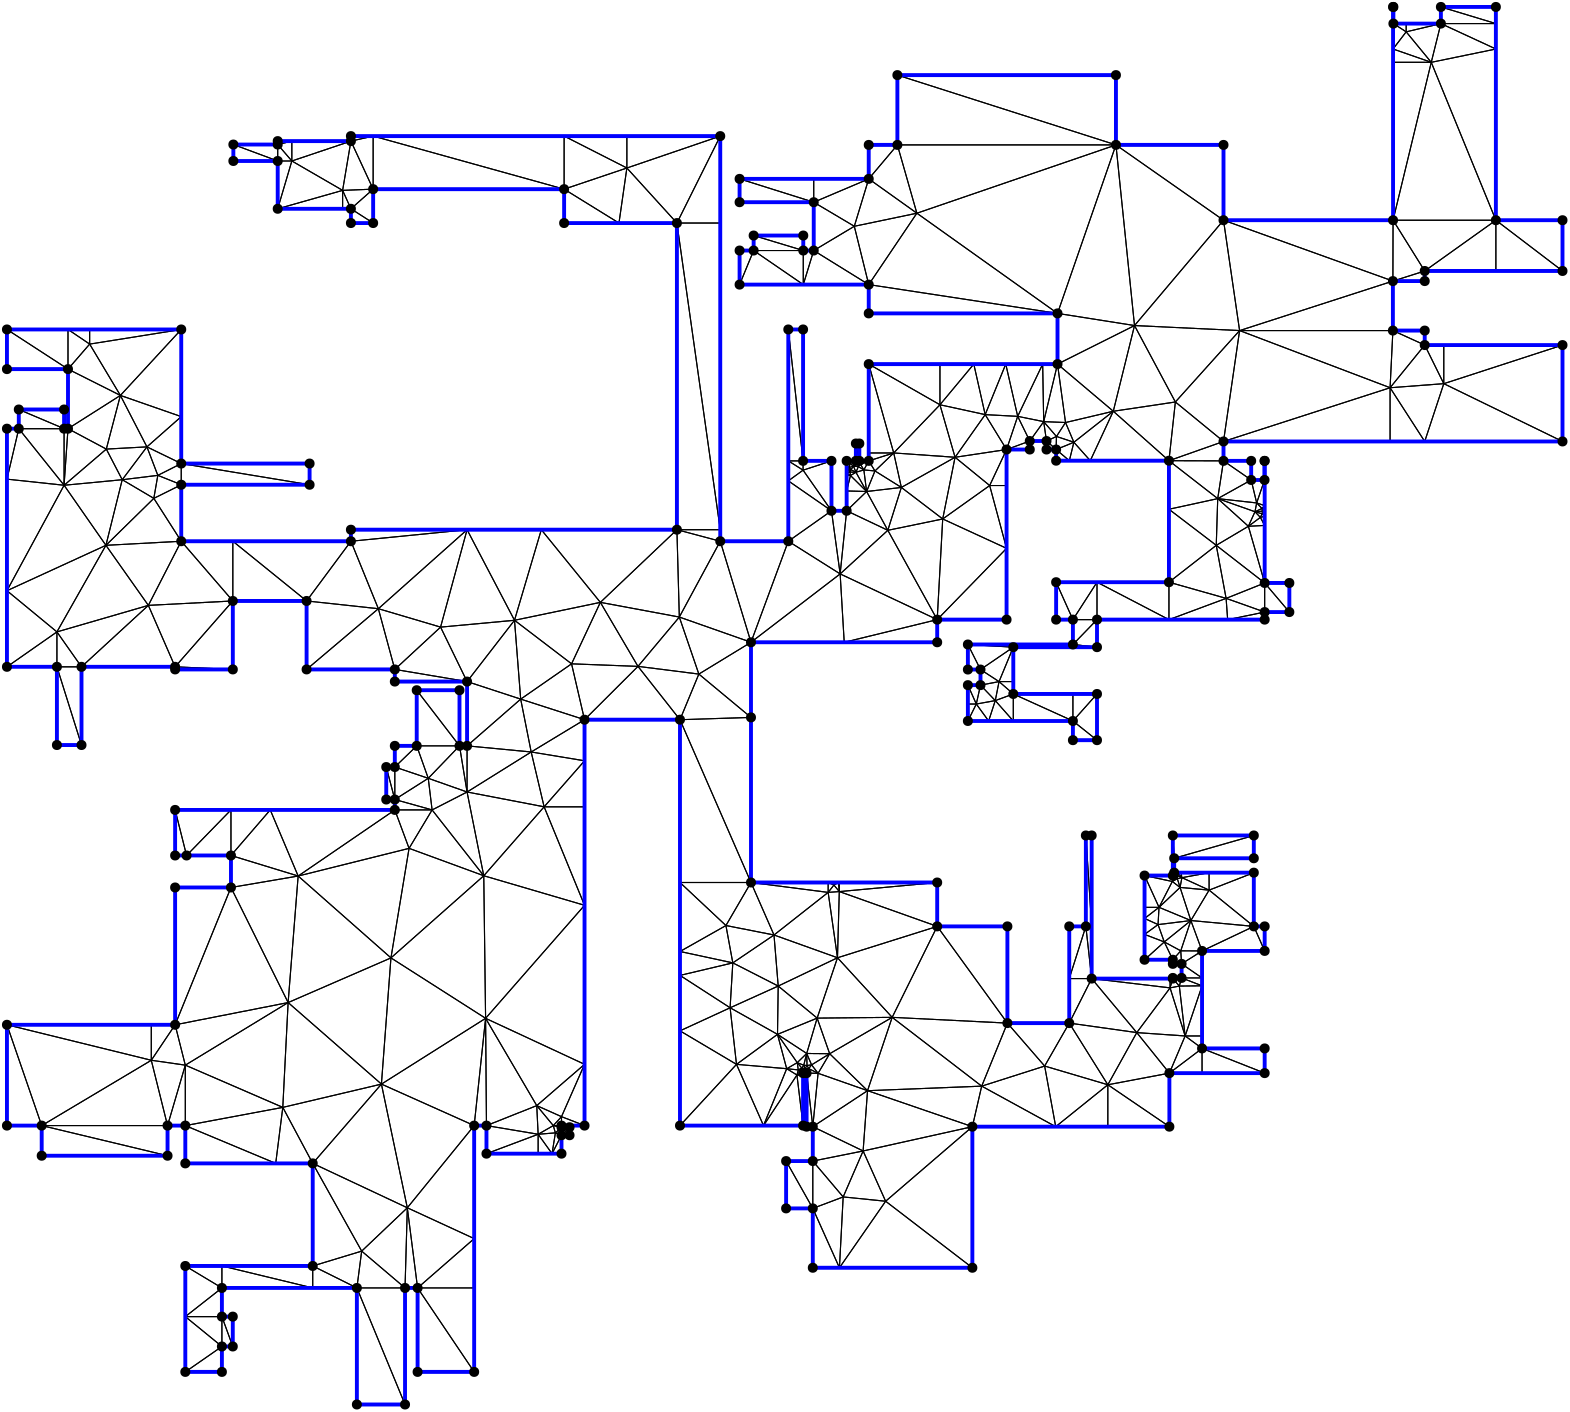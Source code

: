 <?xml version="1.0"?>
<!DOCTYPE ipe SYSTEM "ipe.dtd">
<ipe version="70218" creator="Ipe 7.2.24">
<info created="D:20221020151441" modified="D:20221020151441"/>
<ipestyle name="basic">
<symbol name="mark/disk(sx)" transformations="translations">
<path fill="sym-stroke">
0.6 0 0 0.6 0 0 e
</path>
</symbol>
<anglesize name="22.5 deg" value="22.5"/>
<anglesize name="30 deg" value="30"/>
<anglesize name="45 deg" value="45"/>
<anglesize name="60 deg" value="60"/>
<anglesize name="90 deg" value="90"/>
<arrowsize name="large" value="10"/>
<arrowsize name="small" value="5"/>
<arrowsize name="tiny" value="3"/>
<color name="blue" value="0 0 1"/>
<color name="gray" value="0.745"/>
<color name="green" value="0 1 0"/>
<color name="red" value="1 0 0"/>
<color name="pink" value="1 0.753 0.796"/>
<pen name="heavier" value="0.8"/>
<pen name="fat" value="1.4"/>
<pen name="ultrafat" value="2"/>
<gridsize name="16 pts (~6 mm)" value="16"/>
<gridsize name="32 pts (~12 mm)" value="32"/>
<gridsize name="4 pts" value="4"/>
<gridsize name="8 pts (~3 mm)" value="8"/>
<opacity name="10%" value="0.1"/>
<opacity name="25%" value="0.25"/>
<opacity name="50%" value="0.5"/>
<opacity name="75%" value="0.75"/>
<symbolsize name="large" value="5"/>
<symbolsize name="small" value="2"/>
<symbolsize name="tiny" value="1.1"/>
<textsize name="huge" value="\huge"/>
<textsize name="large" value="\large"/>
<textsize name="small" value="\small"/>
<textsize name="tiny" value="	iny"/>
<tiling name="falling" angle="-60" step="4" width="1"/>
<tiling name="rising" angle="30" step="4" width="1"/>
</ipestyle>
<page>
<layer name="hull"/>
<layer name="constraints"/>
<layer name="triangulation"/>
<layer name="obtuse"/>
<layer name="blub"/>
<layer name="problems"/>
<view layers="hull constraints triangulation obtuse blub" active="triangulation"/>
<path layer="triangulation" stroke="black">
143.704 226.811 m 
141.974 213.555 l 
</path>
<path layer="triangulation" stroke="black">
141.974 213.555 m 
159.313 213.555 l 
</path>
<path layer="triangulation" stroke="black">
159.313 213.555 m 
143.704 226.811 l 
</path>
<path layer="triangulation" stroke="black">
93.3854 203.229 m 
97.303 192.48 l 
</path>
<path layer="triangulation" stroke="black">
97.303 192.48 m 
97.303 203.229 l 
</path>
<path layer="triangulation" stroke="black">
97.303 203.229 m 
93.3854 203.229 l 
</path>
<path layer="triangulation" stroke="black">
96.6461 369.239 m 
96.6461 385.643 l 
</path>
<path layer="triangulation" stroke="black">
96.6461 385.643 m 
80.666 369.239 l 
</path>
<path layer="triangulation" stroke="black">
80.666 369.239 m 
96.6461 369.239 l 
</path>
<path layer="triangulation" stroke="black">
76.5425 308.29 m 
80.2106 293.76 l 
</path>
<path layer="triangulation" stroke="black">
80.2106 293.76 m 
117.225 316.296 l 
</path>
<path layer="triangulation" stroke="black">
117.225 316.296 m 
76.5425 308.29 l 
</path>
<path layer="triangulation" stroke="black">
438.571 334.914 m 
438.872 330.226 l 
</path>
<path layer="triangulation" stroke="black">
438.872 330.226 m 
446.238 334.878 l 
</path>
<path layer="triangulation" stroke="black">
446.238 334.878 m 
438.571 334.914 l 
</path>
<path layer="triangulation" stroke="black">
215.637 272 m 
223.931 272 l 
</path>
<path layer="triangulation" stroke="black">
223.931 272 m 
215.637 275.214 l 
</path>
<path layer="triangulation" stroke="black">
215.637 275.214 m 
215.637 272 l 
</path>
<path layer="triangulation" stroke="black">
66.908 459.282 m 
76.5425 437.161 l 
</path>
<path layer="triangulation" stroke="black">
76.5425 437.161 m 
97.3168 460.87 l 
</path>
<path layer="triangulation" stroke="black">
97.3168 460.87 m 
66.908 459.282 l 
</path>
<path layer="triangulation" stroke="black">
136.841 608.678 m 
136.841 602.053 l 
</path>
<path layer="triangulation" stroke="black">
136.841 602.053 m 
139.826 602.053 l 
</path>
<path layer="triangulation" stroke="black">
139.826 602.053 m 
136.841 608.678 l 
</path>
<path layer="triangulation" stroke="black">
152.55 389.39 m 
155.634 389.39 l 
</path>
<path layer="triangulation" stroke="black">
155.634 389.39 m 
152.55 401.081 l 
</path>
<path layer="triangulation" stroke="black">
152.55 401.081 m 
152.55 389.39 l 
</path>
<path layer="triangulation" stroke="black">
326.243 574.755 m 
394.204 564.391 l 
</path>
<path layer="triangulation" stroke="black">
394.204 564.391 m 
343.57 600.461 l 
</path>
<path layer="triangulation" stroke="black">
343.57 600.461 m 
326.243 574.755 l 
</path>
<path layer="triangulation" stroke="black">
303.876 290.89 m 
303.876 271.612 l 
</path>
<path layer="triangulation" stroke="black">
303.876 271.612 m 
306.106 271.612 l 
</path>
<path layer="triangulation" stroke="black">
306.106 271.612 m 
303.876 290.89 l 
</path>
<path layer="triangulation" stroke="black">
406.502 324.922 m 
398.432 324.922 l 
</path>
<path layer="triangulation" stroke="black">
398.432 324.922 m 
398.432 308.896 l 
</path>
<path layer="triangulation" stroke="black">
398.432 308.896 m 
406.502 324.922 l 
</path>
<path layer="triangulation" stroke="black">
334.677 310.967 m 
376.163 308.896 l 
</path>
<path layer="triangulation" stroke="black">
376.163 308.896 m 
350.89 343.715 l 
</path>
<path layer="triangulation" stroke="black">
350.89 343.715 m 
334.677 310.967 l 
</path>
<path layer="triangulation" stroke="black">
404.408 376.444 m 
404.408 343.715 l 
</path>
<path layer="triangulation" stroke="black">
404.408 343.715 m 
406.502 343.715 l 
</path>
<path layer="triangulation" stroke="black">
406.502 343.715 m 
404.408 376.444 l 
</path>
<path layer="triangulation" stroke="black">
163.832 213.555 m 
184.197 231.315 l 
</path>
<path layer="triangulation" stroke="black">
184.197 231.315 m 
160.132 242.408 l 
</path>
<path layer="triangulation" stroke="black">
160.132 242.408 m 
163.832 213.555 l 
</path>
<path layer="triangulation" stroke="black">
93.3854 192.48 m 
80.2106 183.326 l 
</path>
<path layer="triangulation" stroke="black">
80.2106 183.326 m 
93.3854 183.326 l 
</path>
<path layer="triangulation" stroke="black">
93.3854 183.326 m 
93.3854 192.48 l 
</path>
<path layer="triangulation" stroke="black">
126.08 213.555 m 
141.974 213.555 l 
</path>
<path layer="triangulation" stroke="black">
141.974 213.555 m 
126.08 221.465 l 
</path>
<path layer="triangulation" stroke="black">
126.08 221.465 m 
126.08 213.555 l 
</path>
<path layer="triangulation" stroke="black">
143.704 226.811 m 
126.08 221.465 l 
</path>
<path layer="triangulation" stroke="black">
126.08 221.465 m 
141.974 213.555 l 
</path>
<path layer="triangulation" stroke="black">
141.974 213.555 m 
143.704 226.811 l 
</path>
<path layer="triangulation" stroke="black">
304.64 292.513 m 
303.876 290.89 l 
</path>
<path layer="triangulation" stroke="black">
303.876 290.89 m 
308.007 290.823 l 
</path>
<path layer="triangulation" stroke="black">
308.007 290.823 m 
304.64 292.513 l 
</path>
<path layer="triangulation" stroke="black">
155.634 385.643 m 
110.79 385.643 l 
</path>
<path layer="triangulation" stroke="black">
110.79 385.643 m 
120.833 361.847 l 
</path>
<path layer="triangulation" stroke="black">
120.833 361.847 m 
155.634 385.643 l 
</path>
<path layer="triangulation" stroke="black">
155.634 389.39 m 
167.672 397.023 l 
</path>
<path layer="triangulation" stroke="black">
167.672 397.023 m 
155.634 401.081 l 
</path>
<path layer="triangulation" stroke="black">
155.634 401.081 m 
155.634 389.39 l 
</path>
<path layer="triangulation" stroke="black">
167.672 397.023 m 
181.645 392.091 l 
</path>
<path layer="triangulation" stroke="black">
181.645 392.091 m 
178.919 408.703 l 
</path>
<path layer="triangulation" stroke="black">
178.919 408.703 m 
167.672 397.023 l 
</path>
<path layer="triangulation" stroke="black">
204.726 406.5 m 
200.945 425.53 l 
</path>
<path layer="triangulation" stroke="black">
200.945 425.53 m 
181.645 408.703 l 
</path>
<path layer="triangulation" stroke="black">
181.645 408.703 m 
204.726 406.5 l 
</path>
<path layer="triangulation" stroke="black">
73.8172 272 m 
80.2106 293.76 l 
</path>
<path layer="triangulation" stroke="black">
80.2106 293.76 m 
67.9636 295.515 l 
</path>
<path layer="triangulation" stroke="black">
67.9636 295.515 m 
73.8172 272 l 
</path>
<path layer="triangulation" stroke="black">
76.5425 357.721 m 
76.5425 308.29 l 
</path>
<path layer="triangulation" stroke="black">
76.5425 308.29 m 
96.6461 357.721 l 
</path>
<path layer="triangulation" stroke="black">
96.6461 357.721 m 
76.5425 357.721 l 
</path>
<path layer="triangulation" stroke="black">
113.476 625.181 m 
113.476 619.258 l 
</path>
<path layer="triangulation" stroke="black">
113.476 619.258 m 
118.562 619.258 l 
</path>
<path layer="triangulation" stroke="black">
118.562 619.258 m 
113.476 625.181 l 
</path>
<path layer="triangulation" stroke="black">
36.571 502.524 m 
37.9783 522.888 l 
</path>
<path layer="triangulation" stroke="black">
37.9783 522.888 m 
36.571 522.888 l 
</path>
<path layer="triangulation" stroke="black">
36.571 522.888 m 
36.571 502.524 l 
</path>
<path layer="triangulation" stroke="black">
149.706 458.078 m 
181.645 486.522 l 
</path>
<path layer="triangulation" stroke="black">
181.645 486.522 m 
139.826 482.368 l 
</path>
<path layer="triangulation" stroke="black">
139.826 482.368 m 
149.706 458.078 l 
</path>
<path layer="triangulation" stroke="black">
139.826 596.917 m 
147.833 596.917 l 
</path>
<path layer="triangulation" stroke="black">
147.833 596.917 m 
139.826 602.053 l 
</path>
<path layer="triangulation" stroke="black">
139.826 602.053 m 
139.826 596.917 l 
</path>
<path layer="triangulation" stroke="black">
147.833 609.118 m 
216.584 609.118 l 
</path>
<path layer="triangulation" stroke="black">
216.584 609.118 m 
147.833 628.22 l 
</path>
<path layer="triangulation" stroke="black">
147.833 628.22 m 
147.833 609.118 l 
</path>
<path layer="triangulation" stroke="black">
326.243 546.138 m 
326.243 514.151 l 
</path>
<path layer="triangulation" stroke="black">
326.243 514.151 m 
335.237 514.151 l 
</path>
<path layer="triangulation" stroke="black">
335.237 514.151 m 
326.243 546.138 l 
</path>
<path layer="triangulation" stroke="black">
147.833 596.917 m 
147.833 609.118 l 
</path>
<path layer="triangulation" stroke="black">
147.833 609.118 m 
139.826 602.053 l 
</path>
<path layer="triangulation" stroke="black">
139.826 602.053 m 
147.833 596.917 l 
</path>
<path layer="triangulation" stroke="black">
302.678 592.423 m 
284.809 592.423 l 
</path>
<path layer="triangulation" stroke="black">
284.809 592.423 m 
302.678 587.02 l 
</path>
<path layer="triangulation" stroke="black">
302.678 587.02 m 
302.678 592.423 l 
</path>
<path layer="triangulation" stroke="black">
321.613 517.549 m 
322.859 511.297 l 
</path>
<path layer="triangulation" stroke="black">
322.859 511.297 m 
322.859 517.549 l 
</path>
<path layer="triangulation" stroke="black">
322.859 517.549 m 
321.613 517.549 l 
</path>
<path layer="triangulation" stroke="black">
302.678 574.755 m 
284.809 587.02 l 
</path>
<path layer="triangulation" stroke="black">
284.809 587.02 m 
279.75 574.755 l 
</path>
<path layer="triangulation" stroke="black">
279.75 574.755 m 
302.678 574.755 l 
</path>
<path layer="triangulation" stroke="black">
306.443 604.42 m 
279.75 612.818 l 
</path>
<path layer="triangulation" stroke="black">
279.75 612.818 m 
279.75 604.42 l 
</path>
<path layer="triangulation" stroke="black">
279.75 604.42 m 
306.443 604.42 l 
</path>
<path layer="triangulation" stroke="black">
265.083 434.545 m 
283.855 418.947 l 
</path>
<path layer="triangulation" stroke="black">
283.855 418.947 m 
283.855 445.995 l 
</path>
<path layer="triangulation" stroke="black">
283.855 445.995 m 
265.083 434.545 l 
</path>
<path layer="triangulation" stroke="black">
312.827 493.331 m 
297.288 482.368 l 
</path>
<path layer="triangulation" stroke="black">
297.288 482.368 m 
315.954 470.603 l 
</path>
<path layer="triangulation" stroke="black">
315.954 470.603 m 
312.827 493.331 l 
</path>
<path layer="triangulation" stroke="black">
408.42 467.623 m 
399.747 454.147 l 
</path>
<path layer="triangulation" stroke="black">
399.747 454.147 m 
408.42 454.147 l 
</path>
<path layer="triangulation" stroke="black">
408.42 454.147 m 
408.42 467.623 l 
</path>
<path layer="triangulation" stroke="black">
378.287 417.66 m 
399.747 417.66 l 
</path>
<path layer="triangulation" stroke="black">
399.747 417.66 m 
378.287 427.385 l 
</path>
<path layer="triangulation" stroke="black">
378.287 427.385 m 
378.287 417.66 l 
</path>
<path layer="triangulation" stroke="black">
421.923 560.015 m 
415.241 625.047 l 
</path>
<path layer="triangulation" stroke="black">
415.241 625.047 m 
394.204 564.391 l 
</path>
<path layer="triangulation" stroke="black">
394.204 564.391 m 
421.923 560.015 l 
</path>
<path layer="triangulation" stroke="black">
436.632 532.501 m 
414.283 529.167 l 
</path>
<path layer="triangulation" stroke="black">
414.283 529.167 m 
434.319 511.363 l 
</path>
<path layer="triangulation" stroke="black">
434.319 511.363 m 
436.632 532.501 l 
</path>
<path layer="triangulation" stroke="black">
351.882 531.496 m 
326.243 546.138 l 
</path>
<path layer="triangulation" stroke="black">
326.243 546.138 m 
335.237 514.151 l 
</path>
<path layer="triangulation" stroke="black">
335.237 514.151 m 
351.882 531.496 l 
</path>
<path layer="triangulation" stroke="black">
312.827 493.331 m 
312.827 511.297 l 
</path>
<path layer="triangulation" stroke="black">
312.827 511.297 m 
302.608 507.953 l 
</path>
<path layer="triangulation" stroke="black">
302.608 507.953 m 
312.827 493.331 l 
</path>
<path layer="triangulation" stroke="black">
321.049 595.753 m 
326.243 574.755 l 
</path>
<path layer="triangulation" stroke="black">
326.243 574.755 m 
343.57 600.461 l 
</path>
<path layer="triangulation" stroke="black">
343.57 600.461 m 
321.049 595.753 l 
</path>
<path layer="triangulation" stroke="black">
384.22 518.45 m 
375.864 515.387 l 
</path>
<path layer="triangulation" stroke="black">
375.864 515.387 m 
384.22 515.387 l 
</path>
<path layer="triangulation" stroke="black">
384.22 515.387 m 
384.22 518.45 l 
</path>
<path layer="triangulation" stroke="black">
528.751 654.779 m 
515.001 654.779 l 
</path>
<path layer="triangulation" stroke="black">
515.001 654.779 m 
515.001 597.936 l 
</path>
<path layer="triangulation" stroke="black">
515.001 597.936 m 
528.751 654.779 l 
</path>
<path layer="triangulation" stroke="black">
519.722 665.759 m 
515.12 668.72 l 
</path>
<path layer="triangulation" stroke="black">
515.12 668.72 m 
515.001 659.572 l 
</path>
<path layer="triangulation" stroke="black">
515.001 659.572 m 
519.722 665.759 l 
</path>
<path layer="triangulation" stroke="black">
414.283 529.167 m 
421.923 560.015 l 
</path>
<path layer="triangulation" stroke="black">
421.923 560.015 m 
394.204 546.138 l 
</path>
<path layer="triangulation" stroke="black">
394.204 546.138 m 
414.283 529.167 l 
</path>
<path layer="triangulation" stroke="black">
526.399 579.664 m 
514.942 576.027 l 
</path>
<path layer="triangulation" stroke="black">
514.942 576.027 m 
526.399 576.027 l 
</path>
<path layer="triangulation" stroke="black">
526.399 576.027 m 
526.399 579.664 l 
</path>
<path layer="triangulation" stroke="black">
533.262 539.093 m 
526.399 552.991 l 
</path>
<path layer="triangulation" stroke="black">
526.399 552.991 m 
513.929 537.63 l 
</path>
<path layer="triangulation" stroke="black">
513.929 537.63 m 
533.262 539.093 l 
</path>
<path layer="triangulation" stroke="black">
514.942 576.027 m 
515.001 597.936 l 
</path>
<path layer="triangulation" stroke="black">
515.001 597.936 m 
453.961 597.936 l 
</path>
<path layer="triangulation" stroke="black">
453.961 597.936 m 
514.942 576.027 l 
</path>
<path layer="triangulation" stroke="black">
400.095 517.999 m 
405.999 511.363 l 
</path>
<path layer="triangulation" stroke="black">
405.999 511.363 m 
414.283 529.167 l 
</path>
<path layer="triangulation" stroke="black">
414.283 529.167 m 
400.095 517.999 l 
</path>
<path layer="triangulation" stroke="black">
451.879 497.713 m 
453.961 511.297 l 
</path>
<path layer="triangulation" stroke="black">
453.961 511.297 m 
434.319 511.363 l 
</path>
<path layer="triangulation" stroke="black">
434.319 511.363 m 
451.879 497.713 l 
</path>
<path layer="triangulation" stroke="black">
435.72 331.707 m 
435.72 330.226 l 
</path>
<path layer="triangulation" stroke="black">
435.72 330.226 m 
438.872 330.226 l 
</path>
<path layer="triangulation" stroke="black">
438.872 330.226 m 
435.72 331.707 l 
</path>
<path layer="triangulation" stroke="black">
467.231 490.958 m 
462.917 487.752 l 
</path>
<path layer="triangulation" stroke="black">
462.917 487.752 m 
468.781 488.058 l 
</path>
<path layer="triangulation" stroke="black">
468.781 488.058 m 
467.231 490.958 l 
</path>
<path layer="triangulation" stroke="black">
408.42 410.753 m 
399.747 417.66 l 
</path>
<path layer="triangulation" stroke="black">
399.747 417.66 m 
399.747 410.753 l 
</path>
<path layer="triangulation" stroke="black">
399.747 410.753 m 
408.42 410.753 l 
</path>
<path layer="triangulation" stroke="black">
408.42 454.147 m 
399.747 454.147 l 
</path>
<path layer="triangulation" stroke="black">
399.747 454.147 m 
399.747 445.197 l 
</path>
<path layer="triangulation" stroke="black">
399.747 445.197 m 
408.42 454.147 l 
</path>
<path layer="triangulation" stroke="black">
351.882 546.138 m 
326.243 546.138 l 
</path>
<path layer="triangulation" stroke="black">
326.243 546.138 m 
351.882 531.496 l 
</path>
<path layer="triangulation" stroke="black">
351.882 531.496 m 
351.882 546.138 l 
</path>
<path layer="triangulation" stroke="black">
393.705 454.147 m 
399.747 454.147 l 
</path>
<path layer="triangulation" stroke="black">
399.747 454.147 m 
393.705 467.623 l 
</path>
<path layer="triangulation" stroke="black">
393.705 467.623 m 
393.705 454.147 l 
</path>
<path layer="triangulation" stroke="black">
366.478 436.178 m 
361.937 445.197 l 
</path>
<path layer="triangulation" stroke="black">
361.937 445.197 m 
361.937 436.178 l 
</path>
<path layer="triangulation" stroke="black">
361.937 436.178 m 
366.478 436.178 l 
</path>
<path layer="triangulation" stroke="black">
313.709 358.598 m 
313.709 359.513 l 
</path>
<path layer="triangulation" stroke="black">
313.709 359.513 m 
311.635 359.513 l 
</path>
<path layer="triangulation" stroke="black">
311.635 359.513 m 
313.709 358.598 l 
</path>
<path layer="triangulation" stroke="black">
300.399 290.209 m 
296.708 292.477 l 
</path>
<path layer="triangulation" stroke="black">
296.708 292.477 m 
288.368 272 l 
</path>
<path layer="triangulation" stroke="black">
288.368 272 m 
300.399 290.209 l 
</path>
<path layer="triangulation" stroke="black">
468.781 511.297 m 
468.736 511.297 l 
</path>
<path layer="triangulation" stroke="black">
468.736 511.297 m 
468.781 504.419 l 
</path>
<path layer="triangulation" stroke="black">
468.781 504.419 m 
468.781 511.297 l 
</path>
<path layer="triangulation" stroke="black">
434.729 321.575 m 
406.502 324.922 l 
</path>
<path layer="triangulation" stroke="black">
406.502 324.922 m 
422.738 305.478 l 
</path>
<path layer="triangulation" stroke="black">
422.738 305.478 m 
434.729 321.575 l 
</path>
<path layer="triangulation" stroke="black">
434.729 324.922 m 
406.502 324.922 l 
</path>
<path layer="triangulation" stroke="black">
406.502 324.922 m 
434.729 321.575 l 
</path>
<path layer="triangulation" stroke="black">
434.729 321.575 m 
434.729 324.922 l 
</path>
<path layer="triangulation" stroke="black">
459.754 558.207 m 
513.929 537.63 l 
</path>
<path layer="triangulation" stroke="black">
513.929 537.63 m 
514.942 558.207 l 
</path>
<path layer="triangulation" stroke="black">
514.942 558.207 m 
459.754 558.207 l 
</path>
<path layer="triangulation" stroke="black">
93.3854 213.555 m 
80.2106 221.465 l 
</path>
<path layer="triangulation" stroke="black">
80.2106 221.465 m 
80.2106 203.229 l 
</path>
<path layer="triangulation" stroke="black">
80.2106 203.229 m 
93.3854 213.555 l 
</path>
<path layer="triangulation" stroke="black">
80.2106 203.229 m 
80.2106 183.326 l 
</path>
<path layer="triangulation" stroke="black">
80.2106 183.326 m 
93.3854 192.48 l 
</path>
<path layer="triangulation" stroke="black">
93.3854 192.48 m 
80.2106 203.229 l 
</path>
<path layer="triangulation" stroke="black">
73.8172 272 m 
80.2106 272 l 
</path>
<path layer="triangulation" stroke="black">
80.2106 272 m 
80.2106 293.76 l 
</path>
<path layer="triangulation" stroke="black">
80.2106 293.76 m 
73.8172 272 l 
</path>
<path layer="triangulation" stroke="black">
80.2106 293.76 m 
80.2106 272 l 
</path>
<path layer="triangulation" stroke="black">
80.2106 272 m 
115.306 278.56 l 
</path>
<path layer="triangulation" stroke="black">
115.306 278.56 m 
80.2106 293.76 l 
</path>
<path layer="triangulation" stroke="black">
67.9636 295.515 m 
76.5425 308.29 l 
</path>
<path layer="triangulation" stroke="black">
76.5425 308.29 m 
67.9636 308.29 l 
</path>
<path layer="triangulation" stroke="black">
67.9636 308.29 m 
67.9636 295.515 l 
</path>
<path layer="triangulation" stroke="black">
278.638 294.043 m 
258.291 272 l 
</path>
<path layer="triangulation" stroke="black">
258.291 272 m 
288.368 272 l 
</path>
<path layer="triangulation" stroke="black">
288.368 272 m 
278.638 294.043 l 
</path>
<path layer="triangulation" stroke="black">
160.132 242.408 m 
126.08 258.396 l 
</path>
<path layer="triangulation" stroke="black">
126.08 258.396 m 
143.704 226.811 l 
</path>
<path layer="triangulation" stroke="black">
143.704 226.811 m 
160.132 242.408 l 
</path>
<path layer="triangulation" stroke="black">
80.2106 272 m 
80.2106 258.396 l 
</path>
<path layer="triangulation" stroke="black">
80.2106 258.396 m 
112.755 258.396 l 
</path>
<path layer="triangulation" stroke="black">
112.755 258.396 m 
80.2106 272 l 
</path>
<path layer="triangulation" stroke="black">
93.3854 203.229 m 
93.3854 192.48 l 
</path>
<path layer="triangulation" stroke="black">
93.3854 192.48 m 
97.303 192.48 l 
</path>
<path layer="triangulation" stroke="black">
97.303 192.48 m 
93.3854 203.229 l 
</path>
<path layer="triangulation" stroke="black">
93.3854 203.229 m 
80.2106 203.229 l 
</path>
<path layer="triangulation" stroke="black">
80.2106 203.229 m 
93.3854 192.48 l 
</path>
<path layer="triangulation" stroke="black">
93.3854 192.48 m 
93.3854 203.229 l 
</path>
<path layer="triangulation" stroke="black">
184.197 231.315 m 
184.197 272 l 
</path>
<path layer="triangulation" stroke="black">
184.197 272 m 
160.132 242.408 l 
</path>
<path layer="triangulation" stroke="black">
160.132 242.408 m 
184.197 231.315 l 
</path>
<path layer="triangulation" stroke="black">
184.197 183.326 m 
163.832 213.555 l 
</path>
<path layer="triangulation" stroke="black">
163.832 213.555 m 
163.832 183.326 l 
</path>
<path layer="triangulation" stroke="black">
163.832 183.326 m 
184.197 183.326 l 
</path>
<path layer="triangulation" stroke="black">
160.132 242.408 m 
143.704 226.811 l 
</path>
<path layer="triangulation" stroke="black">
143.704 226.811 m 
159.313 213.555 l 
</path>
<path layer="triangulation" stroke="black">
159.313 213.555 m 
160.132 242.408 l 
</path>
<path layer="triangulation" stroke="black">
314.996 332.423 m 
307.674 310.693 l 
</path>
<path layer="triangulation" stroke="black">
307.674 310.693 m 
334.677 310.967 l 
</path>
<path layer="triangulation" stroke="black">
334.677 310.967 m 
314.996 332.423 l 
</path>
<path layer="triangulation" stroke="black">
288.368 272 m 
302.608 272 l 
</path>
<path layer="triangulation" stroke="black">
302.608 272 m 
300.399 290.209 l 
</path>
<path layer="triangulation" stroke="black">
300.399 290.209 m 
288.368 272 l 
</path>
<path layer="triangulation" stroke="black">
296.5 259.23 m 
296.5 242.193 l 
</path>
<path layer="triangulation" stroke="black">
296.5 242.193 m 
306.106 242.193 l 
</path>
<path layer="triangulation" stroke="black">
306.106 242.193 m 
296.5 259.23 l 
</path>
<path layer="triangulation" stroke="black">
215.637 271.412 m 
218.535 268.532 l 
</path>
<path layer="triangulation" stroke="black">
218.535 268.532 m 
218.535 271.412 l 
</path>
<path layer="triangulation" stroke="black">
218.535 271.412 m 
215.637 271.412 l 
</path>
<path layer="triangulation" stroke="black">
215.637 271.412 m 
215.637 268.532 l 
</path>
<path layer="triangulation" stroke="black">
215.637 268.532 m 
218.535 268.532 l 
</path>
<path layer="triangulation" stroke="black">
218.535 268.532 m 
215.637 271.412 l 
</path>
<path layer="triangulation" stroke="black">
215.637 275.214 m 
212.683 272 l 
</path>
<path layer="triangulation" stroke="black">
212.683 272 m 
215.637 272 l 
</path>
<path layer="triangulation" stroke="black">
215.637 272 m 
215.637 275.214 l 
</path>
<path layer="triangulation" stroke="black">
215.637 275.214 m 
223.931 272 l 
</path>
<path layer="triangulation" stroke="black">
223.931 272 m 
223.931 294.061 l 
</path>
<path layer="triangulation" stroke="black">
223.931 294.061 m 
215.637 275.214 l 
</path>
<path layer="triangulation" stroke="black">
212.234 261.895 m 
215.637 268.532 l 
</path>
<path layer="triangulation" stroke="black">
215.637 268.532 m 
213.44 269.378 l 
</path>
<path layer="triangulation" stroke="black">
213.44 269.378 m 
212.234 261.895 l 
</path>
<path layer="triangulation" stroke="black">
154.241 332.371 m 
150.811 286.939 l 
</path>
<path layer="triangulation" stroke="black">
150.811 286.939 m 
188.314 310.619 l 
</path>
<path layer="triangulation" stroke="black">
188.314 310.619 m 
154.241 332.371 l 
</path>
<path layer="triangulation" stroke="black">
213.44 269.378 m 
215.637 268.532 l 
</path>
<path layer="triangulation" stroke="black">
215.637 268.532 m 
215.637 271.412 l 
</path>
<path layer="triangulation" stroke="black">
215.637 271.412 m 
213.44 269.378 l 
</path>
<path layer="triangulation" stroke="black">
169.056 385.643 m 
155.634 389.39 l 
</path>
<path layer="triangulation" stroke="black">
155.634 389.39 m 
155.634 385.643 l 
</path>
<path layer="triangulation" stroke="black">
155.634 385.643 m 
169.056 385.643 l 
</path>
<path layer="triangulation" stroke="black">
188.314 310.619 m 
223.931 294.061 l 
</path>
<path layer="triangulation" stroke="black">
223.931 294.061 m 
223.931 351.309 l 
</path>
<path layer="triangulation" stroke="black">
223.931 351.309 m 
188.314 310.619 l 
</path>
<path layer="triangulation" stroke="black">
207.231 268.881 m 
212.683 272 l 
</path>
<path layer="triangulation" stroke="black">
212.683 272 m 
206.729 279.195 l 
</path>
<path layer="triangulation" stroke="black">
206.729 279.195 m 
207.231 268.881 l 
</path>
<path layer="triangulation" stroke="black">
169.056 385.643 m 
155.634 385.643 l 
</path>
<path layer="triangulation" stroke="black">
155.634 385.643 m 
160.763 371.808 l 
</path>
<path layer="triangulation" stroke="black">
160.763 371.808 m 
169.056 385.643 l 
</path>
<path layer="triangulation" stroke="black">
292.139 340.614 m 
283.855 359.513 l 
</path>
<path layer="triangulation" stroke="black">
283.855 359.513 m 
274.833 344.021 l 
</path>
<path layer="triangulation" stroke="black">
274.833 344.021 m 
292.139 340.614 l 
</path>
<path layer="triangulation" stroke="black">
209.382 386.762 m 
223.931 403.327 l 
</path>
<path layer="triangulation" stroke="black">
223.931 403.327 m 
204.726 406.5 l 
</path>
<path layer="triangulation" stroke="black">
204.726 406.5 m 
209.382 386.762 l 
</path>
<path layer="triangulation" stroke="black">
303.347 292.557 m 
302.608 290.89 l 
</path>
<path layer="triangulation" stroke="black">
302.608 290.89 m 
303.876 290.89 l 
</path>
<path layer="triangulation" stroke="black">
303.876 290.89 m 
303.347 292.557 l 
</path>
<path layer="triangulation" stroke="black">
334.677 310.967 m 
366.909 286.204 l 
</path>
<path layer="triangulation" stroke="black">
366.909 286.204 m 
376.163 308.896 l 
</path>
<path layer="triangulation" stroke="black">
376.163 308.896 m 
334.677 310.967 l 
</path>
<path layer="triangulation" stroke="black">
200.945 425.53 m 
223.931 418.124 l 
</path>
<path layer="triangulation" stroke="black">
223.931 418.124 m 
219.261 438.236 l 
</path>
<path layer="triangulation" stroke="black">
219.261 438.236 m 
200.945 425.53 l 
</path>
<path layer="triangulation" stroke="black">
257.187 486.522 m 
258.054 455.075 l 
</path>
<path layer="triangulation" stroke="black">
258.054 455.075 m 
272.79 482.368 l 
</path>
<path layer="triangulation" stroke="black">
272.79 482.368 m 
257.187 486.522 l 
</path>
<path layer="triangulation" stroke="black">
283.855 359.513 m 
283.855 418.947 l 
</path>
<path layer="triangulation" stroke="black">
283.855 418.947 m 
258.291 418.124 l 
</path>
<path layer="triangulation" stroke="black">
258.291 418.124 m 
283.855 359.513 l 
</path>
<path layer="triangulation" stroke="black">
155.634 401.081 m 
152.55 401.081 l 
</path>
<path layer="triangulation" stroke="black">
152.55 401.081 m 
155.634 389.39 l 
</path>
<path layer="triangulation" stroke="black">
155.634 389.39 m 
155.634 401.081 l 
</path>
<path layer="triangulation" stroke="black">
178.919 428.735 m 
163.519 428.735 l 
</path>
<path layer="triangulation" stroke="black">
163.519 428.735 m 
178.919 408.703 l 
</path>
<path layer="triangulation" stroke="black">
178.919 408.703 m 
178.919 428.735 l 
</path>
<path layer="triangulation" stroke="black">
169.056 385.643 m 
167.672 397.023 l 
</path>
<path layer="triangulation" stroke="black">
167.672 397.023 m 
155.634 389.39 l 
</path>
<path layer="triangulation" stroke="black">
155.634 389.39 m 
169.056 385.643 l 
</path>
<path layer="triangulation" stroke="black">
163.519 408.703 m 
155.634 408.703 l 
</path>
<path layer="triangulation" stroke="black">
155.634 408.703 m 
155.634 401.081 l 
</path>
<path layer="triangulation" stroke="black">
155.634 401.081 m 
163.519 408.703 l 
</path>
<path layer="triangulation" stroke="black">
120.833 361.847 m 
154.241 332.371 l 
</path>
<path layer="triangulation" stroke="black">
154.241 332.371 m 
160.763 371.808 l 
</path>
<path layer="triangulation" stroke="black">
160.763 371.808 m 
120.833 361.847 l 
</path>
<path layer="triangulation" stroke="black">
188.314 310.619 m 
188.628 272 l 
</path>
<path layer="triangulation" stroke="black">
188.628 272 m 
206.729 279.195 l 
</path>
<path layer="triangulation" stroke="black">
206.729 279.195 m 
188.314 310.619 l 
</path>
<path layer="triangulation" stroke="black">
96.6461 385.643 m 
76.5425 385.643 l 
</path>
<path layer="triangulation" stroke="black">
76.5425 385.643 m 
80.666 369.239 l 
</path>
<path layer="triangulation" stroke="black">
80.666 369.239 m 
96.6461 385.643 l 
</path>
<path layer="triangulation" stroke="black">
80.666 369.239 m 
76.5425 385.643 l 
</path>
<path layer="triangulation" stroke="black">
76.5425 385.643 m 
76.5425 369.239 l 
</path>
<path layer="triangulation" stroke="black">
76.5425 369.239 m 
80.666 369.239 l 
</path>
<path layer="triangulation" stroke="black">
120.833 361.847 m 
96.6461 369.239 l 
</path>
<path layer="triangulation" stroke="black">
96.6461 369.239 m 
96.6461 357.721 l 
</path>
<path layer="triangulation" stroke="black">
96.6461 357.721 m 
120.833 361.847 l 
</path>
<path layer="triangulation" stroke="black">
73.8172 261.152 m 
28.5104 272 l 
</path>
<path layer="triangulation" stroke="black">
28.5104 272 m 
28.5104 261.152 l 
</path>
<path layer="triangulation" stroke="black">
28.5104 261.152 m 
73.8172 261.152 l 
</path>
<path layer="triangulation" stroke="black">
67.9636 295.515 m 
16 308.29 l 
</path>
<path layer="triangulation" stroke="black">
16 308.29 m 
28.5104 272 l 
</path>
<path layer="triangulation" stroke="black">
28.5104 272 m 
67.9636 295.515 l 
</path>
<path layer="triangulation" stroke="black">
73.8172 261.152 m 
73.8172 272 l 
</path>
<path layer="triangulation" stroke="black">
73.8172 272 m 
28.5104 272 l 
</path>
<path layer="triangulation" stroke="black">
28.5104 272 m 
73.8172 261.152 l 
</path>
<path layer="triangulation" stroke="black">
16 272 m 
28.5104 272 l 
</path>
<path layer="triangulation" stroke="black">
28.5104 272 m 
16 308.29 l 
</path>
<path layer="triangulation" stroke="black">
16 308.29 m 
16 272 l 
</path>
<path layer="triangulation" stroke="black">
33.9887 437.161 m 
42.8411 409.002 l 
</path>
<path layer="triangulation" stroke="black">
42.8411 409.002 m 
42.8411 437.161 l 
</path>
<path layer="triangulation" stroke="black">
42.8411 437.161 m 
33.9887 437.161 l 
</path>
<path layer="triangulation" stroke="black">
66.908 459.282 m 
42.8411 437.161 l 
</path>
<path layer="triangulation" stroke="black">
42.8411 437.161 m 
76.5425 437.161 l 
</path>
<path layer="triangulation" stroke="black">
76.5425 437.161 m 
66.908 459.282 l 
</path>
<path layer="triangulation" stroke="black">
68.8739 497.802 m 
57.4982 504.516 l 
</path>
<path layer="triangulation" stroke="black">
57.4982 504.516 m 
51.6315 480.901 l 
</path>
<path layer="triangulation" stroke="black">
51.6315 480.901 m 
68.8739 497.802 l 
</path>
<path layer="triangulation" stroke="black">
33.9887 409.002 m 
42.8411 409.002 l 
</path>
<path layer="triangulation" stroke="black">
42.8411 409.002 m 
33.9887 437.161 l 
</path>
<path layer="triangulation" stroke="black">
33.9887 437.161 m 
33.9887 409.002 l 
</path>
<path layer="triangulation" stroke="black">
76.5425 436.22 m 
97.3168 436.22 l 
</path>
<path layer="triangulation" stroke="black">
97.3168 436.22 m 
76.5425 437.161 l 
</path>
<path layer="triangulation" stroke="black">
76.5425 437.161 m 
76.5425 436.22 l 
</path>
<path layer="triangulation" stroke="black">
76.5425 437.161 m 
97.3168 436.22 l 
</path>
<path layer="triangulation" stroke="black">
97.3168 436.22 m 
97.3168 460.87 l 
</path>
<path layer="triangulation" stroke="black">
97.3168 460.87 m 
76.5425 437.161 l 
</path>
<path layer="triangulation" stroke="black">
97.3168 482.368 m 
97.3168 460.87 l 
</path>
<path layer="triangulation" stroke="black">
97.3168 460.87 m 
123.873 460.87 l 
</path>
<path layer="triangulation" stroke="black">
123.873 460.87 m 
97.3168 482.368 l 
</path>
<path layer="triangulation" stroke="black">
16 504.713 m 
36.571 502.524 l 
</path>
<path layer="triangulation" stroke="black">
36.571 502.524 m 
20.2656 522.888 l 
</path>
<path layer="triangulation" stroke="black">
20.2656 522.888 m 
16 504.713 l 
</path>
<path layer="triangulation" stroke="black">
78.7457 502.703 m 
124.955 502.703 l 
</path>
<path layer="triangulation" stroke="black">
124.955 502.703 m 
78.7457 510.333 l 
</path>
<path layer="triangulation" stroke="black">
78.7457 510.333 m 
78.7457 502.703 l 
</path>
<path layer="triangulation" stroke="black">
51.7708 515.542 m 
37.9783 522.888 l 
</path>
<path layer="triangulation" stroke="black">
37.9783 522.888 m 
36.571 502.524 l 
</path>
<path layer="triangulation" stroke="black">
36.571 502.524 m 
51.7708 515.542 l 
</path>
<path layer="triangulation" stroke="black">
66.908 459.282 m 
97.3168 460.87 l 
</path>
<path layer="triangulation" stroke="black">
97.3168 460.87 m 
78.7457 482.368 l 
</path>
<path layer="triangulation" stroke="black">
78.7457 482.368 m 
66.908 459.282 l 
</path>
<path layer="triangulation" stroke="black">
16 437.161 m 
33.9887 437.161 l 
</path>
<path layer="triangulation" stroke="black">
33.9887 437.161 m 
33.9887 449.732 l 
</path>
<path layer="triangulation" stroke="black">
33.9887 449.732 m 
16 437.161 l 
</path>
<path layer="triangulation" stroke="black">
155.634 431.848 m 
181.645 431.848 l 
</path>
<path layer="triangulation" stroke="black">
181.645 431.848 m 
155.634 436.22 l 
</path>
<path layer="triangulation" stroke="black">
155.634 436.22 m 
155.634 431.848 l 
</path>
<path layer="triangulation" stroke="black">
36.571 502.524 m 
51.6315 480.901 l 
</path>
<path layer="triangulation" stroke="black">
51.6315 480.901 m 
57.4982 504.516 l 
</path>
<path layer="triangulation" stroke="black">
57.4982 504.516 m 
36.571 502.524 l 
</path>
<path layer="triangulation" stroke="black">
36.571 522.888 m 
20.2656 529.795 l 
</path>
<path layer="triangulation" stroke="black">
20.2656 529.795 m 
20.2656 522.888 l 
</path>
<path layer="triangulation" stroke="black">
20.2656 522.888 m 
36.571 522.888 l 
</path>
<path layer="triangulation" stroke="black">
36.571 522.888 m 
36.571 529.795 l 
</path>
<path layer="triangulation" stroke="black">
36.571 529.795 m 
20.2656 529.795 l 
</path>
<path layer="triangulation" stroke="black">
20.2656 529.795 m 
36.571 522.888 l 
</path>
<path layer="triangulation" stroke="black">
155.634 436.22 m 
181.645 431.848 l 
</path>
<path layer="triangulation" stroke="black">
181.645 431.848 m 
172.104 451.452 l 
</path>
<path layer="triangulation" stroke="black">
172.104 451.452 m 
155.634 436.22 l 
</path>
<path layer="triangulation" stroke="black">
45.776 553.343 m 
37.9783 544.334 l 
</path>
<path layer="triangulation" stroke="black">
37.9783 544.334 m 
56.8375 534.862 l 
</path>
<path layer="triangulation" stroke="black">
56.8375 534.862 m 
45.776 553.343 l 
</path>
<path layer="triangulation" stroke="black">
37.9783 544.334 m 
16 558.608 l 
</path>
<path layer="triangulation" stroke="black">
16 558.608 m 
16 544.334 l 
</path>
<path layer="triangulation" stroke="black">
16 544.334 m 
37.9783 544.334 l 
</path>
<path layer="triangulation" stroke="black">
118.562 626.418 m 
113.476 625.181 l 
</path>
<path layer="triangulation" stroke="black">
113.476 625.181 m 
118.562 619.258 l 
</path>
<path layer="triangulation" stroke="black">
118.562 619.258 m 
118.562 626.418 l 
</path>
<path layer="triangulation" stroke="black">
97.5082 625.181 m 
97.5082 619.258 l 
</path>
<path layer="triangulation" stroke="black">
97.5082 619.258 m 
113.476 619.258 l 
</path>
<path layer="triangulation" stroke="black">
113.476 619.258 m 
97.5082 625.181 l 
</path>
<path layer="triangulation" stroke="black">
136.841 608.678 m 
139.826 602.053 l 
</path>
<path layer="triangulation" stroke="black">
139.826 602.053 m 
147.833 609.118 l 
</path>
<path layer="triangulation" stroke="black">
147.833 609.118 m 
136.841 608.678 l 
</path>
<path layer="triangulation" stroke="black">
97.5082 625.181 m 
113.476 619.258 l 
</path>
<path layer="triangulation" stroke="black">
113.476 619.258 m 
113.476 625.181 l 
</path>
<path layer="triangulation" stroke="black">
113.476 625.181 m 
97.5082 625.181 l 
</path>
<path layer="triangulation" stroke="black">
56.8375 534.862 m 
37.9783 522.888 l 
</path>
<path layer="triangulation" stroke="black">
37.9783 522.888 m 
51.7708 515.542 l 
</path>
<path layer="triangulation" stroke="black">
51.7708 515.542 m 
56.8375 534.862 l 
</path>
<path layer="triangulation" stroke="black">
139.826 626.418 m 
147.833 609.118 l 
</path>
<path layer="triangulation" stroke="black">
147.833 609.118 m 
147.833 628.22 l 
</path>
<path layer="triangulation" stroke="black">
147.833 628.22 m 
139.826 626.418 l 
</path>
<path layer="triangulation" stroke="black">
118.562 626.418 m 
118.562 619.258 l 
</path>
<path layer="triangulation" stroke="black">
118.562 619.258 m 
139.826 626.418 l 
</path>
<path layer="triangulation" stroke="black">
139.826 626.418 m 
118.562 626.418 l 
</path>
<path layer="triangulation" stroke="black">
136.841 608.678 m 
147.833 609.118 l 
</path>
<path layer="triangulation" stroke="black">
147.833 609.118 m 
139.826 626.418 l 
</path>
<path layer="triangulation" stroke="black">
139.826 626.418 m 
136.841 608.678 l 
</path>
<path layer="triangulation" stroke="black">
306.443 612.818 m 
279.75 612.818 l 
</path>
<path layer="triangulation" stroke="black">
279.75 612.818 m 
306.443 604.42 l 
</path>
<path layer="triangulation" stroke="black">
306.443 604.42 m 
306.443 612.818 l 
</path>
<path layer="triangulation" stroke="black">
216.584 609.118 m 
216.584 596.917 l 
</path>
<path layer="triangulation" stroke="black">
216.584 596.917 m 
236.329 596.917 l 
</path>
<path layer="triangulation" stroke="black">
236.329 596.917 m 
216.584 609.118 l 
</path>
<path layer="triangulation" stroke="black">
239.173 616.732 m 
236.329 596.917 l 
</path>
<path layer="triangulation" stroke="black">
236.329 596.917 m 
257.187 596.917 l 
</path>
<path layer="triangulation" stroke="black">
257.187 596.917 m 
239.173 616.732 l 
</path>
<path layer="triangulation" stroke="black">
37.9783 544.334 m 
37.9783 522.888 l 
</path>
<path layer="triangulation" stroke="black">
37.9783 522.888 m 
56.8375 534.862 l 
</path>
<path layer="triangulation" stroke="black">
56.8375 534.862 m 
37.9783 544.334 l 
</path>
<path layer="triangulation" stroke="black">
239.173 616.732 m 
257.187 596.917 l 
</path>
<path layer="triangulation" stroke="black">
257.187 596.917 m 
272.79 628.22 l 
</path>
<path layer="triangulation" stroke="black">
272.79 628.22 m 
239.173 616.732 l 
</path>
<path layer="triangulation" stroke="black">
284.809 587.02 m 
302.678 587.02 l 
</path>
<path layer="triangulation" stroke="black">
302.678 587.02 m 
284.809 592.423 l 
</path>
<path layer="triangulation" stroke="black">
284.809 592.423 m 
284.809 587.02 l 
</path>
<path layer="triangulation" stroke="black">
279.75 574.755 m 
284.809 587.02 l 
</path>
<path layer="triangulation" stroke="black">
284.809 587.02 m 
279.75 587.02 l 
</path>
<path layer="triangulation" stroke="black">
279.75 587.02 m 
279.75 574.755 l 
</path>
<path layer="triangulation" stroke="black">
258.054 455.075 m 
243.17 437.318 l 
</path>
<path layer="triangulation" stroke="black">
243.17 437.318 m 
265.083 434.545 l 
</path>
<path layer="triangulation" stroke="black">
265.083 434.545 m 
258.054 455.075 l 
</path>
<path layer="triangulation" stroke="black">
283.855 445.995 m 
297.288 482.368 l 
</path>
<path layer="triangulation" stroke="black">
297.288 482.368 m 
272.79 482.368 l 
</path>
<path layer="triangulation" stroke="black">
272.79 482.368 m 
283.855 445.995 l 
</path>
<path layer="triangulation" stroke="black">
297.288 511.297 m 
302.608 511.297 l 
</path>
<path layer="triangulation" stroke="black">
302.608 511.297 m 
297.288 558.608 l 
</path>
<path layer="triangulation" stroke="black">
297.288 558.608 m 
297.288 511.297 l 
</path>
<path layer="triangulation" stroke="black">
302.608 507.953 m 
297.288 504.108 l 
</path>
<path layer="triangulation" stroke="black">
297.288 504.108 m 
312.827 493.331 l 
</path>
<path layer="triangulation" stroke="black">
312.827 493.331 m 
302.608 507.953 l 
</path>
<path layer="triangulation" stroke="black">
78.7457 510.333 m 
124.955 502.703 l 
</path>
<path layer="triangulation" stroke="black">
124.955 502.703 m 
124.955 510.333 l 
</path>
<path layer="triangulation" stroke="black">
124.955 510.333 m 
78.7457 510.333 l 
</path>
<path layer="triangulation" stroke="black">
97.3168 482.368 m 
123.873 460.87 l 
</path>
<path layer="triangulation" stroke="black">
123.873 460.87 m 
139.826 482.368 l 
</path>
<path layer="triangulation" stroke="black">
139.826 482.368 m 
97.3168 482.368 l 
</path>
<path layer="triangulation" stroke="black">
123.873 436.22 m 
155.634 436.22 l 
</path>
<path layer="triangulation" stroke="black">
155.634 436.22 m 
149.706 458.078 l 
</path>
<path layer="triangulation" stroke="black">
149.706 458.078 m 
123.873 436.22 l 
</path>
<path layer="triangulation" stroke="black">
123.873 460.87 m 
123.873 436.22 l 
</path>
<path layer="triangulation" stroke="black">
123.873 436.22 m 
149.706 458.078 l 
</path>
<path layer="triangulation" stroke="black">
149.706 458.078 m 
123.873 460.87 l 
</path>
<path layer="triangulation" stroke="black">
181.645 431.848 m 
181.645 408.703 l 
</path>
<path layer="triangulation" stroke="black">
181.645 408.703 m 
200.945 425.53 l 
</path>
<path layer="triangulation" stroke="black">
200.945 425.53 m 
181.645 431.848 l 
</path>
<path layer="triangulation" stroke="black">
178.919 408.703 m 
163.519 428.735 l 
</path>
<path layer="triangulation" stroke="black">
163.519 428.735 m 
163.519 408.703 l 
</path>
<path layer="triangulation" stroke="black">
163.519 408.703 m 
178.919 408.703 l 
</path>
<path layer="triangulation" stroke="black">
172.104 451.452 m 
181.645 486.522 l 
</path>
<path layer="triangulation" stroke="black">
181.645 486.522 m 
149.706 458.078 l 
</path>
<path layer="triangulation" stroke="black">
149.706 458.078 m 
172.104 451.452 l 
</path>
<path layer="triangulation" stroke="black">
258.054 455.075 m 
229.627 460.365 l 
</path>
<path layer="triangulation" stroke="black">
229.627 460.365 m 
243.17 437.318 l 
</path>
<path layer="triangulation" stroke="black">
243.17 437.318 m 
258.054 455.075 l 
</path>
<path layer="triangulation" stroke="black">
361.937 423.761 m 
361.937 417.66 l 
</path>
<path layer="triangulation" stroke="black">
361.937 417.66 m 
364.969 423.761 l 
</path>
<path layer="triangulation" stroke="black">
364.969 423.761 m 
361.937 423.761 l 
</path>
<path layer="triangulation" stroke="black">
319.531 511.297 m 
318.293 511.297 l 
</path>
<path layer="triangulation" stroke="black">
318.293 511.297 m 
319.531 510.372 l 
</path>
<path layer="triangulation" stroke="black">
319.531 510.372 m 
319.531 511.297 l 
</path>
<path layer="triangulation" stroke="black">
322.505 509.239 m 
321.642 507.2 l 
</path>
<path layer="triangulation" stroke="black">
321.642 507.2 m 
324.492 508.036 l 
</path>
<path layer="triangulation" stroke="black">
324.492 508.036 m 
322.505 509.239 l 
</path>
<path layer="triangulation" stroke="black">
322.859 511.297 m 
321.613 517.549 l 
</path>
<path layer="triangulation" stroke="black">
321.613 517.549 m 
321.613 511.297 l 
</path>
<path layer="triangulation" stroke="black">
321.613 511.297 m 
322.859 511.297 l 
</path>
<path layer="triangulation" stroke="black">
390.243 518.45 m 
390.243 515.387 l 
</path>
<path layer="triangulation" stroke="black">
390.243 515.387 m 
393.705 515.387 l 
</path>
<path layer="triangulation" stroke="black">
393.705 515.387 m 
390.243 518.45 l 
</path>
<path layer="triangulation" stroke="black">
375.864 515.387 m 
369.781 502.422 l 
</path>
<path layer="triangulation" stroke="black">
369.781 502.422 m 
375.864 502.422 l 
</path>
<path layer="triangulation" stroke="black">
375.864 502.422 m 
375.864 515.387 l 
</path>
<path layer="triangulation" stroke="black">
375.864 479.808 m 
350.89 454.147 l 
</path>
<path layer="triangulation" stroke="black">
350.89 454.147 m 
375.864 454.147 l 
</path>
<path layer="triangulation" stroke="black">
375.864 454.147 m 
375.864 479.808 l 
</path>
<path layer="triangulation" stroke="black">
351.882 531.496 m 
357.321 512.597 l 
</path>
<path layer="triangulation" stroke="black">
357.321 512.597 m 
368.164 527.947 l 
</path>
<path layer="triangulation" stroke="black">
368.164 527.947 m 
351.882 531.496 l 
</path>
<path layer="triangulation" stroke="black">
320.773 509.343 m 
319.531 510.372 l 
</path>
<path layer="triangulation" stroke="black">
319.531 510.372 m 
319.247 508.964 l 
</path>
<path layer="triangulation" stroke="black">
319.247 508.964 m 
320.773 509.343 l 
</path>
<path layer="triangulation" stroke="black">
333.116 486.306 m 
315.954 470.603 l 
</path>
<path layer="triangulation" stroke="black">
315.954 470.603 m 
350.89 454.147 l 
</path>
<path layer="triangulation" stroke="black">
350.89 454.147 m 
333.116 486.306 l 
</path>
<path layer="triangulation" stroke="black">
302.608 511.297 m 
302.608 507.953 l 
</path>
<path layer="triangulation" stroke="black">
302.608 507.953 m 
312.827 511.297 l 
</path>
<path layer="triangulation" stroke="black">
312.827 511.297 m 
302.608 511.297 l 
</path>
<path layer="triangulation" stroke="black">
306.443 587.02 m 
302.678 574.755 l 
</path>
<path layer="triangulation" stroke="black">
302.678 574.755 m 
326.243 574.755 l 
</path>
<path layer="triangulation" stroke="black">
326.243 574.755 m 
306.443 587.02 l 
</path>
<path layer="triangulation" stroke="black">
297.288 558.608 m 
302.608 511.297 l 
</path>
<path layer="triangulation" stroke="black">
302.608 511.297 m 
302.608 558.608 l 
</path>
<path layer="triangulation" stroke="black">
302.608 558.608 m 
297.288 558.608 l 
</path>
<path layer="triangulation" stroke="black">
343.57 600.461 m 
326.243 612.818 l 
</path>
<path layer="triangulation" stroke="black">
326.243 612.818 m 
321.049 595.753 l 
</path>
<path layer="triangulation" stroke="black">
321.049 595.753 m 
343.57 600.461 l 
</path>
<path layer="triangulation" stroke="black">
326.243 564.391 m 
394.204 564.391 l 
</path>
<path layer="triangulation" stroke="black">
394.204 564.391 m 
326.243 574.755 l 
</path>
<path layer="triangulation" stroke="black">
326.243 574.755 m 
326.243 564.391 l 
</path>
<path layer="triangulation" stroke="black">
336.556 625.047 m 
415.241 625.047 l 
</path>
<path layer="triangulation" stroke="black">
415.241 625.047 m 
336.556 650.179 l 
</path>
<path layer="triangulation" stroke="black">
336.556 650.179 m 
336.556 625.047 l 
</path>
<path layer="triangulation" stroke="black">
415.241 625.047 m 
415.241 650.179 l 
</path>
<path layer="triangulation" stroke="black">
415.241 650.179 m 
336.556 650.179 l 
</path>
<path layer="triangulation" stroke="black">
336.556 650.179 m 
415.241 625.047 l 
</path>
<path layer="triangulation" stroke="black">
326.243 625.047 m 
326.243 612.818 l 
</path>
<path layer="triangulation" stroke="black">
326.243 612.818 m 
336.556 625.047 l 
</path>
<path layer="triangulation" stroke="black">
336.556 625.047 m 
326.243 625.047 l 
</path>
<path layer="triangulation" stroke="black">
393.823 520.083 m 
393.705 515.387 l 
</path>
<path layer="triangulation" stroke="black">
393.705 515.387 m 
400.095 517.999 l 
</path>
<path layer="triangulation" stroke="black">
400.095 517.999 m 
393.823 520.083 l 
</path>
<path layer="triangulation" stroke="black">
415.241 625.047 m 
336.556 625.047 l 
</path>
<path layer="triangulation" stroke="black">
336.556 625.047 m 
343.57 600.461 l 
</path>
<path layer="triangulation" stroke="black">
343.57 600.461 m 
415.241 625.047 l 
</path>
<path layer="triangulation" stroke="black">
364.065 546.138 m 
351.882 531.496 l 
</path>
<path layer="triangulation" stroke="black">
351.882 531.496 m 
368.164 527.947 l 
</path>
<path layer="triangulation" stroke="black">
368.164 527.947 m 
364.065 546.138 l 
</path>
<path layer="triangulation" stroke="black">
393.705 515.387 m 
393.705 511.363 l 
</path>
<path layer="triangulation" stroke="black">
393.705 511.363 m 
398.462 511.363 l 
</path>
<path layer="triangulation" stroke="black">
398.462 511.363 m 
393.705 515.387 l 
</path>
<path layer="triangulation" stroke="black">
389.229 525.423 m 
379.869 527.327 l 
</path>
<path layer="triangulation" stroke="black">
379.869 527.327 m 
384.22 518.45 l 
</path>
<path layer="triangulation" stroke="black">
384.22 518.45 m 
389.229 525.423 l 
</path>
<path layer="triangulation" stroke="black">
389.229 525.423 m 
388.863 546.138 l 
</path>
<path layer="triangulation" stroke="black">
388.863 546.138 m 
379.869 527.327 l 
</path>
<path layer="triangulation" stroke="black">
379.869 527.327 m 
389.229 525.423 l 
</path>
<path layer="triangulation" stroke="black">
459.754 558.207 m 
514.942 576.027 l 
</path>
<path layer="triangulation" stroke="black">
514.942 576.027 m 
453.961 597.936 l 
</path>
<path layer="triangulation" stroke="black">
453.961 597.936 m 
459.754 558.207 l 
</path>
<path layer="triangulation" stroke="black">
453.961 625.047 m 
415.241 625.047 l 
</path>
<path layer="triangulation" stroke="black">
415.241 625.047 m 
453.961 597.936 l 
</path>
<path layer="triangulation" stroke="black">
453.961 597.936 m 
453.961 625.047 l 
</path>
<path layer="triangulation" stroke="black">
526.399 579.664 m 
552.015 597.936 l 
</path>
<path layer="triangulation" stroke="black">
552.015 597.936 m 
515.001 597.936 l 
</path>
<path layer="triangulation" stroke="black">
515.001 597.936 m 
526.399 579.664 l 
</path>
<path layer="triangulation" stroke="black">
459.754 558.207 m 
514.942 558.207 l 
</path>
<path layer="triangulation" stroke="black">
514.942 558.207 m 
514.942 576.027 l 
</path>
<path layer="triangulation" stroke="black">
514.942 576.027 m 
459.754 558.207 l 
</path>
<path layer="triangulation" stroke="black">
526.399 552.991 m 
526.399 558.207 l 
</path>
<path layer="triangulation" stroke="black">
526.399 558.207 m 
514.942 558.207 l 
</path>
<path layer="triangulation" stroke="black">
514.942 558.207 m 
526.399 552.991 l 
</path>
<path layer="triangulation" stroke="black">
515.12 668.72 m 
515.12 674.714 l 
</path>
<path layer="triangulation" stroke="black">
515.12 674.714 m 
515.001 674.714 l 
</path>
<path layer="triangulation" stroke="black">
515.001 674.714 m 
515.12 668.72 l 
</path>
<path layer="triangulation" stroke="black">
519.722 665.759 m 
532.219 668.72 l 
</path>
<path layer="triangulation" stroke="black">
532.219 668.72 m 
519.722 668.72 l 
</path>
<path layer="triangulation" stroke="black">
519.722 668.72 m 
519.722 665.759 l 
</path>
<path layer="triangulation" stroke="black">
552.015 668.72 m 
532.219 674.714 l 
</path>
<path layer="triangulation" stroke="black">
532.219 674.714 m 
532.219 668.72 l 
</path>
<path layer="triangulation" stroke="black">
532.219 668.72 m 
552.015 668.72 l 
</path>
<path layer="triangulation" stroke="black">
576 597.936 m 
552.015 597.936 l 
</path>
<path layer="triangulation" stroke="black">
552.015 597.936 m 
576 579.664 l 
</path>
<path layer="triangulation" stroke="black">
576 579.664 m 
576 597.936 l 
</path>
<path layer="triangulation" stroke="black">
514.942 576.027 m 
526.399 579.664 l 
</path>
<path layer="triangulation" stroke="black">
526.399 579.664 m 
515.001 597.936 l 
</path>
<path layer="triangulation" stroke="black">
515.001 597.936 m 
514.942 576.027 l 
</path>
<path layer="triangulation" stroke="black">
576 552.991 m 
533.262 552.991 l 
</path>
<path layer="triangulation" stroke="black">
533.262 552.991 m 
533.262 539.093 l 
</path>
<path layer="triangulation" stroke="black">
533.262 539.093 m 
576 552.991 l 
</path>
<path layer="triangulation" stroke="black">
463.923 511.297 m 
453.961 511.297 l 
</path>
<path layer="triangulation" stroke="black">
453.961 511.297 m 
463.923 504.419 l 
</path>
<path layer="triangulation" stroke="black">
463.923 504.419 m 
463.923 511.297 l 
</path>
<path layer="triangulation" stroke="black">
421.923 560.015 m 
436.632 532.501 l 
</path>
<path layer="triangulation" stroke="black">
436.632 532.501 m 
459.754 558.207 l 
</path>
<path layer="triangulation" stroke="black">
459.754 558.207 m 
421.923 560.015 l 
</path>
<path layer="triangulation" stroke="black">
434.319 511.363 m 
453.961 511.297 l 
</path>
<path layer="triangulation" stroke="black">
453.961 511.297 m 
453.961 518.292 l 
</path>
<path layer="triangulation" stroke="black">
453.961 518.292 m 
434.319 511.363 l 
</path>
<path layer="triangulation" stroke="black">
465.288 492.988 m 
467.953 493.203 l 
</path>
<path layer="triangulation" stroke="black">
467.953 493.203 m 
467.801 494.171 l 
</path>
<path layer="triangulation" stroke="black">
467.801 494.171 m 
465.288 492.988 l 
</path>
<path layer="triangulation" stroke="black">
468.736 511.297 m 
468.736 504.419 l 
</path>
<path layer="triangulation" stroke="black">
468.736 504.419 m 
468.781 504.419 l 
</path>
<path layer="triangulation" stroke="black">
468.781 504.419 m 
468.736 511.297 l 
</path>
<path layer="triangulation" stroke="black">
533.262 539.093 m 
513.929 537.63 l 
</path>
<path layer="triangulation" stroke="black">
513.929 537.63 m 
526.399 518.292 l 
</path>
<path layer="triangulation" stroke="black">
526.399 518.292 m 
533.262 539.093 l 
</path>
<path layer="triangulation" stroke="black">
468.781 456.873 m 
477.666 456.873 l 
</path>
<path layer="triangulation" stroke="black">
477.666 456.873 m 
468.781 467.344 l 
</path>
<path layer="triangulation" stroke="black">
468.781 467.344 m 
468.781 456.873 l 
</path>
<path layer="triangulation" stroke="black">
434.319 493.885 m 
451.879 497.713 l 
</path>
<path layer="triangulation" stroke="black">
451.879 497.713 m 
434.319 511.363 l 
</path>
<path layer="triangulation" stroke="black">
434.319 511.363 m 
434.319 493.885 l 
</path>
<path layer="triangulation" stroke="black">
533.262 539.093 m 
576 518.292 l 
</path>
<path layer="triangulation" stroke="black">
576 518.292 m 
576 552.991 l 
</path>
<path layer="triangulation" stroke="black">
576 552.991 m 
533.262 539.093 l 
</path>
<path layer="triangulation" stroke="black">
468.781 467.344 m 
454.899 461.802 l 
</path>
<path layer="triangulation" stroke="black">
454.899 461.802 m 
468.781 456.873 l 
</path>
<path layer="triangulation" stroke="black">
468.781 456.873 m 
468.781 467.344 l 
</path>
<path layer="triangulation" stroke="black">
526.399 518.292 m 
576 518.292 l 
</path>
<path layer="triangulation" stroke="black">
576 518.292 m 
533.262 539.093 l 
</path>
<path layer="triangulation" stroke="black">
533.262 539.093 m 
526.399 518.292 l 
</path>
<path layer="triangulation" stroke="black">
468.781 467.344 m 
477.666 456.873 l 
</path>
<path layer="triangulation" stroke="black">
477.666 456.873 m 
477.666 467.344 l 
</path>
<path layer="triangulation" stroke="black">
477.666 467.344 m 
468.781 467.344 l 
</path>
<path layer="triangulation" stroke="black">
455.454 454.147 m 
468.781 454.147 l 
</path>
<path layer="triangulation" stroke="black">
468.781 454.147 m 
468.781 456.873 l 
</path>
<path layer="triangulation" stroke="black">
468.781 456.873 m 
455.454 454.147 l 
</path>
<path layer="triangulation" stroke="black">
454.899 461.802 m 
455.454 454.147 l 
</path>
<path layer="triangulation" stroke="black">
455.454 454.147 m 
468.781 456.873 l 
</path>
<path layer="triangulation" stroke="black">
468.781 456.873 m 
454.899 461.802 l 
</path>
<path layer="triangulation" stroke="black">
435.72 368.24 m 
436.208 368.24 l 
</path>
<path layer="triangulation" stroke="black">
436.208 368.24 m 
435.72 376.444 l 
</path>
<path layer="triangulation" stroke="black">
435.72 376.444 m 
435.72 368.24 l 
</path>
<path layer="triangulation" stroke="black">
442.209 345.818 m 
446.238 334.878 l 
</path>
<path layer="triangulation" stroke="black">
446.238 334.878 m 
464.874 343.715 l 
</path>
<path layer="triangulation" stroke="black">
464.874 343.715 m 
442.209 345.818 l 
</path>
<path layer="triangulation" stroke="black">
435.72 363.057 m 
435.72 362.014 l 
</path>
<path layer="triangulation" stroke="black">
435.72 362.014 m 
436.208 363.057 l 
</path>
<path layer="triangulation" stroke="black">
436.208 363.057 m 
435.72 363.057 l 
</path>
<path layer="triangulation" stroke="black">
438.571 334.914 m 
442.209 345.818 l 
</path>
<path layer="triangulation" stroke="black">
442.209 345.818 m 
432.642 338.113 l 
</path>
<path layer="triangulation" stroke="black">
432.642 338.113 m 
438.571 334.914 l 
</path>
<path layer="triangulation" stroke="black">
435.72 368.24 m 
436.208 363.057 l 
</path>
<path layer="triangulation" stroke="black">
436.208 363.057 m 
436.208 368.24 l 
</path>
<path layer="triangulation" stroke="black">
436.208 368.24 m 
435.72 368.24 l 
</path>
<path layer="triangulation" stroke="black">
438.988 361.253 m 
437.435 361.905 l 
</path>
<path layer="triangulation" stroke="black">
437.435 361.905 m 
437.339 360.899 l 
</path>
<path layer="triangulation" stroke="black">
437.339 360.899 m 
438.988 361.253 l 
</path>
<path layer="triangulation" stroke="black">
378.287 417.66 m 
378.287 427.385 l 
</path>
<path layer="triangulation" stroke="black">
378.287 427.385 m 
371.797 425 l 
</path>
<path layer="triangulation" stroke="black">
371.797 425 m 
378.287 417.66 l 
</path>
<path layer="triangulation" stroke="black">
408.42 444.234 m 
399.747 445.197 l 
</path>
<path layer="triangulation" stroke="black">
399.747 445.197 m 
399.747 444.234 l 
</path>
<path layer="triangulation" stroke="black">
399.747 444.234 m 
408.42 444.234 l 
</path>
<path layer="triangulation" stroke="black">
408.42 467.623 m 
393.705 467.623 l 
</path>
<path layer="triangulation" stroke="black">
393.705 467.623 m 
399.747 454.147 l 
</path>
<path layer="triangulation" stroke="black">
399.747 454.147 m 
408.42 467.623 l 
</path>
<path layer="triangulation" stroke="black">
453.961 518.292 m 
513.929 518.292 l 
</path>
<path layer="triangulation" stroke="black">
513.929 518.292 m 
513.929 537.63 l 
</path>
<path layer="triangulation" stroke="black">
513.929 537.63 m 
453.961 518.292 l 
</path>
<path layer="triangulation" stroke="black">
399.747 445.197 m 
408.42 444.234 l 
</path>
<path layer="triangulation" stroke="black">
408.42 444.234 m 
408.42 454.147 l 
</path>
<path layer="triangulation" stroke="black">
408.42 454.147 m 
399.747 445.197 l 
</path>
<path layer="triangulation" stroke="black">
399.747 427.385 m 
399.747 417.66 l 
</path>
<path layer="triangulation" stroke="black">
399.747 417.66 m 
408.42 427.385 l 
</path>
<path layer="triangulation" stroke="black">
408.42 427.385 m 
399.747 427.385 l 
</path>
<path layer="triangulation" stroke="black">
361.937 445.197 m 
378.287 444.234 l 
</path>
<path layer="triangulation" stroke="black">
378.287 444.234 m 
378.287 445.197 l 
</path>
<path layer="triangulation" stroke="black">
378.287 445.197 m 
361.937 445.197 l 
</path>
<path layer="triangulation" stroke="black">
315.954 470.603 m 
283.855 445.995 l 
</path>
<path layer="triangulation" stroke="black">
283.855 445.995 m 
317.419 445.995 l 
</path>
<path layer="triangulation" stroke="black">
317.419 445.995 m 
315.954 470.603 l 
</path>
<path layer="triangulation" stroke="black">
373.158 431.836 m 
366.478 430.564 l 
</path>
<path layer="triangulation" stroke="black">
366.478 430.564 m 
371.797 425 l 
</path>
<path layer="triangulation" stroke="black">
371.797 425 m 
373.158 431.836 l 
</path>
<path layer="triangulation" stroke="black">
315.954 470.603 m 
317.419 445.995 l 
</path>
<path layer="triangulation" stroke="black">
317.419 445.995 m 
350.89 454.147 l 
</path>
<path layer="triangulation" stroke="black">
350.89 454.147 m 
315.954 470.603 l 
</path>
<path layer="triangulation" stroke="black">
312.827 493.331 m 
315.954 470.603 l 
</path>
<path layer="triangulation" stroke="black">
315.954 470.603 m 
318.293 493.331 l 
</path>
<path layer="triangulation" stroke="black">
318.293 493.331 m 
312.827 493.331 l 
</path>
<path layer="triangulation" stroke="black">
373.158 431.836 m 
378.287 427.385 l 
</path>
<path layer="triangulation" stroke="black">
378.287 427.385 m 
378.287 431.836 l 
</path>
<path layer="triangulation" stroke="black">
378.287 431.836 m 
373.158 431.836 l 
</path>
<path layer="triangulation" stroke="black">
371.797 425 m 
378.287 427.385 l 
</path>
<path layer="triangulation" stroke="black">
378.287 427.385 m 
373.158 431.836 l 
</path>
<path layer="triangulation" stroke="black">
373.158 431.836 m 
371.797 425 l 
</path>
<path layer="triangulation" stroke="black">
378.287 444.234 m 
361.937 445.197 l 
</path>
<path layer="triangulation" stroke="black">
361.937 445.197 m 
366.478 436.178 l 
</path>
<path layer="triangulation" stroke="black">
366.478 436.178 m 
378.287 444.234 l 
</path>
<path layer="triangulation" stroke="black">
408.42 427.385 m 
399.747 417.66 l 
</path>
<path layer="triangulation" stroke="black">
399.747 417.66 m 
408.42 410.753 l 
</path>
<path layer="triangulation" stroke="black">
408.42 410.753 m 
408.42 427.385 l 
</path>
<path layer="triangulation" stroke="black">
453.961 518.292 m 
513.929 537.63 l 
</path>
<path layer="triangulation" stroke="black">
513.929 537.63 m 
459.754 558.207 l 
</path>
<path layer="triangulation" stroke="black">
459.754 558.207 m 
453.961 518.292 l 
</path>
<path layer="triangulation" stroke="black">
406.502 343.715 m 
404.408 343.715 l 
</path>
<path layer="triangulation" stroke="black">
404.408 343.715 m 
406.502 324.922 l 
</path>
<path layer="triangulation" stroke="black">
406.502 324.922 m 
406.502 343.715 l 
</path>
<path layer="triangulation" stroke="black">
406.502 343.715 m 
406.502 376.444 l 
</path>
<path layer="triangulation" stroke="black">
406.502 376.444 m 
404.408 376.444 l 
</path>
<path layer="triangulation" stroke="black">
404.408 376.444 m 
406.502 343.715 l 
</path>
<path layer="triangulation" stroke="black">
404.408 343.715 m 
398.432 343.715 l 
</path>
<path layer="triangulation" stroke="black">
398.432 343.715 m 
398.432 324.922 l 
</path>
<path layer="triangulation" stroke="black">
398.432 324.922 m 
404.408 343.715 l 
</path>
<path layer="triangulation" stroke="black">
366.909 286.204 m 
389.574 293.433 l 
</path>
<path layer="triangulation" stroke="black">
389.574 293.433 m 
376.163 308.896 l 
</path>
<path layer="triangulation" stroke="black">
376.163 308.896 m 
366.909 286.204 l 
</path>
<path layer="triangulation" stroke="black">
399.747 444.234 m 
378.287 445.197 l 
</path>
<path layer="triangulation" stroke="black">
378.287 445.197 m 
378.287 444.234 l 
</path>
<path layer="triangulation" stroke="black">
378.287 444.234 m 
399.747 444.234 l 
</path>
<path layer="triangulation" stroke="black">
350.89 343.715 m 
376.163 308.896 l 
</path>
<path layer="triangulation" stroke="black">
376.163 308.896 m 
376.163 343.715 l 
</path>
<path layer="triangulation" stroke="black">
376.163 343.715 m 
350.89 343.715 l 
</path>
<path layer="triangulation" stroke="black">
317.042 246.32 m 
306.106 259.23 l 
</path>
<path layer="triangulation" stroke="black">
306.106 259.23 m 
306.106 242.193 l 
</path>
<path layer="triangulation" stroke="black">
306.106 242.193 m 
317.042 246.32 l 
</path>
<path layer="triangulation" stroke="black">
315.698 220.819 m 
306.106 242.193 l 
</path>
<path layer="triangulation" stroke="black">
306.106 242.193 m 
306.106 220.819 l 
</path>
<path layer="triangulation" stroke="black">
306.106 220.819 m 
315.698 220.819 l 
</path>
<path layer="triangulation" stroke="black">
306.106 259.23 m 
296.5 259.23 l 
</path>
<path layer="triangulation" stroke="black">
296.5 259.23 m 
306.106 242.193 l 
</path>
<path layer="triangulation" stroke="black">
306.106 242.193 m 
306.106 259.23 l 
</path>
<path layer="triangulation" stroke="black">
436.208 368.24 m 
464.874 368.24 l 
</path>
<path layer="triangulation" stroke="black">
464.874 368.24 m 
464.874 376.444 l 
</path>
<path layer="triangulation" stroke="black">
464.874 376.444 m 
436.208 368.24 l 
</path>
<path layer="triangulation" stroke="black">
317.042 246.32 m 
324.221 262.866 l 
</path>
<path layer="triangulation" stroke="black">
324.221 262.866 m 
306.106 259.23 l 
</path>
<path layer="triangulation" stroke="black">
306.106 259.23 m 
317.042 246.32 l 
</path>
<path layer="triangulation" stroke="black">
325.816 284.574 m 
312.177 297.871 l 
</path>
<path layer="triangulation" stroke="black">
312.177 297.871 m 
308.007 290.823 l 
</path>
<path layer="triangulation" stroke="black">
308.007 290.823 m 
325.816 284.574 l 
</path>
<path layer="triangulation" stroke="black">
324.221 262.866 m 
363.55 271.612 l 
</path>
<path layer="triangulation" stroke="black">
363.55 271.612 m 
325.816 284.574 l 
</path>
<path layer="triangulation" stroke="black">
325.816 284.574 m 
324.221 262.866 l 
</path>
<path layer="triangulation" stroke="black">
389.574 293.433 m 
398.432 308.896 l 
</path>
<path layer="triangulation" stroke="black">
398.432 308.896 m 
376.163 308.896 l 
</path>
<path layer="triangulation" stroke="black">
376.163 308.896 m 
389.574 293.433 l 
</path>
<path layer="triangulation" stroke="black">
435.72 324.922 m 
438.872 325.158 l 
</path>
<path layer="triangulation" stroke="black">
438.872 325.158 m 
435.72 325.158 l 
</path>
<path layer="triangulation" stroke="black">
435.72 325.158 m 
435.72 324.922 l 
</path>
<path layer="triangulation" stroke="black">
448.776 356.771 m 
464.874 343.715 l 
</path>
<path layer="triangulation" stroke="black">
464.874 343.715 m 
464.874 363.057 l 
</path>
<path layer="triangulation" stroke="black">
464.874 363.057 m 
448.776 356.771 l 
</path>
<path layer="triangulation" stroke="black">
440.151 304.264 m 
446.238 322.323 l 
</path>
<path layer="triangulation" stroke="black">
446.238 322.323 m 
438.058 322.23 l 
</path>
<path layer="triangulation" stroke="black">
438.058 322.23 m 
440.151 304.264 l 
</path>
<path layer="triangulation" stroke="black">
434.478 290.89 m 
422.738 305.478 l 
</path>
<path layer="triangulation" stroke="black">
422.738 305.478 m 
412.318 286.701 l 
</path>
<path layer="triangulation" stroke="black">
412.318 286.701 m 
434.478 290.89 l 
</path>
<path layer="triangulation" stroke="black">
434.729 321.575 m 
438.058 322.23 l 
</path>
<path layer="triangulation" stroke="black">
438.058 322.23 m 
435.72 324.922 l 
</path>
<path layer="triangulation" stroke="black">
435.72 324.922 m 
434.729 321.575 l 
</path>
<path layer="triangulation" stroke="black">
446.238 322.323 m 
446.238 325.158 l 
</path>
<path layer="triangulation" stroke="black">
446.238 325.158 m 
438.872 325.158 l 
</path>
<path layer="triangulation" stroke="black">
438.872 325.158 m 
446.238 322.323 l 
</path>
<path layer="triangulation" stroke="black">
430.398 344.367 m 
425.538 346.568 l 
</path>
<path layer="triangulation" stroke="black">
425.538 346.568 m 
425.538 340.828 l 
</path>
<path layer="triangulation" stroke="black">
425.538 340.828 m 
430.398 344.367 l 
</path>
<path layer="triangulation" stroke="black">
468.781 334.878 m 
464.874 343.715 l 
</path>
<path layer="triangulation" stroke="black">
464.874 343.715 m 
446.238 334.878 l 
</path>
<path layer="triangulation" stroke="black">
446.238 334.878 m 
468.781 334.878 l 
</path>
<path layer="triangulation" stroke="black">
468.781 334.878 m 
468.781 343.715 l 
</path>
<path layer="triangulation" stroke="black">
468.781 343.715 m 
464.874 343.715 l 
</path>
<path layer="triangulation" stroke="black">
464.874 343.715 m 
468.781 334.878 l 
</path>
<path layer="triangulation" stroke="black">
446.238 290.89 m 
468.781 290.89 l 
</path>
<path layer="triangulation" stroke="black">
468.781 290.89 m 
446.238 299.778 l 
</path>
<path layer="triangulation" stroke="black">
446.238 299.778 m 
446.238 290.89 l 
</path>
<path layer="triangulation" stroke="black">
468.781 299.778 m 
446.238 299.778 l 
</path>
<path layer="triangulation" stroke="black">
446.238 299.778 m 
468.781 290.89 l 
</path>
<path layer="triangulation" stroke="black">
468.781 290.89 m 
468.781 299.778 l 
</path>
<path layer="triangulation" stroke="black">
258.291 306.111 m 
258.291 272 l 
</path>
<path layer="triangulation" stroke="black">
258.291 272 m 
278.638 294.043 l 
</path>
<path layer="triangulation" stroke="black">
278.638 294.043 m 
258.291 306.111 l 
</path>
<path layer="triangulation" stroke="black">
278.638 294.043 m 
288.368 272 l 
</path>
<path layer="triangulation" stroke="black">
288.368 272 m 
296.708 292.477 l 
</path>
<path layer="triangulation" stroke="black">
296.708 292.477 m 
278.638 294.043 l 
</path>
<path layer="triangulation" stroke="black">
325.816 284.574 m 
366.909 286.204 l 
</path>
<path layer="triangulation" stroke="black">
366.909 286.204 m 
334.677 310.967 l 
</path>
<path layer="triangulation" stroke="black">
334.677 310.967 m 
325.816 284.574 l 
</path>
<path layer="triangulation" stroke="black">
412.318 286.701 m 
434.478 271.612 l 
</path>
<path layer="triangulation" stroke="black">
434.478 271.612 m 
434.478 290.89 l 
</path>
<path layer="triangulation" stroke="black">
434.478 290.89 m 
412.318 286.701 l 
</path>
<path layer="triangulation" stroke="black">
326.243 612.818 m 
306.443 612.818 l 
</path>
<path layer="triangulation" stroke="black">
306.443 612.818 m 
306.443 604.42 l 
</path>
<path layer="triangulation" stroke="black">
306.443 604.42 m 
326.243 612.818 l 
</path>
<path layer="triangulation" stroke="black">
184.197 183.326 m 
184.197 213.555 l 
</path>
<path layer="triangulation" stroke="black">
184.197 213.555 m 
163.832 213.555 l 
</path>
<path layer="triangulation" stroke="black">
163.832 213.555 m 
184.197 183.326 l 
</path>
<path layer="triangulation" stroke="black">
93.3854 221.465 m 
126.08 213.555 l 
</path>
<path layer="triangulation" stroke="black">
126.08 213.555 m 
126.08 221.465 l 
</path>
<path layer="triangulation" stroke="black">
126.08 221.465 m 
93.3854 221.465 l 
</path>
<path layer="triangulation" stroke="black">
163.832 213.555 m 
160.132 242.408 l 
</path>
<path layer="triangulation" stroke="black">
160.132 242.408 m 
159.313 213.555 l 
</path>
<path layer="triangulation" stroke="black">
159.313 213.555 m 
163.832 213.555 l 
</path>
<path layer="triangulation" stroke="black">
126.08 258.396 m 
126.08 221.465 l 
</path>
<path layer="triangulation" stroke="black">
126.08 221.465 m 
143.704 226.811 l 
</path>
<path layer="triangulation" stroke="black">
143.704 226.811 m 
126.08 258.396 l 
</path>
<path layer="triangulation" stroke="black">
223.931 386.762 m 
223.931 403.327 l 
</path>
<path layer="triangulation" stroke="black">
223.931 403.327 m 
209.382 386.762 l 
</path>
<path layer="triangulation" stroke="black">
209.382 386.762 m 
223.931 386.762 l 
</path>
<path layer="triangulation" stroke="black">
188.314 310.619 m 
150.811 286.939 l 
</path>
<path layer="triangulation" stroke="black">
150.811 286.939 m 
184.197 272 l 
</path>
<path layer="triangulation" stroke="black">
184.197 272 m 
188.314 310.619 l 
</path>
<path layer="triangulation" stroke="black">
120.833 361.847 m 
117.225 316.296 l 
</path>
<path layer="triangulation" stroke="black">
117.225 316.296 m 
154.241 332.371 l 
</path>
<path layer="triangulation" stroke="black">
154.241 332.371 m 
120.833 361.847 l 
</path>
<path layer="triangulation" stroke="black">
258.291 359.513 m 
258.291 334.675 l 
</path>
<path layer="triangulation" stroke="black">
258.291 334.675 m 
274.833 344.021 l 
</path>
<path layer="triangulation" stroke="black">
274.833 344.021 m 
258.291 359.513 l 
</path>
<path layer="triangulation" stroke="black">
181.645 392.091 m 
209.382 386.762 l 
</path>
<path layer="triangulation" stroke="black">
209.382 386.762 m 
204.726 406.5 l 
</path>
<path layer="triangulation" stroke="black">
204.726 406.5 m 
181.645 392.091 l 
</path>
<path layer="triangulation" stroke="black">
364.969 423.761 m 
371.797 425 l 
</path>
<path layer="triangulation" stroke="black">
371.797 425 m 
366.478 430.564 l 
</path>
<path layer="triangulation" stroke="black">
366.478 430.564 m 
364.969 423.761 l 
</path>
<path layer="triangulation" stroke="black">
468.781 493.813 m 
467.953 493.203 l 
</path>
<path layer="triangulation" stroke="black">
467.953 493.203 m 
468.781 492.652 l 
</path>
<path layer="triangulation" stroke="black">
468.781 492.652 m 
468.781 493.813 l 
</path>
<path layer="triangulation" stroke="black">
300.877 292.051 m 
300.399 290.209 l 
</path>
<path layer="triangulation" stroke="black">
300.399 290.209 m 
302.608 290.89 l 
</path>
<path layer="triangulation" stroke="black">
302.608 290.89 m 
300.877 292.051 l 
</path>
<path layer="triangulation" stroke="black">
393.558 271.612 m 
412.318 271.612 l 
</path>
<path layer="triangulation" stroke="black">
412.318 271.612 m 
412.318 286.701 l 
</path>
<path layer="triangulation" stroke="black">
412.318 286.701 m 
393.558 271.612 l 
</path>
<path layer="triangulation" stroke="black">
112.755 258.396 m 
115.306 278.56 l 
</path>
<path layer="triangulation" stroke="black">
115.306 278.56 m 
80.2106 272 l 
</path>
<path layer="triangulation" stroke="black">
80.2106 272 m 
112.755 258.396 l 
</path>
<path layer="triangulation" stroke="black">
150.811 286.939 m 
126.08 258.396 l 
</path>
<path layer="triangulation" stroke="black">
126.08 258.396 m 
160.132 242.408 l 
</path>
<path layer="triangulation" stroke="black">
160.132 242.408 m 
150.811 286.939 l 
</path>
<path layer="triangulation" stroke="black">
188.628 261.895 m 
207.231 268.881 l 
</path>
<path layer="triangulation" stroke="black">
207.231 268.881 m 
188.628 272 l 
</path>
<path layer="triangulation" stroke="black">
188.628 272 m 
188.628 261.895 l 
</path>
<path layer="triangulation" stroke="black">
212.234 261.895 m 
215.637 261.895 l 
</path>
<path layer="triangulation" stroke="black">
215.637 261.895 m 
215.637 268.532 l 
</path>
<path layer="triangulation" stroke="black">
215.637 268.532 m 
212.234 261.895 l 
</path>
<path layer="triangulation" stroke="black">
212.683 272 m 
215.637 275.214 l 
</path>
<path layer="triangulation" stroke="black">
215.637 275.214 m 
206.729 279.195 l 
</path>
<path layer="triangulation" stroke="black">
206.729 279.195 m 
212.683 272 l 
</path>
<path layer="triangulation" stroke="black">
303.876 290.89 m 
306.106 271.612 l 
</path>
<path layer="triangulation" stroke="black">
306.106 271.612 m 
308.007 290.823 l 
</path>
<path layer="triangulation" stroke="black">
308.007 290.823 m 
303.876 290.89 l 
</path>
<path layer="triangulation" stroke="black">
302.137 292.723 m 
300.877 292.051 l 
</path>
<path layer="triangulation" stroke="black">
300.877 292.051 m 
302.608 290.89 l 
</path>
<path layer="triangulation" stroke="black">
302.608 290.89 m 
302.137 292.723 l 
</path>
<path layer="triangulation" stroke="black">
296.708 292.477 m 
300.399 290.209 l 
</path>
<path layer="triangulation" stroke="black">
300.399 290.209 m 
300.877 292.051 l 
</path>
<path layer="triangulation" stroke="black">
300.877 292.051 m 
296.708 292.477 l 
</path>
<path layer="triangulation" stroke="black">
363.55 220.819 m 
332.326 244.768 l 
</path>
<path layer="triangulation" stroke="black">
332.326 244.768 m 
315.698 220.819 l 
</path>
<path layer="triangulation" stroke="black">
315.698 220.819 m 
363.55 220.819 l 
</path>
<path layer="triangulation" stroke="black">
334.677 310.967 m 
307.674 310.693 l 
</path>
<path layer="triangulation" stroke="black">
307.674 310.693 m 
312.177 297.871 l 
</path>
<path layer="triangulation" stroke="black">
312.177 297.871 m 
334.677 310.967 l 
</path>
<path layer="triangulation" stroke="black">
324.221 262.866 m 
306.106 271.612 l 
</path>
<path layer="triangulation" stroke="black">
306.106 271.612 m 
306.106 259.23 l 
</path>
<path layer="triangulation" stroke="black">
306.106 259.23 m 
324.221 262.866 l 
</path>
<path layer="triangulation" stroke="black">
350.89 359.513 m 
315.644 356.247 l 
</path>
<path layer="triangulation" stroke="black">
315.644 356.247 m 
350.89 343.715 l 
</path>
<path layer="triangulation" stroke="black">
350.89 343.715 m 
350.89 359.513 l 
</path>
<path layer="triangulation" stroke="black">
307.674 310.693 m 
314.996 332.423 l 
</path>
<path layer="triangulation" stroke="black">
314.996 332.423 m 
293.653 322.239 l 
</path>
<path layer="triangulation" stroke="black">
293.653 322.239 m 
307.674 310.693 l 
</path>
<path layer="triangulation" stroke="black">
313.709 358.598 m 
315.39 359.513 l 
</path>
<path layer="triangulation" stroke="black">
315.39 359.513 m 
313.709 359.513 l 
</path>
<path layer="triangulation" stroke="black">
313.709 359.513 m 
313.709 358.598 l 
</path>
<path layer="triangulation" stroke="black">
277.311 330.576 m 
293.653 322.239 l 
</path>
<path layer="triangulation" stroke="black">
293.653 322.239 m 
292.139 340.614 l 
</path>
<path layer="triangulation" stroke="black">
292.139 340.614 m 
277.311 330.576 l 
</path>
<path layer="triangulation" stroke="black">
302.853 293.734 m 
302.137 292.723 l 
</path>
<path layer="triangulation" stroke="black">
302.137 292.723 m 
303.347 292.557 l 
</path>
<path layer="triangulation" stroke="black">
303.347 292.557 m 
302.853 293.734 l 
</path>
<path layer="triangulation" stroke="black">
293.397 304.85 m 
278.638 294.043 l 
</path>
<path layer="triangulation" stroke="black">
278.638 294.043 m 
296.708 292.477 l 
</path>
<path layer="triangulation" stroke="black">
296.708 292.477 m 
293.397 304.85 l 
</path>
<path layer="triangulation" stroke="black">
293.397 304.85 m 
293.653 322.239 l 
</path>
<path layer="triangulation" stroke="black">
293.653 322.239 m 
276.338 314.415 l 
</path>
<path layer="triangulation" stroke="black">
276.338 314.415 m 
293.397 304.85 l 
</path>
<path layer="triangulation" stroke="black">
76.5425 308.29 m 
117.225 316.296 l 
</path>
<path layer="triangulation" stroke="black">
117.225 316.296 m 
96.6461 357.721 l 
</path>
<path layer="triangulation" stroke="black">
96.6461 357.721 m 
76.5425 308.29 l 
</path>
<path layer="triangulation" stroke="black">
188.314 310.619 m 
184.197 272 l 
</path>
<path layer="triangulation" stroke="black">
184.197 272 m 
188.628 272 l 
</path>
<path layer="triangulation" stroke="black">
188.628 272 m 
188.314 310.619 l 
</path>
<path layer="triangulation" stroke="black">
42.8411 437.161 m 
33.9887 449.732 l 
</path>
<path layer="triangulation" stroke="black">
33.9887 449.732 m 
33.9887 437.161 l 
</path>
<path layer="triangulation" stroke="black">
33.9887 437.161 m 
42.8411 437.161 l 
</path>
<path layer="triangulation" stroke="black">
16 504.713 m 
20.2656 522.888 l 
</path>
<path layer="triangulation" stroke="black">
20.2656 522.888 m 
16 522.888 l 
</path>
<path layer="triangulation" stroke="black">
16 522.888 m 
16 504.713 l 
</path>
<path layer="triangulation" stroke="black">
181.645 408.703 m 
181.645 392.091 l 
</path>
<path layer="triangulation" stroke="black">
181.645 392.091 m 
204.726 406.5 l 
</path>
<path layer="triangulation" stroke="black">
204.726 406.5 m 
181.645 408.703 l 
</path>
<path layer="triangulation" stroke="black">
20.2656 522.888 m 
36.571 502.524 l 
</path>
<path layer="triangulation" stroke="black">
36.571 502.524 m 
36.571 522.888 l 
</path>
<path layer="triangulation" stroke="black">
36.571 522.888 m 
20.2656 522.888 l 
</path>
<path layer="triangulation" stroke="black">
70.3155 506.087 m 
78.7457 510.333 l 
</path>
<path layer="triangulation" stroke="black">
78.7457 510.333 m 
66.3912 516.339 l 
</path>
<path layer="triangulation" stroke="black">
66.3912 516.339 m 
70.3155 506.087 l 
</path>
<path layer="triangulation" stroke="black">
16 558.608 m 
37.9783 544.334 l 
</path>
<path layer="triangulation" stroke="black">
37.9783 544.334 m 
37.9783 558.608 l 
</path>
<path layer="triangulation" stroke="black">
37.9783 558.608 m 
16 558.608 l 
</path>
<path layer="triangulation" stroke="black">
113.476 619.258 m 
113.476 602.053 l 
</path>
<path layer="triangulation" stroke="black">
113.476 602.053 m 
118.562 619.258 l 
</path>
<path layer="triangulation" stroke="black">
118.562 619.258 m 
113.476 619.258 l 
</path>
<path layer="triangulation" stroke="black">
139.826 626.418 m 
147.833 628.22 l 
</path>
<path layer="triangulation" stroke="black">
147.833 628.22 m 
139.826 628.22 l 
</path>
<path layer="triangulation" stroke="black">
139.826 628.22 m 
139.826 626.418 l 
</path>
<path layer="triangulation" stroke="black">
216.584 609.118 m 
239.173 616.732 l 
</path>
<path layer="triangulation" stroke="black">
239.173 616.732 m 
216.584 628.22 l 
</path>
<path layer="triangulation" stroke="black">
216.584 628.22 m 
216.584 609.118 l 
</path>
<path layer="triangulation" stroke="black">
319.048 507.996 m 
319.815 508.141 l 
</path>
<path layer="triangulation" stroke="black">
319.815 508.141 m 
319.247 508.964 l 
</path>
<path layer="triangulation" stroke="black">
319.247 508.964 m 
319.048 507.996 l 
</path>
<path layer="triangulation" stroke="black">
319.531 510.372 m 
318.293 511.297 l 
</path>
<path layer="triangulation" stroke="black">
318.293 511.297 m 
318.293 509.653 l 
</path>
<path layer="triangulation" stroke="black">
318.293 509.653 m 
319.531 510.372 l 
</path>
<path layer="triangulation" stroke="black">
272.79 486.522 m 
257.187 596.917 l 
</path>
<path layer="triangulation" stroke="black">
257.187 596.917 m 
257.187 486.522 l 
</path>
<path layer="triangulation" stroke="black">
257.187 486.522 m 
272.79 486.522 l 
</path>
<path layer="triangulation" stroke="black">
302.608 511.297 m 
297.288 511.297 l 
</path>
<path layer="triangulation" stroke="black">
297.288 511.297 m 
302.608 507.953 l 
</path>
<path layer="triangulation" stroke="black">
302.608 507.953 m 
302.608 511.297 l 
</path>
<path layer="triangulation" stroke="black">
352.875 490.385 m 
333.116 486.306 l 
</path>
<path layer="triangulation" stroke="black">
333.116 486.306 m 
350.89 454.147 l 
</path>
<path layer="triangulation" stroke="black">
350.89 454.147 m 
352.875 490.385 l 
</path>
<path layer="triangulation" stroke="black">
297.288 482.368 m 
283.855 445.995 l 
</path>
<path layer="triangulation" stroke="black">
283.855 445.995 m 
315.954 470.603 l 
</path>
<path layer="triangulation" stroke="black">
315.954 470.603 m 
297.288 482.368 l 
</path>
<path layer="triangulation" stroke="black">
243.17 437.318 m 
229.627 460.365 l 
</path>
<path layer="triangulation" stroke="black">
229.627 460.365 m 
219.261 438.236 l 
</path>
<path layer="triangulation" stroke="black">
219.261 438.236 m 
243.17 437.318 l 
</path>
<path layer="triangulation" stroke="black">
181.645 486.522 m 
139.826 486.522 l 
</path>
<path layer="triangulation" stroke="black">
139.826 486.522 m 
139.826 482.368 l 
</path>
<path layer="triangulation" stroke="black">
139.826 482.368 m 
181.645 486.522 l 
</path>
<path layer="triangulation" stroke="black">
258.291 418.124 m 
243.17 437.318 l 
</path>
<path layer="triangulation" stroke="black">
243.17 437.318 m 
223.931 418.124 l 
</path>
<path layer="triangulation" stroke="black">
223.931 418.124 m 
258.291 418.124 l 
</path>
<path layer="triangulation" stroke="black">
198.719 453.915 m 
172.104 451.452 l 
</path>
<path layer="triangulation" stroke="black">
172.104 451.452 m 
181.645 431.848 l 
</path>
<path layer="triangulation" stroke="black">
181.645 431.848 m 
198.719 453.915 l 
</path>
<path layer="triangulation" stroke="black">
318.293 506.904 m 
319.494 507.27 l 
</path>
<path layer="triangulation" stroke="black">
319.494 507.27 m 
318.293 507.278 l 
</path>
<path layer="triangulation" stroke="black">
318.293 507.278 m 
318.293 506.904 l 
</path>
<path layer="triangulation" stroke="black">
320.773 509.343 m 
322.505 509.239 l 
</path>
<path layer="triangulation" stroke="black">
322.505 509.239 m 
322.274 510.273 l 
</path>
<path layer="triangulation" stroke="black">
322.274 510.273 m 
320.773 509.343 l 
</path>
<path layer="triangulation" stroke="black">
325.476 500.275 m 
321.642 507.2 l 
</path>
<path layer="triangulation" stroke="black">
321.642 507.2 m 
319.668 506.026 l 
</path>
<path layer="triangulation" stroke="black">
319.668 506.026 m 
325.476 500.275 l 
</path>
<path layer="triangulation" stroke="black">
322.274 510.273 m 
322.859 511.297 l 
</path>
<path layer="triangulation" stroke="black">
322.859 511.297 m 
321.613 511.297 l 
</path>
<path layer="triangulation" stroke="black">
321.613 511.297 m 
322.274 510.273 l 
</path>
<path layer="triangulation" stroke="black">
325.476 500.275 m 
319.668 506.026 l 
</path>
<path layer="triangulation" stroke="black">
319.668 506.026 m 
318.293 500.469 l 
</path>
<path layer="triangulation" stroke="black">
318.293 500.469 m 
325.476 500.275 l 
</path>
<path layer="triangulation" stroke="black">
321.642 507.2 m 
319.494 507.27 l 
</path>
<path layer="triangulation" stroke="black">
319.494 507.27 m 
319.668 506.026 l 
</path>
<path layer="triangulation" stroke="black">
319.668 506.026 m 
321.642 507.2 l 
</path>
<path layer="triangulation" stroke="black">
333.116 486.306 m 
337.986 501.739 l 
</path>
<path layer="triangulation" stroke="black">
337.986 501.739 m 
325.476 500.275 l 
</path>
<path layer="triangulation" stroke="black">
325.476 500.275 m 
333.116 486.306 l 
</path>
<path layer="triangulation" stroke="black">
326.243 511.297 m 
323.266 510.055 l 
</path>
<path layer="triangulation" stroke="black">
323.266 510.055 m 
324.492 508.036 l 
</path>
<path layer="triangulation" stroke="black">
324.492 508.036 m 
326.243 511.297 l 
</path>
<path layer="triangulation" stroke="black">
318.293 508.331 m 
319.048 507.996 l 
</path>
<path layer="triangulation" stroke="black">
319.048 507.996 m 
319.247 508.964 l 
</path>
<path layer="triangulation" stroke="black">
319.247 508.964 m 
318.293 508.331 l 
</path>
<path layer="triangulation" stroke="black">
319.494 507.27 m 
321.642 507.2 l 
</path>
<path layer="triangulation" stroke="black">
321.642 507.2 m 
319.815 508.141 l 
</path>
<path layer="triangulation" stroke="black">
319.815 508.141 m 
319.494 507.27 l 
</path>
<path layer="triangulation" stroke="black">
324.492 508.036 m 
323.266 510.055 l 
</path>
<path layer="triangulation" stroke="black">
323.266 510.055 m 
322.505 509.239 l 
</path>
<path layer="triangulation" stroke="black">
322.505 509.239 m 
324.492 508.036 l 
</path>
<path layer="triangulation" stroke="black">
326.243 511.297 m 
322.859 511.297 l 
</path>
<path layer="triangulation" stroke="black">
322.859 511.297 m 
323.266 510.055 l 
</path>
<path layer="triangulation" stroke="black">
323.266 510.055 m 
326.243 511.297 l 
</path>
<path layer="triangulation" stroke="black">
415.241 625.047 m 
421.923 560.015 l 
</path>
<path layer="triangulation" stroke="black">
421.923 560.015 m 
453.961 597.936 l 
</path>
<path layer="triangulation" stroke="black">
453.961 597.936 m 
415.241 625.047 l 
</path>
<path layer="triangulation" stroke="black">
394.204 564.391 m 
394.204 546.138 l 
</path>
<path layer="triangulation" stroke="black">
394.204 546.138 m 
421.923 560.015 l 
</path>
<path layer="triangulation" stroke="black">
421.923 560.015 m 
394.204 564.391 l 
</path>
<path layer="triangulation" stroke="black">
415.241 625.047 m 
343.57 600.461 l 
</path>
<path layer="triangulation" stroke="black">
343.57 600.461 m 
394.204 564.391 l 
</path>
<path layer="triangulation" stroke="black">
394.204 564.391 m 
415.241 625.047 l 
</path>
<path layer="triangulation" stroke="black">
336.556 625.047 m 
326.243 612.818 l 
</path>
<path layer="triangulation" stroke="black">
326.243 612.818 m 
343.57 600.461 l 
</path>
<path layer="triangulation" stroke="black">
343.57 600.461 m 
336.556 625.047 l 
</path>
<path layer="triangulation" stroke="black">
552.015 668.72 m 
532.219 668.72 l 
</path>
<path layer="triangulation" stroke="black">
532.219 668.72 m 
552.015 659.572 l 
</path>
<path layer="triangulation" stroke="black">
552.015 659.572 m 
552.015 668.72 l 
</path>
<path layer="triangulation" stroke="black">
397.087 525.111 m 
414.283 529.167 l 
</path>
<path layer="triangulation" stroke="black">
414.283 529.167 m 
394.204 546.138 l 
</path>
<path layer="triangulation" stroke="black">
394.204 546.138 m 
397.087 525.111 l 
</path>
<path layer="triangulation" stroke="black">
434.319 511.363 m 
453.961 518.292 l 
</path>
<path layer="triangulation" stroke="black">
453.961 518.292 m 
436.632 532.501 l 
</path>
<path layer="triangulation" stroke="black">
436.632 532.501 m 
434.319 511.363 l 
</path>
<path layer="triangulation" stroke="black">
388.863 546.138 m 
389.229 525.423 l 
</path>
<path layer="triangulation" stroke="black">
389.229 525.423 m 
394.204 546.138 l 
</path>
<path layer="triangulation" stroke="black">
394.204 546.138 m 
388.863 546.138 l 
</path>
<path layer="triangulation" stroke="black">
400.095 517.999 m 
393.705 515.387 l 
</path>
<path layer="triangulation" stroke="black">
393.705 515.387 m 
398.462 511.363 l 
</path>
<path layer="triangulation" stroke="black">
398.462 511.363 m 
400.095 517.999 l 
</path>
<path layer="triangulation" stroke="black">
326.243 511.297 m 
328.485 507.67 l 
</path>
<path layer="triangulation" stroke="black">
328.485 507.67 m 
335.237 514.151 l 
</path>
<path layer="triangulation" stroke="black">
335.237 514.151 m 
326.243 511.297 l 
</path>
<path layer="triangulation" stroke="black">
467.852 492.244 m 
467.953 493.203 l 
</path>
<path layer="triangulation" stroke="black">
467.953 493.203 m 
465.288 492.988 l 
</path>
<path layer="triangulation" stroke="black">
465.288 492.988 m 
467.852 492.244 l 
</path>
<path layer="triangulation" stroke="black">
465.904 496.151 m 
463.923 504.419 l 
</path>
<path layer="triangulation" stroke="black">
463.923 504.419 m 
451.879 497.713 l 
</path>
<path layer="triangulation" stroke="black">
451.879 497.713 m 
465.904 496.151 l 
</path>
<path layer="triangulation" stroke="black">
468.736 504.419 m 
463.923 504.419 l 
</path>
<path layer="triangulation" stroke="black">
463.923 504.419 m 
465.904 496.151 l 
</path>
<path layer="triangulation" stroke="black">
465.904 496.151 m 
468.736 504.419 l 
</path>
<path layer="triangulation" stroke="black">
468.781 493.813 m 
467.801 494.171 l 
</path>
<path layer="triangulation" stroke="black">
467.801 494.171 m 
467.953 493.203 l 
</path>
<path layer="triangulation" stroke="black">
467.953 493.203 m 
468.781 493.813 l 
</path>
<path layer="triangulation" stroke="black">
434.319 454.147 m 
454.899 461.802 l 
</path>
<path layer="triangulation" stroke="black">
454.899 461.802 m 
434.319 467.623 l 
</path>
<path layer="triangulation" stroke="black">
434.319 467.623 m 
434.319 454.147 l 
</path>
<path layer="triangulation" stroke="black">
465.288 492.988 m 
467.801 494.171 l 
</path>
<path layer="triangulation" stroke="black">
467.801 494.171 m 
465.904 496.151 l 
</path>
<path layer="triangulation" stroke="black">
465.904 496.151 m 
465.288 492.988 l 
</path>
<path layer="triangulation" stroke="black">
366.478 436.178 m 
373.158 431.836 l 
</path>
<path layer="triangulation" stroke="black">
373.158 431.836 m 
378.287 444.234 l 
</path>
<path layer="triangulation" stroke="black">
378.287 444.234 m 
366.478 436.178 l 
</path>
<path layer="triangulation" stroke="black">
378.287 427.385 m 
399.747 417.66 l 
</path>
<path layer="triangulation" stroke="black">
399.747 417.66 m 
399.747 427.385 l 
</path>
<path layer="triangulation" stroke="black">
399.747 427.385 m 
378.287 427.385 l 
</path>
<path layer="triangulation" stroke="black">
357.321 512.597 m 
337.986 501.739 l 
</path>
<path layer="triangulation" stroke="black">
337.986 501.739 m 
352.875 490.385 l 
</path>
<path layer="triangulation" stroke="black">
352.875 490.385 m 
357.321 512.597 l 
</path>
<path layer="triangulation" stroke="black">
325.476 500.275 m 
328.485 507.67 l 
</path>
<path layer="triangulation" stroke="black">
328.485 507.67 m 
324.492 508.036 l 
</path>
<path layer="triangulation" stroke="black">
324.492 508.036 m 
325.476 500.275 l 
</path>
<path layer="triangulation" stroke="black">
398.432 308.896 m 
422.738 305.478 l 
</path>
<path layer="triangulation" stroke="black">
422.738 305.478 m 
406.502 324.922 l 
</path>
<path layer="triangulation" stroke="black">
406.502 324.922 m 
398.432 308.896 l 
</path>
<path layer="triangulation" stroke="black">
369.411 417.66 m 
378.287 417.66 l 
</path>
<path layer="triangulation" stroke="black">
378.287 417.66 m 
371.797 425 l 
</path>
<path layer="triangulation" stroke="black">
371.797 425 m 
369.411 417.66 l 
</path>
<path layer="triangulation" stroke="black">
435.72 363.057 m 
436.208 363.057 l 
</path>
<path layer="triangulation" stroke="black">
436.208 363.057 m 
435.72 368.24 l 
</path>
<path layer="triangulation" stroke="black">
435.72 368.24 m 
435.72 363.057 l 
</path>
<path layer="triangulation" stroke="black">
438.872 330.226 m 
438.571 334.914 l 
</path>
<path layer="triangulation" stroke="black">
438.571 334.914 m 
435.72 331.707 l 
</path>
<path layer="triangulation" stroke="black">
435.72 331.707 m 
438.872 330.226 l 
</path>
<path layer="triangulation" stroke="black">
446.238 334.878 m 
442.209 345.818 l 
</path>
<path layer="triangulation" stroke="black">
442.209 345.818 m 
438.571 334.914 l 
</path>
<path layer="triangulation" stroke="black">
438.571 334.914 m 
446.238 334.878 l 
</path>
<path layer="triangulation" stroke="black">
464.874 363.057 m 
448.767 363.057 l 
</path>
<path layer="triangulation" stroke="black">
448.767 363.057 m 
448.776 356.771 l 
</path>
<path layer="triangulation" stroke="black">
448.776 356.771 m 
464.874 363.057 l 
</path>
<path layer="triangulation" stroke="black">
430.749 350.577 m 
435.531 359.874 l 
</path>
<path layer="triangulation" stroke="black">
435.531 359.874 m 
425.538 362.014 l 
</path>
<path layer="triangulation" stroke="black">
425.538 362.014 m 
430.749 350.577 l 
</path>
<path layer="triangulation" stroke="black">
438.058 322.23 m 
446.238 322.323 l 
</path>
<path layer="triangulation" stroke="black">
446.238 322.323 m 
438.872 325.158 l 
</path>
<path layer="triangulation" stroke="black">
438.872 325.158 m 
438.058 322.23 l 
</path>
<path layer="triangulation" stroke="black">
93.3854 213.555 m 
93.3854 221.465 l 
</path>
<path layer="triangulation" stroke="black">
93.3854 221.465 m 
80.2106 221.465 l 
</path>
<path layer="triangulation" stroke="black">
80.2106 221.465 m 
93.3854 213.555 l 
</path>
<path layer="triangulation" stroke="black">
93.3854 213.555 m 
126.08 213.555 l 
</path>
<path layer="triangulation" stroke="black">
126.08 213.555 m 
93.3854 221.465 l 
</path>
<path layer="triangulation" stroke="black">
93.3854 221.465 m 
93.3854 213.555 l 
</path>
<path layer="triangulation" stroke="black">
93.3854 213.555 m 
80.2106 203.229 l 
</path>
<path layer="triangulation" stroke="black">
80.2106 203.229 m 
93.3854 203.229 l 
</path>
<path layer="triangulation" stroke="black">
93.3854 203.229 m 
93.3854 213.555 l 
</path>
<path layer="triangulation" stroke="black">
184.197 272 m 
150.811 286.939 l 
</path>
<path layer="triangulation" stroke="black">
150.811 286.939 m 
160.132 242.408 l 
</path>
<path layer="triangulation" stroke="black">
160.132 242.408 m 
184.197 272 l 
</path>
<path layer="triangulation" stroke="black">
80.2106 293.76 m 
115.306 278.56 l 
</path>
<path layer="triangulation" stroke="black">
115.306 278.56 m 
117.225 316.296 l 
</path>
<path layer="triangulation" stroke="black">
117.225 316.296 m 
80.2106 293.76 l 
</path>
<path layer="triangulation" stroke="black">
112.755 258.396 m 
126.08 258.396 l 
</path>
<path layer="triangulation" stroke="black">
126.08 258.396 m 
115.306 278.56 l 
</path>
<path layer="triangulation" stroke="black">
115.306 278.56 m 
112.755 258.396 l 
</path>
<path layer="triangulation" stroke="black">
115.306 278.56 m 
150.811 286.939 l 
</path>
<path layer="triangulation" stroke="black">
150.811 286.939 m 
117.225 316.296 l 
</path>
<path layer="triangulation" stroke="black">
117.225 316.296 m 
115.306 278.56 l 
</path>
<path layer="triangulation" stroke="black">
115.306 278.56 m 
126.08 258.396 l 
</path>
<path layer="triangulation" stroke="black">
126.08 258.396 m 
150.811 286.939 l 
</path>
<path layer="triangulation" stroke="black">
150.811 286.939 m 
115.306 278.56 l 
</path>
<path layer="triangulation" stroke="black">
73.8172 272 m 
67.9636 295.515 l 
</path>
<path layer="triangulation" stroke="black">
67.9636 295.515 m 
28.5104 272 l 
</path>
<path layer="triangulation" stroke="black">
28.5104 272 m 
73.8172 272 l 
</path>
<path layer="triangulation" stroke="black">
80.2106 293.76 m 
76.5425 308.29 l 
</path>
<path layer="triangulation" stroke="black">
76.5425 308.29 m 
67.9636 295.515 l 
</path>
<path layer="triangulation" stroke="black">
67.9636 295.515 m 
80.2106 293.76 l 
</path>
<path layer="triangulation" stroke="black">
215.637 272 m 
212.683 272 l 
</path>
<path layer="triangulation" stroke="black">
212.683 272 m 
215.637 271.412 l 
</path>
<path layer="triangulation" stroke="black">
215.637 271.412 m 
215.637 272 l 
</path>
<path layer="triangulation" stroke="black">
207.231 268.881 m 
207.231 261.895 l 
</path>
<path layer="triangulation" stroke="black">
207.231 261.895 m 
212.234 261.895 l 
</path>
<path layer="triangulation" stroke="black">
212.234 261.895 m 
207.231 268.881 l 
</path>
<path layer="triangulation" stroke="black">
207.231 268.881 m 
206.729 279.195 l 
</path>
<path layer="triangulation" stroke="black">
206.729 279.195 m 
188.628 272 l 
</path>
<path layer="triangulation" stroke="black">
188.628 272 m 
207.231 268.881 l 
</path>
<path layer="triangulation" stroke="black">
215.637 275.214 m 
223.931 294.061 l 
</path>
<path layer="triangulation" stroke="black">
223.931 294.061 m 
206.729 279.195 l 
</path>
<path layer="triangulation" stroke="black">
206.729 279.195 m 
215.637 275.214 l 
</path>
<path layer="triangulation" stroke="black">
213.44 269.378 m 
212.683 272 l 
</path>
<path layer="triangulation" stroke="black">
212.683 272 m 
207.231 268.881 l 
</path>
<path layer="triangulation" stroke="black">
207.231 268.881 m 
213.44 269.378 l 
</path>
<path layer="triangulation" stroke="black">
213.44 269.378 m 
215.637 271.412 l 
</path>
<path layer="triangulation" stroke="black">
215.637 271.412 m 
212.683 272 l 
</path>
<path layer="triangulation" stroke="black">
212.683 272 m 
213.44 269.378 l 
</path>
<path layer="triangulation" stroke="black">
188.628 261.895 m 
207.231 261.895 l 
</path>
<path layer="triangulation" stroke="black">
207.231 261.895 m 
207.231 268.881 l 
</path>
<path layer="triangulation" stroke="black">
207.231 268.881 m 
188.628 261.895 l 
</path>
<path layer="triangulation" stroke="black">
207.231 268.881 m 
212.234 261.895 l 
</path>
<path layer="triangulation" stroke="black">
212.234 261.895 m 
213.44 269.378 l 
</path>
<path layer="triangulation" stroke="black">
213.44 269.378 m 
207.231 268.881 l 
</path>
<path layer="triangulation" stroke="black">
163.832 213.555 m 
184.197 213.555 l 
</path>
<path layer="triangulation" stroke="black">
184.197 213.555 m 
184.197 231.315 l 
</path>
<path layer="triangulation" stroke="black">
184.197 231.315 m 
163.832 213.555 l 
</path>
<path layer="triangulation" stroke="black">
302.137 292.723 m 
300.5 294.662 l 
</path>
<path layer="triangulation" stroke="black">
300.5 294.662 m 
300.877 292.051 l 
</path>
<path layer="triangulation" stroke="black">
300.877 292.051 m 
302.137 292.723 l 
</path>
<path layer="triangulation" stroke="black">
302.853 293.734 m 
300.5 294.662 l 
</path>
<path layer="triangulation" stroke="black">
300.5 294.662 m 
302.137 292.723 l 
</path>
<path layer="triangulation" stroke="black">
302.137 292.723 m 
302.853 293.734 l 
</path>
<path layer="triangulation" stroke="black">
302.608 290.209 m 
300.399 290.209 l 
</path>
<path layer="triangulation" stroke="black">
300.399 290.209 m 
302.608 272 l 
</path>
<path layer="triangulation" stroke="black">
302.608 272 m 
302.608 290.209 l 
</path>
<path layer="triangulation" stroke="black">
302.608 290.209 m 
302.608 290.89 l 
</path>
<path layer="triangulation" stroke="black">
302.608 290.89 m 
300.399 290.209 l 
</path>
<path layer="triangulation" stroke="black">
300.399 290.209 m 
302.608 290.209 l 
</path>
<path layer="triangulation" stroke="black">
304.029 293.628 m 
303.347 292.557 l 
</path>
<path layer="triangulation" stroke="black">
303.347 292.557 m 
304.64 292.513 l 
</path>
<path layer="triangulation" stroke="black">
304.64 292.513 m 
304.029 293.628 l 
</path>
<path layer="triangulation" stroke="black">
302.137 292.723 m 
302.608 290.89 l 
</path>
<path layer="triangulation" stroke="black">
302.608 290.89 m 
303.347 292.557 l 
</path>
<path layer="triangulation" stroke="black">
303.347 292.557 m 
302.137 292.723 l 
</path>
<path layer="triangulation" stroke="black">
305.67 293.869 m 
304.64 292.513 l 
</path>
<path layer="triangulation" stroke="black">
304.64 292.513 m 
308.007 290.823 l 
</path>
<path layer="triangulation" stroke="black">
308.007 290.823 m 
305.67 293.869 l 
</path>
<path layer="triangulation" stroke="black">
303.347 292.557 m 
303.876 290.89 l 
</path>
<path layer="triangulation" stroke="black">
303.876 290.89 m 
304.64 292.513 l 
</path>
<path layer="triangulation" stroke="black">
304.64 292.513 m 
303.347 292.557 l 
</path>
<path layer="triangulation" stroke="black">
305.67 293.869 m 
308.007 290.823 l 
</path>
<path layer="triangulation" stroke="black">
308.007 290.823 m 
312.177 297.871 l 
</path>
<path layer="triangulation" stroke="black">
312.177 297.871 m 
305.67 293.869 l 
</path>
<path layer="triangulation" stroke="black">
436.208 368.24 m 
464.874 376.444 l 
</path>
<path layer="triangulation" stroke="black">
464.874 376.444 m 
435.72 376.444 l 
</path>
<path layer="triangulation" stroke="black">
435.72 376.444 m 
436.208 368.24 l 
</path>
<path layer="triangulation" stroke="black">
315.698 220.819 m 
317.042 246.32 l 
</path>
<path layer="triangulation" stroke="black">
317.042 246.32 m 
306.106 242.193 l 
</path>
<path layer="triangulation" stroke="black">
306.106 242.193 m 
315.698 220.819 l 
</path>
<path layer="triangulation" stroke="black">
332.326 244.768 m 
363.55 271.612 l 
</path>
<path layer="triangulation" stroke="black">
363.55 271.612 m 
324.221 262.866 l 
</path>
<path layer="triangulation" stroke="black">
324.221 262.866 m 
332.326 244.768 l 
</path>
<path layer="triangulation" stroke="black">
303.909 297.964 m 
304.029 293.628 l 
</path>
<path layer="triangulation" stroke="black">
304.029 293.628 m 
305.67 293.869 l 
</path>
<path layer="triangulation" stroke="black">
305.67 293.869 m 
303.909 297.964 l 
</path>
<path layer="triangulation" stroke="black">
302.853 293.734 m 
303.347 292.557 l 
</path>
<path layer="triangulation" stroke="black">
303.347 292.557 m 
304.029 293.628 l 
</path>
<path layer="triangulation" stroke="black">
304.029 293.628 m 
302.853 293.734 l 
</path>
<path layer="triangulation" stroke="black">
303.909 297.964 m 
305.67 293.869 l 
</path>
<path layer="triangulation" stroke="black">
305.67 293.869 m 
312.177 297.871 l 
</path>
<path layer="triangulation" stroke="black">
312.177 297.871 m 
303.909 297.964 l 
</path>
<path layer="triangulation" stroke="black">
304.029 293.628 m 
304.64 292.513 l 
</path>
<path layer="triangulation" stroke="black">
304.64 292.513 m 
305.67 293.869 l 
</path>
<path layer="triangulation" stroke="black">
305.67 293.869 m 
304.029 293.628 l 
</path>
<path layer="triangulation" stroke="black">
307.674 310.693 m 
303.909 297.964 l 
</path>
<path layer="triangulation" stroke="black">
303.909 297.964 m 
312.177 297.871 l 
</path>
<path layer="triangulation" stroke="black">
312.177 297.871 m 
307.674 310.693 l 
</path>
<path layer="triangulation" stroke="black">
303.909 297.964 m 
293.397 304.85 l 
</path>
<path layer="triangulation" stroke="black">
293.397 304.85 m 
300.5 294.662 l 
</path>
<path layer="triangulation" stroke="black">
300.5 294.662 m 
303.909 297.964 l 
</path>
<path layer="triangulation" stroke="black">
303.909 297.964 m 
302.853 293.734 l 
</path>
<path layer="triangulation" stroke="black">
302.853 293.734 m 
304.029 293.628 l 
</path>
<path layer="triangulation" stroke="black">
304.029 293.628 m 
303.909 297.964 l 
</path>
<path layer="triangulation" stroke="black">
300.5 294.662 m 
296.708 292.477 l 
</path>
<path layer="triangulation" stroke="black">
296.708 292.477 m 
300.877 292.051 l 
</path>
<path layer="triangulation" stroke="black">
300.877 292.051 m 
300.5 294.662 l 
</path>
<path layer="triangulation" stroke="black">
303.909 297.964 m 
300.5 294.662 l 
</path>
<path layer="triangulation" stroke="black">
300.5 294.662 m 
302.853 293.734 l 
</path>
<path layer="triangulation" stroke="black">
302.853 293.734 m 
303.909 297.964 l 
</path>
<path layer="triangulation" stroke="black">
303.909 297.964 m 
307.674 310.693 l 
</path>
<path layer="triangulation" stroke="black">
307.674 310.693 m 
293.397 304.85 l 
</path>
<path layer="triangulation" stroke="black">
293.397 304.85 m 
303.909 297.964 l 
</path>
<path layer="triangulation" stroke="black">
300.5 294.662 m 
293.397 304.85 l 
</path>
<path layer="triangulation" stroke="black">
293.397 304.85 m 
296.708 292.477 l 
</path>
<path layer="triangulation" stroke="black">
296.708 292.477 m 
300.5 294.662 l 
</path>
<path layer="triangulation" stroke="black">
293.653 322.239 m 
277.311 330.576 l 
</path>
<path layer="triangulation" stroke="black">
277.311 330.576 m 
276.338 314.415 l 
</path>
<path layer="triangulation" stroke="black">
276.338 314.415 m 
293.653 322.239 l 
</path>
<path layer="triangulation" stroke="black">
274.833 344.021 m 
277.311 330.576 l 
</path>
<path layer="triangulation" stroke="black">
277.311 330.576 m 
292.139 340.614 l 
</path>
<path layer="triangulation" stroke="black">
292.139 340.614 m 
274.833 344.021 l 
</path>
<path layer="triangulation" stroke="black">
276.338 314.415 m 
278.638 294.043 l 
</path>
<path layer="triangulation" stroke="black">
278.638 294.043 m 
293.397 304.85 l 
</path>
<path layer="triangulation" stroke="black">
293.397 304.85 m 
276.338 314.415 l 
</path>
<path layer="triangulation" stroke="black">
274.833 344.021 m 
258.291 334.675 l 
</path>
<path layer="triangulation" stroke="black">
258.291 334.675 m 
277.311 330.576 l 
</path>
<path layer="triangulation" stroke="black">
277.311 330.576 m 
274.833 344.021 l 
</path>
<path layer="triangulation" stroke="black">
258.291 334.675 m 
258.291 326.073 l 
</path>
<path layer="triangulation" stroke="black">
258.291 326.073 m 
277.311 330.576 l 
</path>
<path layer="triangulation" stroke="black">
277.311 330.576 m 
258.291 334.675 l 
</path>
<path layer="triangulation" stroke="black">
258.291 306.111 m 
278.638 294.043 l 
</path>
<path layer="triangulation" stroke="black">
278.638 294.043 m 
276.338 314.415 l 
</path>
<path layer="triangulation" stroke="black">
276.338 314.415 m 
258.291 306.111 l 
</path>
<path layer="triangulation" stroke="black">
314.996 332.423 m 
292.139 340.614 l 
</path>
<path layer="triangulation" stroke="black">
292.139 340.614 m 
293.653 322.239 l 
</path>
<path layer="triangulation" stroke="black">
293.653 322.239 m 
314.996 332.423 l 
</path>
<path layer="triangulation" stroke="black">
311.635 355.952 m 
283.855 359.513 l 
</path>
<path layer="triangulation" stroke="black">
283.855 359.513 m 
292.139 340.614 l 
</path>
<path layer="triangulation" stroke="black">
292.139 340.614 m 
311.635 355.952 l 
</path>
<path layer="triangulation" stroke="black">
311.635 355.952 m 
292.139 340.614 l 
</path>
<path layer="triangulation" stroke="black">
292.139 340.614 m 
314.996 332.423 l 
</path>
<path layer="triangulation" stroke="black">
314.996 332.423 m 
311.635 355.952 l 
</path>
<path layer="triangulation" stroke="black">
293.653 322.239 m 
293.397 304.85 l 
</path>
<path layer="triangulation" stroke="black">
293.397 304.85 m 
307.674 310.693 l 
</path>
<path layer="triangulation" stroke="black">
307.674 310.693 m 
293.653 322.239 l 
</path>
<path layer="triangulation" stroke="black">
315.644 356.247 m 
314.996 332.423 l 
</path>
<path layer="triangulation" stroke="black">
314.996 332.423 m 
350.89 343.715 l 
</path>
<path layer="triangulation" stroke="black">
350.89 343.715 m 
315.644 356.247 l 
</path>
<path layer="triangulation" stroke="black">
315.644 356.247 m 
311.635 355.952 l 
</path>
<path layer="triangulation" stroke="black">
311.635 355.952 m 
314.996 332.423 l 
</path>
<path layer="triangulation" stroke="black">
314.996 332.423 m 
315.644 356.247 l 
</path>
<path layer="triangulation" stroke="black">
350.89 359.513 m 
315.644 359.513 l 
</path>
<path layer="triangulation" stroke="black">
315.644 359.513 m 
315.644 356.247 l 
</path>
<path layer="triangulation" stroke="black">
315.644 356.247 m 
350.89 359.513 l 
</path>
<path layer="triangulation" stroke="black">
315.644 356.247 m 
315.644 359.513 l 
</path>
<path layer="triangulation" stroke="black">
315.644 359.513 m 
315.39 359.513 l 
</path>
<path layer="triangulation" stroke="black">
315.39 359.513 m 
315.644 356.247 l 
</path>
<path layer="triangulation" stroke="black">
315.644 356.247 m 
313.709 358.598 l 
</path>
<path layer="triangulation" stroke="black">
313.709 358.598 m 
311.635 355.952 l 
</path>
<path layer="triangulation" stroke="black">
311.635 355.952 m 
315.644 356.247 l 
</path>
<path layer="triangulation" stroke="black">
315.644 356.247 m 
315.39 359.513 l 
</path>
<path layer="triangulation" stroke="black">
315.39 359.513 m 
313.709 358.598 l 
</path>
<path layer="triangulation" stroke="black">
313.709 358.598 m 
315.644 356.247 l 
</path>
<path layer="triangulation" stroke="black">
311.635 355.952 m 
311.635 359.513 l 
</path>
<path layer="triangulation" stroke="black">
311.635 359.513 m 
283.855 359.513 l 
</path>
<path layer="triangulation" stroke="black">
283.855 359.513 m 
311.635 355.952 l 
</path>
<path layer="triangulation" stroke="black">
311.635 355.952 m 
313.709 358.598 l 
</path>
<path layer="triangulation" stroke="black">
313.709 358.598 m 
311.635 359.513 l 
</path>
<path layer="triangulation" stroke="black">
311.635 359.513 m 
311.635 355.952 l 
</path>
<path layer="triangulation" stroke="black">
209.382 386.762 m 
187.655 361.942 l 
</path>
<path layer="triangulation" stroke="black">
187.655 361.942 m 
223.931 351.309 l 
</path>
<path layer="triangulation" stroke="black">
223.931 351.309 m 
209.382 386.762 l 
</path>
<path layer="triangulation" stroke="black">
283.855 359.513 m 
258.291 359.513 l 
</path>
<path layer="triangulation" stroke="black">
258.291 359.513 m 
274.833 344.021 l 
</path>
<path layer="triangulation" stroke="black">
274.833 344.021 m 
283.855 359.513 l 
</path>
<path layer="triangulation" stroke="black">
187.655 361.942 m 
188.314 310.619 l 
</path>
<path layer="triangulation" stroke="black">
188.314 310.619 m 
223.931 351.309 l 
</path>
<path layer="triangulation" stroke="black">
223.931 351.309 m 
187.655 361.942 l 
</path>
<path layer="triangulation" stroke="black">
258.291 418.124 m 
258.291 359.513 l 
</path>
<path layer="triangulation" stroke="black">
258.291 359.513 m 
283.855 359.513 l 
</path>
<path layer="triangulation" stroke="black">
283.855 359.513 m 
258.291 418.124 l 
</path>
<path layer="triangulation" stroke="black">
223.931 386.762 m 
209.382 386.762 l 
</path>
<path layer="triangulation" stroke="black">
209.382 386.762 m 
223.931 351.309 l 
</path>
<path layer="triangulation" stroke="black">
223.931 351.309 m 
223.931 386.762 l 
</path>
<path layer="triangulation" stroke="black">
209.382 386.762 m 
181.645 392.091 l 
</path>
<path layer="triangulation" stroke="black">
181.645 392.091 m 
187.655 361.942 l 
</path>
<path layer="triangulation" stroke="black">
187.655 361.942 m 
209.382 386.762 l 
</path>
<path layer="triangulation" stroke="black">
167.672 397.023 m 
163.519 408.703 l 
</path>
<path layer="triangulation" stroke="black">
163.519 408.703 m 
155.634 401.081 l 
</path>
<path layer="triangulation" stroke="black">
155.634 401.081 m 
167.672 397.023 l 
</path>
<path layer="triangulation" stroke="black">
276.338 314.415 m 
277.311 330.576 l 
</path>
<path layer="triangulation" stroke="black">
277.311 330.576 m 
258.291 326.073 l 
</path>
<path layer="triangulation" stroke="black">
258.291 326.073 m 
276.338 314.415 l 
</path>
<path layer="triangulation" stroke="black">
276.338 314.415 m 
258.291 326.073 l 
</path>
<path layer="triangulation" stroke="black">
258.291 326.073 m 
258.291 306.111 l 
</path>
<path layer="triangulation" stroke="black">
258.291 306.111 m 
276.338 314.415 l 
</path>
<path layer="triangulation" stroke="black">
223.931 294.061 m 
188.314 310.619 l 
</path>
<path layer="triangulation" stroke="black">
188.314 310.619 m 
206.729 279.195 l 
</path>
<path layer="triangulation" stroke="black">
206.729 279.195 m 
223.931 294.061 l 
</path>
<path layer="triangulation" stroke="black">
154.241 332.371 m 
117.225 316.296 l 
</path>
<path layer="triangulation" stroke="black">
117.225 316.296 m 
150.811 286.939 l 
</path>
<path layer="triangulation" stroke="black">
150.811 286.939 m 
154.241 332.371 l 
</path>
<path layer="triangulation" stroke="black">
187.655 361.942 m 
154.241 332.371 l 
</path>
<path layer="triangulation" stroke="black">
154.241 332.371 m 
188.314 310.619 l 
</path>
<path layer="triangulation" stroke="black">
188.314 310.619 m 
187.655 361.942 l 
</path>
<path layer="triangulation" stroke="black">
160.763 371.808 m 
155.634 385.643 l 
</path>
<path layer="triangulation" stroke="black">
155.634 385.643 m 
120.833 361.847 l 
</path>
<path layer="triangulation" stroke="black">
120.833 361.847 m 
160.763 371.808 l 
</path>
<path layer="triangulation" stroke="black">
67.9636 295.515 m 
67.9636 308.29 l 
</path>
<path layer="triangulation" stroke="black">
67.9636 308.29 m 
16 308.29 l 
</path>
<path layer="triangulation" stroke="black">
16 308.29 m 
67.9636 295.515 l 
</path>
<path layer="triangulation" stroke="black">
96.6461 357.721 m 
117.225 316.296 l 
</path>
<path layer="triangulation" stroke="black">
117.225 316.296 m 
120.833 361.847 l 
</path>
<path layer="triangulation" stroke="black">
120.833 361.847 m 
96.6461 357.721 l 
</path>
<path layer="triangulation" stroke="black">
187.655 361.942 m 
160.763 371.808 l 
</path>
<path layer="triangulation" stroke="black">
160.763 371.808 m 
154.241 332.371 l 
</path>
<path layer="triangulation" stroke="black">
154.241 332.371 m 
187.655 361.942 l 
</path>
<path layer="triangulation" stroke="black">
187.655 361.942 m 
169.056 385.643 l 
</path>
<path layer="triangulation" stroke="black">
169.056 385.643 m 
160.763 371.808 l 
</path>
<path layer="triangulation" stroke="black">
160.763 371.808 m 
187.655 361.942 l 
</path>
<path layer="triangulation" stroke="black">
120.833 361.847 m 
110.79 385.643 l 
</path>
<path layer="triangulation" stroke="black">
110.79 385.643 m 
96.6461 369.239 l 
</path>
<path layer="triangulation" stroke="black">
96.6461 369.239 m 
120.833 361.847 l 
</path>
<path layer="triangulation" stroke="black">
96.6461 369.239 m 
110.79 385.643 l 
</path>
<path layer="triangulation" stroke="black">
110.79 385.643 m 
96.6461 385.643 l 
</path>
<path layer="triangulation" stroke="black">
96.6461 385.643 m 
96.6461 369.239 l 
</path>
<path layer="triangulation" stroke="black">
181.645 392.091 m 
167.672 397.023 l 
</path>
<path layer="triangulation" stroke="black">
167.672 397.023 m 
169.056 385.643 l 
</path>
<path layer="triangulation" stroke="black">
169.056 385.643 m 
181.645 392.091 l 
</path>
<path layer="triangulation" stroke="black">
178.919 408.703 m 
163.519 408.703 l 
</path>
<path layer="triangulation" stroke="black">
163.519 408.703 m 
167.672 397.023 l 
</path>
<path layer="triangulation" stroke="black">
167.672 397.023 m 
178.919 408.703 l 
</path>
<path layer="triangulation" stroke="black">
172.104 451.452 m 
149.706 458.078 l 
</path>
<path layer="triangulation" stroke="black">
149.706 458.078 m 
155.634 436.22 l 
</path>
<path layer="triangulation" stroke="black">
155.634 436.22 m 
172.104 451.452 l 
</path>
<path layer="triangulation" stroke="black">
139.826 482.368 m 
123.873 460.87 l 
</path>
<path layer="triangulation" stroke="black">
123.873 460.87 m 
149.706 458.078 l 
</path>
<path layer="triangulation" stroke="black">
149.706 458.078 m 
139.826 482.368 l 
</path>
<path layer="triangulation" stroke="black">
200.945 425.53 m 
198.719 453.915 l 
</path>
<path layer="triangulation" stroke="black">
198.719 453.915 m 
181.645 431.848 l 
</path>
<path layer="triangulation" stroke="black">
181.645 431.848 m 
200.945 425.53 l 
</path>
<path layer="triangulation" stroke="black">
198.719 453.915 m 
181.645 486.522 l 
</path>
<path layer="triangulation" stroke="black">
181.645 486.522 m 
172.104 451.452 l 
</path>
<path layer="triangulation" stroke="black">
172.104 451.452 m 
198.719 453.915 l 
</path>
<path layer="triangulation" stroke="black">
178.919 408.703 m 
181.645 392.091 l 
</path>
<path layer="triangulation" stroke="black">
181.645 392.091 m 
181.645 408.703 l 
</path>
<path layer="triangulation" stroke="black">
181.645 408.703 m 
178.919 408.703 l 
</path>
<path layer="triangulation" stroke="black">
169.056 385.643 m 
187.655 361.942 l 
</path>
<path layer="triangulation" stroke="black">
187.655 361.942 m 
181.645 392.091 l 
</path>
<path layer="triangulation" stroke="black">
181.645 392.091 m 
169.056 385.643 l 
</path>
<path layer="triangulation" stroke="black">
229.627 460.365 m 
198.719 453.915 l 
</path>
<path layer="triangulation" stroke="black">
198.719 453.915 m 
219.261 438.236 l 
</path>
<path layer="triangulation" stroke="black">
219.261 438.236 m 
229.627 460.365 l 
</path>
<path layer="triangulation" stroke="black">
223.931 418.124 m 
200.945 425.53 l 
</path>
<path layer="triangulation" stroke="black">
200.945 425.53 m 
204.726 406.5 l 
</path>
<path layer="triangulation" stroke="black">
204.726 406.5 m 
223.931 418.124 l 
</path>
<path layer="triangulation" stroke="black">
219.261 438.236 m 
198.719 453.915 l 
</path>
<path layer="triangulation" stroke="black">
198.719 453.915 m 
200.945 425.53 l 
</path>
<path layer="triangulation" stroke="black">
200.945 425.53 m 
219.261 438.236 l 
</path>
<path layer="triangulation" stroke="black">
78.7457 482.368 m 
97.3168 460.87 l 
</path>
<path layer="triangulation" stroke="black">
97.3168 460.87 m 
97.3168 482.368 l 
</path>
<path layer="triangulation" stroke="black">
97.3168 482.368 m 
78.7457 482.368 l 
</path>
<path layer="triangulation" stroke="black">
229.627 460.365 m 
208.372 486.522 l 
</path>
<path layer="triangulation" stroke="black">
208.372 486.522 m 
198.719 453.915 l 
</path>
<path layer="triangulation" stroke="black">
198.719 453.915 m 
229.627 460.365 l 
</path>
<path layer="triangulation" stroke="black">
78.7457 502.703 m 
68.8739 497.802 l 
</path>
<path layer="triangulation" stroke="black">
68.8739 497.802 m 
78.7457 482.368 l 
</path>
<path layer="triangulation" stroke="black">
78.7457 482.368 m 
78.7457 502.703 l 
</path>
<path layer="triangulation" stroke="black">
78.7457 502.703 m 
78.7457 510.333 l 
</path>
<path layer="triangulation" stroke="black">
78.7457 510.333 m 
70.3155 506.087 l 
</path>
<path layer="triangulation" stroke="black">
70.3155 506.087 m 
78.7457 502.703 l 
</path>
<path layer="triangulation" stroke="black">
68.8739 497.802 m 
51.6315 480.901 l 
</path>
<path layer="triangulation" stroke="black">
51.6315 480.901 m 
78.7457 482.368 l 
</path>
<path layer="triangulation" stroke="black">
78.7457 482.368 m 
68.8739 497.802 l 
</path>
<path layer="triangulation" stroke="black">
33.9887 449.732 m 
42.8411 437.161 l 
</path>
<path layer="triangulation" stroke="black">
42.8411 437.161 m 
66.908 459.282 l 
</path>
<path layer="triangulation" stroke="black">
66.908 459.282 m 
33.9887 449.732 l 
</path>
<path layer="triangulation" stroke="black">
66.908 459.282 m 
51.6315 480.901 l 
</path>
<path layer="triangulation" stroke="black">
51.6315 480.901 m 
33.9887 449.732 l 
</path>
<path layer="triangulation" stroke="black">
33.9887 449.732 m 
66.908 459.282 l 
</path>
<path layer="triangulation" stroke="black">
66.908 459.282 m 
78.7457 482.368 l 
</path>
<path layer="triangulation" stroke="black">
78.7457 482.368 m 
51.6315 480.901 l 
</path>
<path layer="triangulation" stroke="black">
51.6315 480.901 m 
66.908 459.282 l 
</path>
<path layer="triangulation" stroke="black">
33.9887 449.732 m 
16 464.56 l 
</path>
<path layer="triangulation" stroke="black">
16 464.56 m 
16 437.161 l 
</path>
<path layer="triangulation" stroke="black">
16 437.161 m 
33.9887 449.732 l 
</path>
<path layer="triangulation" stroke="black">
33.9887 449.732 m 
51.6315 480.901 l 
</path>
<path layer="triangulation" stroke="black">
51.6315 480.901 m 
16 464.56 l 
</path>
<path layer="triangulation" stroke="black">
16 464.56 m 
33.9887 449.732 l 
</path>
<path layer="triangulation" stroke="black">
16 464.56 m 
51.6315 480.901 l 
</path>
<path layer="triangulation" stroke="black">
51.6315 480.901 m 
36.571 502.524 l 
</path>
<path layer="triangulation" stroke="black">
36.571 502.524 m 
16 464.56 l 
</path>
<path layer="triangulation" stroke="black">
51.7708 515.542 m 
36.571 502.524 l 
</path>
<path layer="triangulation" stroke="black">
36.571 502.524 m 
57.4982 504.516 l 
</path>
<path layer="triangulation" stroke="black">
57.4982 504.516 m 
51.7708 515.542 l 
</path>
<path layer="triangulation" stroke="black">
16 504.713 m 
16 464.56 l 
</path>
<path layer="triangulation" stroke="black">
16 464.56 m 
36.571 502.524 l 
</path>
<path layer="triangulation" stroke="black">
36.571 502.524 m 
16 504.713 l 
</path>
<path layer="triangulation" stroke="black">
68.8739 497.802 m 
70.3155 506.087 l 
</path>
<path layer="triangulation" stroke="black">
70.3155 506.087 m 
57.4982 504.516 l 
</path>
<path layer="triangulation" stroke="black">
57.4982 504.516 m 
68.8739 497.802 l 
</path>
<path layer="triangulation" stroke="black">
51.7708 515.542 m 
66.3912 516.339 l 
</path>
<path layer="triangulation" stroke="black">
66.3912 516.339 m 
56.8375 534.862 l 
</path>
<path layer="triangulation" stroke="black">
56.8375 534.862 m 
51.7708 515.542 l 
</path>
<path layer="triangulation" stroke="black">
66.3912 516.339 m 
78.7457 527.23 l 
</path>
<path layer="triangulation" stroke="black">
78.7457 527.23 m 
56.8375 534.862 l 
</path>
<path layer="triangulation" stroke="black">
56.8375 534.862 m 
66.3912 516.339 l 
</path>
<path layer="triangulation" stroke="black">
45.776 553.343 m 
37.9783 558.608 l 
</path>
<path layer="triangulation" stroke="black">
37.9783 558.608 m 
37.9783 544.334 l 
</path>
<path layer="triangulation" stroke="black">
37.9783 544.334 m 
45.776 553.343 l 
</path>
<path layer="triangulation" stroke="black">
78.7457 558.608 m 
45.776 558.608 l 
</path>
<path layer="triangulation" stroke="black">
45.776 558.608 m 
45.776 553.343 l 
</path>
<path layer="triangulation" stroke="black">
45.776 553.343 m 
78.7457 558.608 l 
</path>
<path layer="triangulation" stroke="black">
78.7457 558.608 m 
45.776 553.343 l 
</path>
<path layer="triangulation" stroke="black">
45.776 553.343 m 
56.8375 534.862 l 
</path>
<path layer="triangulation" stroke="black">
56.8375 534.862 m 
78.7457 558.608 l 
</path>
<path layer="triangulation" stroke="black">
45.776 558.608 m 
37.9783 558.608 l 
</path>
<path layer="triangulation" stroke="black">
37.9783 558.608 m 
45.776 553.343 l 
</path>
<path layer="triangulation" stroke="black">
45.776 553.343 m 
45.776 558.608 l 
</path>
<path layer="triangulation" stroke="black">
113.476 602.053 m 
136.841 602.053 l 
</path>
<path layer="triangulation" stroke="black">
136.841 602.053 m 
136.841 608.678 l 
</path>
<path layer="triangulation" stroke="black">
136.841 608.678 m 
113.476 602.053 l 
</path>
<path layer="triangulation" stroke="black">
118.562 619.258 m 
136.841 608.678 l 
</path>
<path layer="triangulation" stroke="black">
136.841 608.678 m 
139.826 626.418 l 
</path>
<path layer="triangulation" stroke="black">
139.826 626.418 m 
118.562 619.258 l 
</path>
<path layer="triangulation" stroke="black">
118.562 619.258 m 
113.476 602.053 l 
</path>
<path layer="triangulation" stroke="black">
113.476 602.053 m 
136.841 608.678 l 
</path>
<path layer="triangulation" stroke="black">
136.841 608.678 m 
118.562 619.258 l 
</path>
<path layer="triangulation" stroke="black">
113.476 626.418 m 
113.476 625.181 l 
</path>
<path layer="triangulation" stroke="black">
113.476 625.181 m 
118.562 626.418 l 
</path>
<path layer="triangulation" stroke="black">
118.562 626.418 m 
113.476 626.418 l 
</path>
<path layer="triangulation" stroke="black">
56.8375 534.862 m 
78.7457 527.23 l 
</path>
<path layer="triangulation" stroke="black">
78.7457 527.23 m 
78.7457 558.608 l 
</path>
<path layer="triangulation" stroke="black">
78.7457 558.608 m 
56.8375 534.862 l 
</path>
<path layer="triangulation" stroke="black">
57.4982 504.516 m 
66.3912 516.339 l 
</path>
<path layer="triangulation" stroke="black">
66.3912 516.339 m 
51.7708 515.542 l 
</path>
<path layer="triangulation" stroke="black">
51.7708 515.542 m 
57.4982 504.516 l 
</path>
<path layer="triangulation" stroke="black">
78.7457 510.333 m 
78.7457 527.23 l 
</path>
<path layer="triangulation" stroke="black">
78.7457 527.23 m 
66.3912 516.339 l 
</path>
<path layer="triangulation" stroke="black">
66.3912 516.339 m 
78.7457 510.333 l 
</path>
<path layer="triangulation" stroke="black">
57.4982 504.516 m 
70.3155 506.087 l 
</path>
<path layer="triangulation" stroke="black">
70.3155 506.087 m 
66.3912 516.339 l 
</path>
<path layer="triangulation" stroke="black">
66.3912 516.339 m 
57.4982 504.516 l 
</path>
<path layer="triangulation" stroke="black">
68.8739 497.802 m 
78.7457 502.703 l 
</path>
<path layer="triangulation" stroke="black">
78.7457 502.703 m 
70.3155 506.087 l 
</path>
<path layer="triangulation" stroke="black">
70.3155 506.087 m 
68.8739 497.802 l 
</path>
<path layer="triangulation" stroke="black">
302.678 587.02 m 
302.678 574.755 l 
</path>
<path layer="triangulation" stroke="black">
302.678 574.755 m 
306.443 587.02 l 
</path>
<path layer="triangulation" stroke="black">
306.443 587.02 m 
302.678 587.02 l 
</path>
<path layer="triangulation" stroke="black">
302.678 587.02 m 
284.809 587.02 l 
</path>
<path layer="triangulation" stroke="black">
284.809 587.02 m 
302.678 574.755 l 
</path>
<path layer="triangulation" stroke="black">
302.678 574.755 m 
302.678 587.02 l 
</path>
<path layer="triangulation" stroke="black">
239.173 628.22 m 
239.173 616.732 l 
</path>
<path layer="triangulation" stroke="black">
239.173 616.732 m 
272.79 628.22 l 
</path>
<path layer="triangulation" stroke="black">
272.79 628.22 m 
239.173 628.22 l 
</path>
<path layer="triangulation" stroke="black">
216.584 609.118 m 
236.329 596.917 l 
</path>
<path layer="triangulation" stroke="black">
236.329 596.917 m 
239.173 616.732 l 
</path>
<path layer="triangulation" stroke="black">
239.173 616.732 m 
216.584 609.118 l 
</path>
<path layer="triangulation" stroke="black">
147.833 628.22 m 
216.584 609.118 l 
</path>
<path layer="triangulation" stroke="black">
216.584 609.118 m 
216.584 628.22 l 
</path>
<path layer="triangulation" stroke="black">
216.584 628.22 m 
147.833 628.22 l 
</path>
<path layer="triangulation" stroke="black">
216.584 628.22 m 
239.173 616.732 l 
</path>
<path layer="triangulation" stroke="black">
239.173 616.732 m 
239.173 628.22 l 
</path>
<path layer="triangulation" stroke="black">
239.173 628.22 m 
216.584 628.22 l 
</path>
<path layer="triangulation" stroke="black">
319.815 508.141 m 
320.773 509.343 l 
</path>
<path layer="triangulation" stroke="black">
320.773 509.343 m 
319.247 508.964 l 
</path>
<path layer="triangulation" stroke="black">
319.247 508.964 m 
319.815 508.141 l 
</path>
<path layer="triangulation" stroke="black">
321.613 511.297 m 
319.531 511.297 l 
</path>
<path layer="triangulation" stroke="black">
319.531 511.297 m 
319.531 510.372 l 
</path>
<path layer="triangulation" stroke="black">
319.531 510.372 m 
321.613 511.297 l 
</path>
<path layer="triangulation" stroke="black">
306.443 604.42 m 
321.049 595.753 l 
</path>
<path layer="triangulation" stroke="black">
321.049 595.753 m 
326.243 612.818 l 
</path>
<path layer="triangulation" stroke="black">
326.243 612.818 m 
306.443 604.42 l 
</path>
<path layer="triangulation" stroke="black">
306.443 587.02 m 
326.243 574.755 l 
</path>
<path layer="triangulation" stroke="black">
326.243 574.755 m 
321.049 595.753 l 
</path>
<path layer="triangulation" stroke="black">
321.049 595.753 m 
306.443 587.02 l 
</path>
<path layer="triangulation" stroke="black">
319.247 508.964 m 
319.531 510.372 l 
</path>
<path layer="triangulation" stroke="black">
319.531 510.372 m 
318.293 509.653 l 
</path>
<path layer="triangulation" stroke="black">
318.293 509.653 m 
319.247 508.964 l 
</path>
<path layer="triangulation" stroke="black">
319.531 510.372 m 
320.773 509.343 l 
</path>
<path layer="triangulation" stroke="black">
320.773 509.343 m 
321.613 511.297 l 
</path>
<path layer="triangulation" stroke="black">
321.613 511.297 m 
319.531 510.372 l 
</path>
<path layer="triangulation" stroke="black">
319.815 508.141 m 
321.642 507.2 l 
</path>
<path layer="triangulation" stroke="black">
321.642 507.2 m 
320.773 509.343 l 
</path>
<path layer="triangulation" stroke="black">
320.773 509.343 m 
319.815 508.141 l 
</path>
<path layer="triangulation" stroke="black">
319.494 507.27 m 
319.048 507.996 l 
</path>
<path layer="triangulation" stroke="black">
319.048 507.996 m 
318.293 507.278 l 
</path>
<path layer="triangulation" stroke="black">
318.293 507.278 m 
319.494 507.27 l 
</path>
<path layer="triangulation" stroke="black">
319.247 508.964 m 
318.293 509.653 l 
</path>
<path layer="triangulation" stroke="black">
318.293 509.653 m 
318.293 508.331 l 
</path>
<path layer="triangulation" stroke="black">
318.293 508.331 m 
319.247 508.964 l 
</path>
<path layer="triangulation" stroke="black">
319.668 506.026 m 
319.494 507.27 l 
</path>
<path layer="triangulation" stroke="black">
319.494 507.27 m 
318.293 506.904 l 
</path>
<path layer="triangulation" stroke="black">
318.293 506.904 m 
319.668 506.026 l 
</path>
<path layer="triangulation" stroke="black">
325.476 500.275 m 
318.293 500.469 l 
</path>
<path layer="triangulation" stroke="black">
318.293 500.469 m 
318.293 493.331 l 
</path>
<path layer="triangulation" stroke="black">
318.293 493.331 m 
325.476 500.275 l 
</path>
<path layer="triangulation" stroke="black">
318.293 507.278 m 
319.048 507.996 l 
</path>
<path layer="triangulation" stroke="black">
319.048 507.996 m 
318.293 508.331 l 
</path>
<path layer="triangulation" stroke="black">
318.293 508.331 m 
318.293 507.278 l 
</path>
<path layer="triangulation" stroke="black">
319.494 507.27 m 
319.815 508.141 l 
</path>
<path layer="triangulation" stroke="black">
319.815 508.141 m 
319.048 507.996 l 
</path>
<path layer="triangulation" stroke="black">
319.048 507.996 m 
319.494 507.27 l 
</path>
<path layer="triangulation" stroke="black">
319.668 506.026 m 
318.293 506.026 l 
</path>
<path layer="triangulation" stroke="black">
318.293 506.026 m 
318.293 500.469 l 
</path>
<path layer="triangulation" stroke="black">
318.293 500.469 m 
319.668 506.026 l 
</path>
<path layer="triangulation" stroke="black">
319.668 506.026 m 
318.293 506.904 l 
</path>
<path layer="triangulation" stroke="black">
318.293 506.904 m 
318.293 506.026 l 
</path>
<path layer="triangulation" stroke="black">
318.293 506.026 m 
319.668 506.026 l 
</path>
<path layer="triangulation" stroke="black">
312.827 493.331 m 
297.288 504.108 l 
</path>
<path layer="triangulation" stroke="black">
297.288 504.108 m 
297.288 482.368 l 
</path>
<path layer="triangulation" stroke="black">
297.288 482.368 m 
312.827 493.331 l 
</path>
<path layer="triangulation" stroke="black">
302.608 507.953 m 
297.288 511.297 l 
</path>
<path layer="triangulation" stroke="black">
297.288 511.297 m 
297.288 504.108 l 
</path>
<path layer="triangulation" stroke="black">
297.288 504.108 m 
302.608 507.953 l 
</path>
<path layer="triangulation" stroke="black">
272.79 596.917 m 
272.79 628.22 l 
</path>
<path layer="triangulation" stroke="black">
272.79 628.22 m 
257.187 596.917 l 
</path>
<path layer="triangulation" stroke="black">
257.187 596.917 m 
272.79 596.917 l 
</path>
<path layer="triangulation" stroke="black">
257.187 486.522 m 
272.79 482.368 l 
</path>
<path layer="triangulation" stroke="black">
272.79 482.368 m 
272.79 486.522 l 
</path>
<path layer="triangulation" stroke="black">
272.79 486.522 m 
257.187 486.522 l 
</path>
<path layer="triangulation" stroke="black">
223.931 403.327 m 
223.931 418.124 l 
</path>
<path layer="triangulation" stroke="black">
223.931 418.124 m 
204.726 406.5 l 
</path>
<path layer="triangulation" stroke="black">
204.726 406.5 m 
223.931 403.327 l 
</path>
<path layer="triangulation" stroke="black">
198.719 453.915 m 
208.372 486.522 l 
</path>
<path layer="triangulation" stroke="black">
208.372 486.522 m 
181.645 486.522 l 
</path>
<path layer="triangulation" stroke="black">
181.645 486.522 m 
198.719 453.915 l 
</path>
<path layer="triangulation" stroke="black">
229.627 460.365 m 
257.187 486.522 l 
</path>
<path layer="triangulation" stroke="black">
257.187 486.522 m 
208.372 486.522 l 
</path>
<path layer="triangulation" stroke="black">
208.372 486.522 m 
229.627 460.365 l 
</path>
<path layer="triangulation" stroke="black">
223.931 418.124 m 
243.17 437.318 l 
</path>
<path layer="triangulation" stroke="black">
243.17 437.318 m 
219.261 438.236 l 
</path>
<path layer="triangulation" stroke="black">
219.261 438.236 m 
223.931 418.124 l 
</path>
<path layer="triangulation" stroke="black">
258.054 455.075 m 
283.855 445.995 l 
</path>
<path layer="triangulation" stroke="black">
283.855 445.995 m 
272.79 482.368 l 
</path>
<path layer="triangulation" stroke="black">
272.79 482.368 m 
258.054 455.075 l 
</path>
<path layer="triangulation" stroke="black">
258.291 418.124 m 
265.083 434.545 l 
</path>
<path layer="triangulation" stroke="black">
265.083 434.545 m 
243.17 437.318 l 
</path>
<path layer="triangulation" stroke="black">
243.17 437.318 m 
258.291 418.124 l 
</path>
<path layer="triangulation" stroke="black">
258.291 418.124 m 
283.855 418.947 l 
</path>
<path layer="triangulation" stroke="black">
283.855 418.947 m 
265.083 434.545 l 
</path>
<path layer="triangulation" stroke="black">
265.083 434.545 m 
258.291 418.124 l 
</path>
<path layer="triangulation" stroke="black">
350.89 454.147 m 
317.419 445.995 l 
</path>
<path layer="triangulation" stroke="black">
317.419 445.995 m 
350.89 445.995 l 
</path>
<path layer="triangulation" stroke="black">
350.89 445.995 m 
350.89 454.147 l 
</path>
<path layer="triangulation" stroke="black">
283.855 445.995 m 
258.054 455.075 l 
</path>
<path layer="triangulation" stroke="black">
258.054 455.075 m 
265.083 434.545 l 
</path>
<path layer="triangulation" stroke="black">
265.083 434.545 m 
283.855 445.995 l 
</path>
<path layer="triangulation" stroke="black">
257.187 486.522 m 
229.627 460.365 l 
</path>
<path layer="triangulation" stroke="black">
229.627 460.365 m 
258.054 455.075 l 
</path>
<path layer="triangulation" stroke="black">
258.054 455.075 m 
257.187 486.522 l 
</path>
<path layer="triangulation" stroke="black">
369.781 502.422 m 
357.321 512.597 l 
</path>
<path layer="triangulation" stroke="black">
357.321 512.597 m 
352.875 490.385 l 
</path>
<path layer="triangulation" stroke="black">
352.875 490.385 m 
369.781 502.422 l 
</path>
<path layer="triangulation" stroke="black">
335.237 514.151 m 
328.485 507.67 l 
</path>
<path layer="triangulation" stroke="black">
328.485 507.67 m 
337.986 501.739 l 
</path>
<path layer="triangulation" stroke="black">
337.986 501.739 m 
335.237 514.151 l 
</path>
<path layer="triangulation" stroke="black">
337.986 501.739 m 
333.116 486.306 l 
</path>
<path layer="triangulation" stroke="black">
333.116 486.306 m 
352.875 490.385 l 
</path>
<path layer="triangulation" stroke="black">
352.875 490.385 m 
337.986 501.739 l 
</path>
<path layer="triangulation" stroke="black">
318.293 493.331 m 
315.954 470.603 l 
</path>
<path layer="triangulation" stroke="black">
315.954 470.603 m 
333.116 486.306 l 
</path>
<path layer="triangulation" stroke="black">
333.116 486.306 m 
318.293 493.331 l 
</path>
<path layer="triangulation" stroke="black">
333.116 486.306 m 
325.476 500.275 l 
</path>
<path layer="triangulation" stroke="black">
325.476 500.275 m 
318.293 493.331 l 
</path>
<path layer="triangulation" stroke="black">
318.293 493.331 m 
333.116 486.306 l 
</path>
<path layer="triangulation" stroke="black">
337.986 501.739 m 
328.485 507.67 l 
</path>
<path layer="triangulation" stroke="black">
328.485 507.67 m 
325.476 500.275 l 
</path>
<path layer="triangulation" stroke="black">
325.476 500.275 m 
337.986 501.739 l 
</path>
<path layer="triangulation" stroke="black">
357.321 512.597 m 
369.781 502.422 l 
</path>
<path layer="triangulation" stroke="black">
369.781 502.422 m 
375.864 515.387 l 
</path>
<path layer="triangulation" stroke="black">
375.864 515.387 m 
357.321 512.597 l 
</path>
<path layer="triangulation" stroke="black">
369.781 502.422 m 
352.875 490.385 l 
</path>
<path layer="triangulation" stroke="black">
352.875 490.385 m 
375.864 479.808 l 
</path>
<path layer="triangulation" stroke="black">
375.864 479.808 m 
369.781 502.422 l 
</path>
<path layer="triangulation" stroke="black">
451.352 480.896 m 
434.319 493.885 l 
</path>
<path layer="triangulation" stroke="black">
434.319 493.885 m 
434.319 467.623 l 
</path>
<path layer="triangulation" stroke="black">
434.319 467.623 m 
451.352 480.896 l 
</path>
<path layer="triangulation" stroke="black">
384.22 518.45 m 
379.869 527.327 l 
</path>
<path layer="triangulation" stroke="black">
379.869 527.327 m 
375.864 515.387 l 
</path>
<path layer="triangulation" stroke="black">
375.864 515.387 m 
384.22 518.45 l 
</path>
<path layer="triangulation" stroke="black">
335.237 514.151 m 
337.986 501.739 l 
</path>
<path layer="triangulation" stroke="black">
337.986 501.739 m 
357.321 512.597 l 
</path>
<path layer="triangulation" stroke="black">
357.321 512.597 m 
335.237 514.151 l 
</path>
<path layer="triangulation" stroke="black">
400.095 517.999 m 
414.283 529.167 l 
</path>
<path layer="triangulation" stroke="black">
414.283 529.167 m 
397.087 525.111 l 
</path>
<path layer="triangulation" stroke="black">
397.087 525.111 m 
400.095 517.999 l 
</path>
<path layer="triangulation" stroke="black">
434.319 511.363 m 
414.283 529.167 l 
</path>
<path layer="triangulation" stroke="black">
414.283 529.167 m 
405.999 511.363 l 
</path>
<path layer="triangulation" stroke="black">
405.999 511.363 m 
434.319 511.363 l 
</path>
<path layer="triangulation" stroke="black">
325.476 500.275 m 
324.492 508.036 l 
</path>
<path layer="triangulation" stroke="black">
324.492 508.036 m 
321.642 507.2 l 
</path>
<path layer="triangulation" stroke="black">
321.642 507.2 m 
325.476 500.275 l 
</path>
<path layer="triangulation" stroke="black">
328.485 507.67 m 
326.243 511.297 l 
</path>
<path layer="triangulation" stroke="black">
326.243 511.297 m 
324.492 508.036 l 
</path>
<path layer="triangulation" stroke="black">
324.492 508.036 m 
328.485 507.67 l 
</path>
<path layer="triangulation" stroke="black">
322.274 510.273 m 
322.505 509.239 l 
</path>
<path layer="triangulation" stroke="black">
322.505 509.239 m 
323.266 510.055 l 
</path>
<path layer="triangulation" stroke="black">
323.266 510.055 m 
322.274 510.273 l 
</path>
<path layer="triangulation" stroke="black">
320.773 509.343 m 
321.642 507.2 l 
</path>
<path layer="triangulation" stroke="black">
321.642 507.2 m 
322.505 509.239 l 
</path>
<path layer="triangulation" stroke="black">
322.505 509.239 m 
320.773 509.343 l 
</path>
<path layer="triangulation" stroke="black">
322.859 511.297 m 
322.274 510.273 l 
</path>
<path layer="triangulation" stroke="black">
322.274 510.273 m 
323.266 510.055 l 
</path>
<path layer="triangulation" stroke="black">
323.266 510.055 m 
322.859 511.297 l 
</path>
<path layer="triangulation" stroke="black">
321.613 511.297 m 
320.773 509.343 l 
</path>
<path layer="triangulation" stroke="black">
320.773 509.343 m 
322.274 510.273 l 
</path>
<path layer="triangulation" stroke="black">
322.274 510.273 m 
321.613 511.297 l 
</path>
<path layer="triangulation" stroke="black">
375.864 515.387 m 
368.164 527.947 l 
</path>
<path layer="triangulation" stroke="black">
368.164 527.947 m 
357.321 512.597 l 
</path>
<path layer="triangulation" stroke="black">
357.321 512.597 m 
375.864 515.387 l 
</path>
<path layer="triangulation" stroke="black">
326.243 511.297 m 
335.237 514.151 l 
</path>
<path layer="triangulation" stroke="black">
335.237 514.151 m 
326.243 514.151 l 
</path>
<path layer="triangulation" stroke="black">
326.243 514.151 m 
326.243 511.297 l 
</path>
<path layer="triangulation" stroke="black">
357.321 512.597 m 
351.882 531.496 l 
</path>
<path layer="triangulation" stroke="black">
351.882 531.496 m 
335.237 514.151 l 
</path>
<path layer="triangulation" stroke="black">
335.237 514.151 m 
357.321 512.597 l 
</path>
<path layer="triangulation" stroke="black">
364.065 546.138 m 
351.882 546.138 l 
</path>
<path layer="triangulation" stroke="black">
351.882 546.138 m 
351.882 531.496 l 
</path>
<path layer="triangulation" stroke="black">
351.882 531.496 m 
364.065 546.138 l 
</path>
<path layer="triangulation" stroke="black">
368.164 527.947 m 
375.576 546.138 l 
</path>
<path layer="triangulation" stroke="black">
375.576 546.138 m 
364.065 546.138 l 
</path>
<path layer="triangulation" stroke="black">
364.065 546.138 m 
368.164 527.947 l 
</path>
<path layer="triangulation" stroke="black">
389.229 525.423 m 
384.22 518.45 l 
</path>
<path layer="triangulation" stroke="black">
384.22 518.45 m 
390.243 518.45 l 
</path>
<path layer="triangulation" stroke="black">
390.243 518.45 m 
389.229 525.423 l 
</path>
<path layer="triangulation" stroke="black">
272.79 486.522 m 
272.79 596.917 l 
</path>
<path layer="triangulation" stroke="black">
272.79 596.917 m 
257.187 596.917 l 
</path>
<path layer="triangulation" stroke="black">
257.187 596.917 m 
272.79 486.522 l 
</path>
<path layer="triangulation" stroke="black">
306.443 604.42 m 
306.443 587.02 l 
</path>
<path layer="triangulation" stroke="black">
306.443 587.02 m 
321.049 595.753 l 
</path>
<path layer="triangulation" stroke="black">
321.049 595.753 m 
306.443 604.42 l 
</path>
<path layer="triangulation" stroke="black">
421.923 560.015 m 
414.283 529.167 l 
</path>
<path layer="triangulation" stroke="black">
414.283 529.167 m 
436.632 532.501 l 
</path>
<path layer="triangulation" stroke="black">
436.632 532.501 m 
421.923 560.015 l 
</path>
<path layer="triangulation" stroke="black">
375.576 546.138 m 
379.869 527.327 l 
</path>
<path layer="triangulation" stroke="black">
379.869 527.327 m 
388.863 546.138 l 
</path>
<path layer="triangulation" stroke="black">
388.863 546.138 m 
375.576 546.138 l 
</path>
<path layer="triangulation" stroke="black">
368.164 527.947 m 
379.869 527.327 l 
</path>
<path layer="triangulation" stroke="black">
379.869 527.327 m 
375.576 546.138 l 
</path>
<path layer="triangulation" stroke="black">
375.576 546.138 m 
368.164 527.947 l 
</path>
<path layer="triangulation" stroke="black">
368.164 527.947 m 
375.864 515.387 l 
</path>
<path layer="triangulation" stroke="black">
375.864 515.387 m 
379.869 527.327 l 
</path>
<path layer="triangulation" stroke="black">
379.869 527.327 m 
368.164 527.947 l 
</path>
<path layer="triangulation" stroke="black">
393.823 520.083 m 
389.229 525.423 l 
</path>
<path layer="triangulation" stroke="black">
389.229 525.423 m 
390.243 518.45 l 
</path>
<path layer="triangulation" stroke="black">
390.243 518.45 m 
393.823 520.083 l 
</path>
<path layer="triangulation" stroke="black">
397.087 525.111 m 
394.204 546.138 l 
</path>
<path layer="triangulation" stroke="black">
394.204 546.138 m 
389.229 525.423 l 
</path>
<path layer="triangulation" stroke="black">
389.229 525.423 m 
397.087 525.111 l 
</path>
<path layer="triangulation" stroke="black">
389.229 525.423 m 
393.823 520.083 l 
</path>
<path layer="triangulation" stroke="black">
393.823 520.083 m 
397.087 525.111 l 
</path>
<path layer="triangulation" stroke="black">
397.087 525.111 m 
389.229 525.423 l 
</path>
<path layer="triangulation" stroke="black">
390.243 518.45 m 
393.705 515.387 l 
</path>
<path layer="triangulation" stroke="black">
393.705 515.387 m 
393.823 520.083 l 
</path>
<path layer="triangulation" stroke="black">
393.823 520.083 m 
390.243 518.45 l 
</path>
<path layer="triangulation" stroke="black">
393.823 520.083 m 
400.095 517.999 l 
</path>
<path layer="triangulation" stroke="black">
400.095 517.999 m 
397.087 525.111 l 
</path>
<path layer="triangulation" stroke="black">
397.087 525.111 m 
393.823 520.083 l 
</path>
<path layer="triangulation" stroke="black">
398.462 511.363 m 
405.999 511.363 l 
</path>
<path layer="triangulation" stroke="black">
405.999 511.363 m 
400.095 517.999 l 
</path>
<path layer="triangulation" stroke="black">
400.095 517.999 m 
398.462 511.363 l 
</path>
<path layer="triangulation" stroke="black">
552.015 597.936 m 
528.751 654.779 l 
</path>
<path layer="triangulation" stroke="black">
528.751 654.779 m 
515.001 597.936 l 
</path>
<path layer="triangulation" stroke="black">
515.001 597.936 m 
552.015 597.936 l 
</path>
<path layer="triangulation" stroke="black">
514.942 558.207 m 
513.929 537.63 l 
</path>
<path layer="triangulation" stroke="black">
513.929 537.63 m 
526.399 552.991 l 
</path>
<path layer="triangulation" stroke="black">
526.399 552.991 m 
514.942 558.207 l 
</path>
<path layer="triangulation" stroke="black">
421.923 560.015 m 
459.754 558.207 l 
</path>
<path layer="triangulation" stroke="black">
459.754 558.207 m 
453.961 597.936 l 
</path>
<path layer="triangulation" stroke="black">
453.961 597.936 m 
421.923 560.015 l 
</path>
<path layer="triangulation" stroke="black">
436.632 532.501 m 
453.961 518.292 l 
</path>
<path layer="triangulation" stroke="black">
453.961 518.292 m 
459.754 558.207 l 
</path>
<path layer="triangulation" stroke="black">
459.754 558.207 m 
436.632 532.501 l 
</path>
<path layer="triangulation" stroke="black">
528.751 654.779 m 
515.001 659.572 l 
</path>
<path layer="triangulation" stroke="black">
515.001 659.572 m 
515.001 654.779 l 
</path>
<path layer="triangulation" stroke="black">
515.001 654.779 m 
528.751 654.779 l 
</path>
<path layer="triangulation" stroke="black">
515.12 668.72 m 
515.001 668.72 l 
</path>
<path layer="triangulation" stroke="black">
515.001 668.72 m 
515.001 659.572 l 
</path>
<path layer="triangulation" stroke="black">
515.001 659.572 m 
515.12 668.72 l 
</path>
<path layer="triangulation" stroke="black">
515.001 674.714 m 
515.001 668.72 l 
</path>
<path layer="triangulation" stroke="black">
515.001 668.72 m 
515.12 668.72 l 
</path>
<path layer="triangulation" stroke="black">
515.12 668.72 m 
515.001 674.714 l 
</path>
<path layer="triangulation" stroke="black">
519.722 665.759 m 
519.722 668.72 l 
</path>
<path layer="triangulation" stroke="black">
519.722 668.72 m 
515.12 668.72 l 
</path>
<path layer="triangulation" stroke="black">
515.12 668.72 m 
519.722 665.759 l 
</path>
<path layer="triangulation" stroke="black">
552.015 659.572 m 
528.751 654.779 l 
</path>
<path layer="triangulation" stroke="black">
528.751 654.779 m 
552.015 597.936 l 
</path>
<path layer="triangulation" stroke="black">
552.015 597.936 m 
552.015 659.572 l 
</path>
<path layer="triangulation" stroke="black">
552.015 659.572 m 
532.219 668.72 l 
</path>
<path layer="triangulation" stroke="black">
532.219 668.72 m 
528.751 654.779 l 
</path>
<path layer="triangulation" stroke="black">
528.751 654.779 m 
552.015 659.572 l 
</path>
<path layer="triangulation" stroke="black">
528.751 654.779 m 
519.722 665.759 l 
</path>
<path layer="triangulation" stroke="black">
519.722 665.759 m 
515.001 659.572 l 
</path>
<path layer="triangulation" stroke="black">
515.001 659.572 m 
528.751 654.779 l 
</path>
<path layer="triangulation" stroke="black">
528.751 654.779 m 
532.219 668.72 l 
</path>
<path layer="triangulation" stroke="black">
532.219 668.72 m 
519.722 665.759 l 
</path>
<path layer="triangulation" stroke="black">
519.722 665.759 m 
528.751 654.779 l 
</path>
<path layer="triangulation" stroke="black">
552.015 674.714 m 
532.219 674.714 l 
</path>
<path layer="triangulation" stroke="black">
532.219 674.714 m 
552.015 668.72 l 
</path>
<path layer="triangulation" stroke="black">
552.015 668.72 m 
552.015 674.714 l 
</path>
<path layer="triangulation" stroke="black">
552.015 597.936 m 
552.015 579.664 l 
</path>
<path layer="triangulation" stroke="black">
552.015 579.664 m 
576 579.664 l 
</path>
<path layer="triangulation" stroke="black">
576 579.664 m 
552.015 597.936 l 
</path>
<path layer="triangulation" stroke="black">
552.015 597.936 m 
526.399 579.664 l 
</path>
<path layer="triangulation" stroke="black">
526.399 579.664 m 
552.015 579.664 l 
</path>
<path layer="triangulation" stroke="black">
552.015 579.664 m 
552.015 597.936 l 
</path>
<path layer="triangulation" stroke="black">
526.399 552.991 m 
533.262 539.093 l 
</path>
<path layer="triangulation" stroke="black">
533.262 539.093 m 
533.262 552.991 l 
</path>
<path layer="triangulation" stroke="black">
533.262 552.991 m 
526.399 552.991 l 
</path>
<path layer="triangulation" stroke="black">
468.736 504.419 m 
468.781 495.195 l 
</path>
<path layer="triangulation" stroke="black">
468.781 495.195 m 
468.781 504.419 l 
</path>
<path layer="triangulation" stroke="black">
468.781 504.419 m 
468.736 504.419 l 
</path>
<path layer="triangulation" stroke="black">
513.929 537.63 m 
513.929 518.292 l 
</path>
<path layer="triangulation" stroke="black">
513.929 518.292 m 
526.399 518.292 l 
</path>
<path layer="triangulation" stroke="black">
526.399 518.292 m 
513.929 537.63 l 
</path>
<path layer="triangulation" stroke="black">
468.736 504.419 m 
465.904 496.151 l 
</path>
<path layer="triangulation" stroke="black">
465.904 496.151 m 
468.781 495.195 l 
</path>
<path layer="triangulation" stroke="black">
468.781 495.195 m 
468.736 504.419 l 
</path>
<path layer="triangulation" stroke="black">
465.288 492.988 m 
451.879 497.713 l 
</path>
<path layer="triangulation" stroke="black">
451.879 497.713 m 
462.917 487.752 l 
</path>
<path layer="triangulation" stroke="black">
462.917 487.752 m 
465.288 492.988 l 
</path>
<path layer="triangulation" stroke="black">
468.781 495.195 m 
465.904 496.151 l 
</path>
<path layer="triangulation" stroke="black">
465.904 496.151 m 
467.801 494.171 l 
</path>
<path layer="triangulation" stroke="black">
467.801 494.171 m 
468.781 495.195 l 
</path>
<path layer="triangulation" stroke="black">
463.923 504.419 m 
453.961 511.297 l 
</path>
<path layer="triangulation" stroke="black">
453.961 511.297 m 
451.879 497.713 l 
</path>
<path layer="triangulation" stroke="black">
451.879 497.713 m 
463.923 504.419 l 
</path>
<path layer="triangulation" stroke="black">
451.352 480.896 m 
451.879 497.713 l 
</path>
<path layer="triangulation" stroke="black">
451.879 497.713 m 
434.319 493.885 l 
</path>
<path layer="triangulation" stroke="black">
434.319 493.885 m 
451.352 480.896 l 
</path>
<path layer="triangulation" stroke="black">
451.352 480.896 m 
462.917 487.752 l 
</path>
<path layer="triangulation" stroke="black">
462.917 487.752 m 
451.879 497.713 l 
</path>
<path layer="triangulation" stroke="black">
451.879 497.713 m 
451.352 480.896 l 
</path>
<path layer="triangulation" stroke="black">
465.288 492.988 m 
467.231 490.958 l 
</path>
<path layer="triangulation" stroke="black">
467.231 490.958 m 
467.852 492.244 l 
</path>
<path layer="triangulation" stroke="black">
467.852 492.244 m 
465.288 492.988 l 
</path>
<path layer="triangulation" stroke="black">
468.781 491.341 m 
468.781 492.652 l 
</path>
<path layer="triangulation" stroke="black">
468.781 492.652 m 
467.852 492.244 l 
</path>
<path layer="triangulation" stroke="black">
467.852 492.244 m 
468.781 491.341 l 
</path>
<path layer="triangulation" stroke="black">
468.781 467.344 m 
462.917 487.752 l 
</path>
<path layer="triangulation" stroke="black">
462.917 487.752 m 
451.352 480.896 l 
</path>
<path layer="triangulation" stroke="black">
451.352 480.896 m 
468.781 467.344 l 
</path>
<path layer="triangulation" stroke="black">
468.781 488.058 m 
468.781 491.341 l 
</path>
<path layer="triangulation" stroke="black">
468.781 491.341 m 
467.231 490.958 l 
</path>
<path layer="triangulation" stroke="black">
467.231 490.958 m 
468.781 488.058 l 
</path>
<path layer="triangulation" stroke="black">
451.879 497.713 m 
465.288 492.988 l 
</path>
<path layer="triangulation" stroke="black">
465.288 492.988 m 
465.904 496.151 l 
</path>
<path layer="triangulation" stroke="black">
465.904 496.151 m 
451.879 497.713 l 
</path>
<path layer="triangulation" stroke="black">
462.917 487.752 m 
467.231 490.958 l 
</path>
<path layer="triangulation" stroke="black">
467.231 490.958 m 
465.288 492.988 l 
</path>
<path layer="triangulation" stroke="black">
465.288 492.988 m 
462.917 487.752 l 
</path>
<path layer="triangulation" stroke="black">
468.781 491.341 m 
467.852 492.244 l 
</path>
<path layer="triangulation" stroke="black">
467.852 492.244 m 
467.231 490.958 l 
</path>
<path layer="triangulation" stroke="black">
467.231 490.958 m 
468.781 491.341 l 
</path>
<path layer="triangulation" stroke="black">
468.781 492.652 m 
467.953 493.203 l 
</path>
<path layer="triangulation" stroke="black">
467.953 493.203 m 
467.852 492.244 l 
</path>
<path layer="triangulation" stroke="black">
467.852 492.244 m 
468.781 492.652 l 
</path>
<path layer="triangulation" stroke="black">
468.781 495.195 m 
467.801 494.171 l 
</path>
<path layer="triangulation" stroke="black">
467.801 494.171 m 
468.781 494.171 l 
</path>
<path layer="triangulation" stroke="black">
468.781 494.171 m 
468.781 495.195 l 
</path>
<path layer="triangulation" stroke="black">
468.781 494.171 m 
467.801 494.171 l 
</path>
<path layer="triangulation" stroke="black">
467.801 494.171 m 
468.781 493.813 l 
</path>
<path layer="triangulation" stroke="black">
468.781 493.813 m 
468.781 494.171 l 
</path>
<path layer="triangulation" stroke="black">
468.781 467.344 m 
468.781 488.058 l 
</path>
<path layer="triangulation" stroke="black">
468.781 488.058 m 
462.917 487.752 l 
</path>
<path layer="triangulation" stroke="black">
462.917 487.752 m 
468.781 467.344 l 
</path>
<path layer="triangulation" stroke="black">
434.319 454.147 m 
455.454 454.147 l 
</path>
<path layer="triangulation" stroke="black">
455.454 454.147 m 
454.899 461.802 l 
</path>
<path layer="triangulation" stroke="black">
454.899 461.802 m 
434.319 454.147 l 
</path>
<path layer="triangulation" stroke="black">
451.352 480.896 m 
454.899 461.802 l 
</path>
<path layer="triangulation" stroke="black">
454.899 461.802 m 
468.781 467.344 l 
</path>
<path layer="triangulation" stroke="black">
468.781 467.344 m 
451.352 480.896 l 
</path>
<path layer="triangulation" stroke="black">
451.352 480.896 m 
434.319 467.623 l 
</path>
<path layer="triangulation" stroke="black">
434.319 467.623 m 
454.899 461.802 l 
</path>
<path layer="triangulation" stroke="black">
454.899 461.802 m 
451.352 480.896 l 
</path>
<path layer="triangulation" stroke="black">
436.753 362.416 m 
435.72 362.014 l 
</path>
<path layer="triangulation" stroke="black">
435.72 362.014 m 
436.665 361.565 l 
</path>
<path layer="triangulation" stroke="black">
436.665 361.565 m 
436.753 362.416 l 
</path>
<path layer="triangulation" stroke="black">
437.393 362.624 m 
437.101 363.057 l 
</path>
<path layer="triangulation" stroke="black">
437.101 363.057 m 
436.753 362.416 l 
</path>
<path layer="triangulation" stroke="black">
436.753 362.416 m 
437.393 362.624 l 
</path>
<path layer="triangulation" stroke="black">
438.988 361.253 m 
437.889 362.512 l 
</path>
<path layer="triangulation" stroke="black">
437.889 362.512 m 
437.435 361.905 l 
</path>
<path layer="triangulation" stroke="black">
437.435 361.905 m 
438.988 361.253 l 
</path>
<path layer="triangulation" stroke="black">
437.889 363.057 m 
437.889 362.512 l 
</path>
<path layer="triangulation" stroke="black">
437.889 362.512 m 
438.674 363.057 l 
</path>
<path layer="triangulation" stroke="black">
438.674 363.057 m 
437.889 363.057 l 
</path>
<path layer="triangulation" stroke="black">
438.988 361.253 m 
437.339 360.899 l 
</path>
<path layer="triangulation" stroke="black">
437.339 360.899 m 
438.324 357.736 l 
</path>
<path layer="triangulation" stroke="black">
438.324 357.736 m 
438.988 361.253 l 
</path>
<path layer="triangulation" stroke="black">
437.393 362.624 m 
436.753 362.416 l 
</path>
<path layer="triangulation" stroke="black">
436.753 362.416 m 
437.435 361.905 l 
</path>
<path layer="triangulation" stroke="black">
437.435 361.905 m 
437.393 362.624 l 
</path>
<path layer="triangulation" stroke="black">
436.208 363.057 m 
435.72 362.014 l 
</path>
<path layer="triangulation" stroke="black">
435.72 362.014 m 
436.753 362.416 l 
</path>
<path layer="triangulation" stroke="black">
436.753 362.416 m 
436.208 363.057 l 
</path>
<path layer="triangulation" stroke="black">
437.393 362.624 m 
437.435 361.905 l 
</path>
<path layer="triangulation" stroke="black">
437.435 361.905 m 
437.889 362.512 l 
</path>
<path layer="triangulation" stroke="black">
437.889 362.512 m 
437.393 362.624 l 
</path>
<path layer="triangulation" stroke="black">
436.665 361.565 m 
435.531 359.874 l 
</path>
<path layer="triangulation" stroke="black">
435.531 359.874 m 
437.339 360.899 l 
</path>
<path layer="triangulation" stroke="black">
437.339 360.899 m 
436.665 361.565 l 
</path>
<path layer="triangulation" stroke="black">
437.889 363.057 m 
437.681 363.057 l 
</path>
<path layer="triangulation" stroke="black">
437.681 363.057 m 
437.889 362.512 l 
</path>
<path layer="triangulation" stroke="black">
437.889 362.512 m 
437.889 363.057 l 
</path>
<path layer="triangulation" stroke="black">
436.753 363.057 m 
436.208 363.057 l 
</path>
<path layer="triangulation" stroke="black">
436.208 363.057 m 
436.753 362.416 l 
</path>
<path layer="triangulation" stroke="black">
436.753 362.416 m 
436.753 363.057 l 
</path>
<path layer="triangulation" stroke="black">
437.681 363.057 m 
437.101 363.057 l 
</path>
<path layer="triangulation" stroke="black">
437.101 363.057 m 
437.393 362.624 l 
</path>
<path layer="triangulation" stroke="black">
437.393 362.624 m 
437.681 363.057 l 
</path>
<path layer="triangulation" stroke="black">
437.889 362.512 m 
437.681 363.057 l 
</path>
<path layer="triangulation" stroke="black">
437.681 363.057 m 
437.393 362.624 l 
</path>
<path layer="triangulation" stroke="black">
437.393 362.624 m 
437.889 362.512 l 
</path>
<path layer="triangulation" stroke="black">
437.101 363.057 m 
436.753 363.057 l 
</path>
<path layer="triangulation" stroke="black">
436.753 363.057 m 
436.753 362.416 l 
</path>
<path layer="triangulation" stroke="black">
436.753 362.416 m 
437.101 363.057 l 
</path>
<path layer="triangulation" stroke="black">
434.319 454.147 m 
408.42 467.623 l 
</path>
<path layer="triangulation" stroke="black">
408.42 467.623 m 
408.42 454.147 l 
</path>
<path layer="triangulation" stroke="black">
408.42 454.147 m 
434.319 454.147 l 
</path>
<path layer="triangulation" stroke="black">
408.42 467.623 m 
434.319 454.147 l 
</path>
<path layer="triangulation" stroke="black">
434.319 454.147 m 
434.319 467.623 l 
</path>
<path layer="triangulation" stroke="black">
434.319 467.623 m 
408.42 467.623 l 
</path>
<path layer="triangulation" stroke="black">
378.287 444.234 m 
373.158 431.836 l 
</path>
<path layer="triangulation" stroke="black">
373.158 431.836 m 
378.287 431.836 l 
</path>
<path layer="triangulation" stroke="black">
378.287 431.836 m 
378.287 444.234 l 
</path>
<path layer="triangulation" stroke="black">
366.478 436.178 m 
366.478 430.564 l 
</path>
<path layer="triangulation" stroke="black">
366.478 430.564 m 
373.158 431.836 l 
</path>
<path layer="triangulation" stroke="black">
373.158 431.836 m 
366.478 436.178 l 
</path>
<path layer="triangulation" stroke="black">
369.781 502.422 m 
375.864 479.808 l 
</path>
<path layer="triangulation" stroke="black">
375.864 479.808 m 
375.864 502.422 l 
</path>
<path layer="triangulation" stroke="black">
375.864 502.422 m 
369.781 502.422 l 
</path>
<path layer="triangulation" stroke="black">
352.875 490.385 m 
350.89 454.147 l 
</path>
<path layer="triangulation" stroke="black">
350.89 454.147 m 
375.864 479.808 l 
</path>
<path layer="triangulation" stroke="black">
375.864 479.808 m 
352.875 490.385 l 
</path>
<path layer="triangulation" stroke="black">
364.969 423.761 m 
369.411 417.66 l 
</path>
<path layer="triangulation" stroke="black">
369.411 417.66 m 
371.797 425 l 
</path>
<path layer="triangulation" stroke="black">
371.797 425 m 
364.969 423.761 l 
</path>
<path layer="triangulation" stroke="black">
361.937 430.564 m 
364.969 423.761 l 
</path>
<path layer="triangulation" stroke="black">
364.969 423.761 m 
366.478 430.564 l 
</path>
<path layer="triangulation" stroke="black">
366.478 430.564 m 
361.937 430.564 l 
</path>
<path layer="triangulation" stroke="black">
361.937 417.66 m 
369.411 417.66 l 
</path>
<path layer="triangulation" stroke="black">
369.411 417.66 m 
364.969 423.761 l 
</path>
<path layer="triangulation" stroke="black">
364.969 423.761 m 
361.937 417.66 l 
</path>
<path layer="triangulation" stroke="black">
361.937 430.564 m 
361.937 423.761 l 
</path>
<path layer="triangulation" stroke="black">
361.937 423.761 m 
364.969 423.761 l 
</path>
<path layer="triangulation" stroke="black">
364.969 423.761 m 
361.937 430.564 l 
</path>
<path layer="triangulation" stroke="black">
436.753 362.416 m 
436.665 361.565 l 
</path>
<path layer="triangulation" stroke="black">
436.665 361.565 m 
437.435 361.905 l 
</path>
<path layer="triangulation" stroke="black">
437.435 361.905 m 
436.753 362.416 l 
</path>
<path layer="triangulation" stroke="black">
430.749 350.577 m 
425.538 350.577 l 
</path>
<path layer="triangulation" stroke="black">
425.538 350.577 m 
425.538 346.568 l 
</path>
<path layer="triangulation" stroke="black">
425.538 346.568 m 
430.749 350.577 l 
</path>
<path layer="triangulation" stroke="black">
435.72 331.707 m 
432.642 338.113 l 
</path>
<path layer="triangulation" stroke="black">
432.642 338.113 m 
425.538 331.707 l 
</path>
<path layer="triangulation" stroke="black">
425.538 331.707 m 
435.72 331.707 l 
</path>
<path layer="triangulation" stroke="black">
432.642 338.113 m 
442.209 345.818 l 
</path>
<path layer="triangulation" stroke="black">
442.209 345.818 m 
430.398 344.367 l 
</path>
<path layer="triangulation" stroke="black">
430.398 344.367 m 
432.642 338.113 l 
</path>
<path layer="triangulation" stroke="black">
432.642 338.113 m 
430.398 344.367 l 
</path>
<path layer="triangulation" stroke="black">
430.398 344.367 m 
425.538 340.828 l 
</path>
<path layer="triangulation" stroke="black">
425.538 340.828 m 
432.642 338.113 l 
</path>
<path layer="triangulation" stroke="black">
437.339 360.899 m 
437.435 361.905 l 
</path>
<path layer="triangulation" stroke="black">
437.435 361.905 m 
436.665 361.565 l 
</path>
<path layer="triangulation" stroke="black">
436.665 361.565 m 
437.339 360.899 l 
</path>
<path layer="triangulation" stroke="black">
430.398 344.367 m 
430.749 350.577 l 
</path>
<path layer="triangulation" stroke="black">
430.749 350.577 m 
425.538 346.568 l 
</path>
<path layer="triangulation" stroke="black">
425.538 346.568 m 
430.398 344.367 l 
</path>
<path layer="triangulation" stroke="black">
430.749 350.577 m 
425.538 362.014 l 
</path>
<path layer="triangulation" stroke="black">
425.538 362.014 m 
425.538 350.577 l 
</path>
<path layer="triangulation" stroke="black">
425.538 350.577 m 
430.749 350.577 l 
</path>
<path layer="triangulation" stroke="black">
389.574 293.433 m 
412.318 286.701 l 
</path>
<path layer="triangulation" stroke="black">
412.318 286.701 m 
398.432 308.896 l 
</path>
<path layer="triangulation" stroke="black">
398.432 308.896 m 
389.574 293.433 l 
</path>
<path layer="triangulation" stroke="black">
434.478 290.89 m 
446.238 299.778 l 
</path>
<path layer="triangulation" stroke="black">
446.238 299.778 m 
440.151 304.264 l 
</path>
<path layer="triangulation" stroke="black">
440.151 304.264 m 
434.478 290.89 l 
</path>
<path layer="triangulation" stroke="black">
404.408 343.715 m 
398.432 324.922 l 
</path>
<path layer="triangulation" stroke="black">
398.432 324.922 m 
406.502 324.922 l 
</path>
<path layer="triangulation" stroke="black">
406.502 324.922 m 
404.408 343.715 l 
</path>
<path layer="triangulation" stroke="black">
314.996 332.423 m 
334.677 310.967 l 
</path>
<path layer="triangulation" stroke="black">
334.677 310.967 m 
350.89 343.715 l 
</path>
<path layer="triangulation" stroke="black">
350.89 343.715 m 
314.996 332.423 l 
</path>
<path layer="triangulation" stroke="black">
312.177 297.871 m 
325.816 284.574 l 
</path>
<path layer="triangulation" stroke="black">
325.816 284.574 m 
334.677 310.967 l 
</path>
<path layer="triangulation" stroke="black">
334.677 310.967 m 
312.177 297.871 l 
</path>
<path layer="triangulation" stroke="black">
366.909 286.204 m 
325.816 284.574 l 
</path>
<path layer="triangulation" stroke="black">
325.816 284.574 m 
363.55 271.612 l 
</path>
<path layer="triangulation" stroke="black">
363.55 271.612 m 
366.909 286.204 l 
</path>
<path layer="triangulation" stroke="black">
308.007 290.823 m 
306.106 271.612 l 
</path>
<path layer="triangulation" stroke="black">
306.106 271.612 m 
325.816 284.574 l 
</path>
<path layer="triangulation" stroke="black">
325.816 284.574 m 
308.007 290.823 l 
</path>
<path layer="triangulation" stroke="black">
306.106 271.612 m 
324.221 262.866 l 
</path>
<path layer="triangulation" stroke="black">
324.221 262.866 m 
325.816 284.574 l 
</path>
<path layer="triangulation" stroke="black">
325.816 284.574 m 
306.106 271.612 l 
</path>
<path layer="triangulation" stroke="black">
332.326 244.768 m 
363.55 220.819 l 
</path>
<path layer="triangulation" stroke="black">
363.55 220.819 m 
363.55 271.612 l 
</path>
<path layer="triangulation" stroke="black">
363.55 271.612 m 
332.326 244.768 l 
</path>
<path layer="triangulation" stroke="black">
317.042 246.32 m 
332.326 244.768 l 
</path>
<path layer="triangulation" stroke="black">
332.326 244.768 m 
324.221 262.866 l 
</path>
<path layer="triangulation" stroke="black">
324.221 262.866 m 
317.042 246.32 l 
</path>
<path layer="triangulation" stroke="black">
317.042 246.32 m 
315.698 220.819 l 
</path>
<path layer="triangulation" stroke="black">
315.698 220.819 m 
332.326 244.768 l 
</path>
<path layer="triangulation" stroke="black">
332.326 244.768 m 
317.042 246.32 l 
</path>
<path layer="triangulation" stroke="black">
363.55 271.612 m 
393.558 271.612 l 
</path>
<path layer="triangulation" stroke="black">
393.558 271.612 m 
366.909 286.204 l 
</path>
<path layer="triangulation" stroke="black">
366.909 286.204 m 
363.55 271.612 l 
</path>
<path layer="triangulation" stroke="black">
412.318 286.701 m 
422.738 305.478 l 
</path>
<path layer="triangulation" stroke="black">
422.738 305.478 m 
398.432 308.896 l 
</path>
<path layer="triangulation" stroke="black">
398.432 308.896 m 
412.318 286.701 l 
</path>
<path layer="triangulation" stroke="black">
366.909 286.204 m 
393.558 271.612 l 
</path>
<path layer="triangulation" stroke="black">
393.558 271.612 m 
389.574 293.433 l 
</path>
<path layer="triangulation" stroke="black">
389.574 293.433 m 
366.909 286.204 l 
</path>
<path layer="triangulation" stroke="black">
393.558 271.612 m 
412.318 286.701 l 
</path>
<path layer="triangulation" stroke="black">
412.318 286.701 m 
389.574 293.433 l 
</path>
<path layer="triangulation" stroke="black">
389.574 293.433 m 
393.558 271.612 l 
</path>
<path layer="triangulation" stroke="black">
412.318 271.612 m 
434.478 271.612 l 
</path>
<path layer="triangulation" stroke="black">
434.478 271.612 m 
412.318 286.701 l 
</path>
<path layer="triangulation" stroke="black">
412.318 286.701 m 
412.318 271.612 l 
</path>
<path layer="triangulation" stroke="black">
425.538 331.707 m 
432.642 338.113 l 
</path>
<path layer="triangulation" stroke="black">
432.642 338.113 m 
425.538 340.828 l 
</path>
<path layer="triangulation" stroke="black">
425.538 340.828 m 
425.538 331.707 l 
</path>
<path layer="triangulation" stroke="black">
435.72 331.707 m 
438.571 334.914 l 
</path>
<path layer="triangulation" stroke="black">
438.571 334.914 m 
432.642 338.113 l 
</path>
<path layer="triangulation" stroke="black">
432.642 338.113 m 
435.72 331.707 l 
</path>
<path layer="triangulation" stroke="black">
435.72 324.922 m 
438.058 322.23 l 
</path>
<path layer="triangulation" stroke="black">
438.058 322.23 m 
438.872 325.158 l 
</path>
<path layer="triangulation" stroke="black">
438.872 325.158 m 
435.72 324.922 l 
</path>
<path layer="triangulation" stroke="black">
434.729 321.575 m 
440.151 304.264 l 
</path>
<path layer="triangulation" stroke="black">
440.151 304.264 m 
438.058 322.23 l 
</path>
<path layer="triangulation" stroke="black">
438.058 322.23 m 
434.729 321.575 l 
</path>
<path layer="triangulation" stroke="black">
399.747 445.197 m 
378.287 445.197 l 
</path>
<path layer="triangulation" stroke="black">
378.287 445.197 m 
399.747 444.234 l 
</path>
<path layer="triangulation" stroke="black">
399.747 444.234 m 
399.747 445.197 l 
</path>
<path layer="triangulation" stroke="black">
434.729 321.575 m 
435.72 324.922 l 
</path>
<path layer="triangulation" stroke="black">
435.72 324.922 m 
434.729 324.922 l 
</path>
<path layer="triangulation" stroke="black">
434.729 324.922 m 
434.729 321.575 l 
</path>
<path layer="triangulation" stroke="black">
442.209 345.818 m 
430.749 350.577 l 
</path>
<path layer="triangulation" stroke="black">
430.749 350.577 m 
430.398 344.367 l 
</path>
<path layer="triangulation" stroke="black">
430.398 344.367 m 
442.209 345.818 l 
</path>
<path layer="triangulation" stroke="black">
435.531 359.874 m 
435.72 362.014 l 
</path>
<path layer="triangulation" stroke="black">
435.72 362.014 m 
425.538 362.014 l 
</path>
<path layer="triangulation" stroke="black">
425.538 362.014 m 
435.531 359.874 l 
</path>
<path layer="triangulation" stroke="black">
442.209 345.818 m 
438.324 357.736 l 
</path>
<path layer="triangulation" stroke="black">
438.324 357.736 m 
430.749 350.577 l 
</path>
<path layer="triangulation" stroke="black">
430.749 350.577 m 
442.209 345.818 l 
</path>
<path layer="triangulation" stroke="black">
436.665 361.565 m 
435.72 362.014 l 
</path>
<path layer="triangulation" stroke="black">
435.72 362.014 m 
435.531 359.874 l 
</path>
<path layer="triangulation" stroke="black">
435.531 359.874 m 
436.665 361.565 l 
</path>
<path layer="triangulation" stroke="black">
438.324 357.736 m 
437.339 360.899 l 
</path>
<path layer="triangulation" stroke="black">
437.339 360.899 m 
435.531 359.874 l 
</path>
<path layer="triangulation" stroke="black">
435.531 359.874 m 
438.324 357.736 l 
</path>
<path layer="triangulation" stroke="black">
438.988 361.253 m 
448.767 363.057 l 
</path>
<path layer="triangulation" stroke="black">
448.767 363.057 m 
438.674 363.057 l 
</path>
<path layer="triangulation" stroke="black">
438.674 363.057 m 
438.988 361.253 l 
</path>
<path layer="triangulation" stroke="black">
430.749 350.577 m 
438.324 357.736 l 
</path>
<path layer="triangulation" stroke="black">
438.324 357.736 m 
435.531 359.874 l 
</path>
<path layer="triangulation" stroke="black">
435.531 359.874 m 
430.749 350.577 l 
</path>
<path layer="triangulation" stroke="black">
442.209 345.818 m 
448.776 356.771 l 
</path>
<path layer="triangulation" stroke="black">
448.776 356.771 m 
438.324 357.736 l 
</path>
<path layer="triangulation" stroke="black">
438.324 357.736 m 
442.209 345.818 l 
</path>
<path layer="triangulation" stroke="black">
437.889 362.512 m 
438.988 361.253 l 
</path>
<path layer="triangulation" stroke="black">
438.988 361.253 m 
438.674 363.057 l 
</path>
<path layer="triangulation" stroke="black">
438.674 363.057 m 
437.889 362.512 l 
</path>
<path layer="triangulation" stroke="black">
438.324 357.736 m 
448.776 356.771 l 
</path>
<path layer="triangulation" stroke="black">
448.776 356.771 m 
438.988 361.253 l 
</path>
<path layer="triangulation" stroke="black">
438.988 361.253 m 
438.324 357.736 l 
</path>
<path layer="triangulation" stroke="black">
438.988 361.253 m 
448.776 356.771 l 
</path>
<path layer="triangulation" stroke="black">
448.776 356.771 m 
448.767 363.057 l 
</path>
<path layer="triangulation" stroke="black">
448.767 363.057 m 
438.988 361.253 l 
</path>
<path layer="triangulation" stroke="black">
442.209 345.818 m 
464.874 343.715 l 
</path>
<path layer="triangulation" stroke="black">
464.874 343.715 m 
448.776 356.771 l 
</path>
<path layer="triangulation" stroke="black">
448.776 356.771 m 
442.209 345.818 l 
</path>
<path layer="triangulation" stroke="black">
438.872 330.226 m 
446.238 325.158 l 
</path>
<path layer="triangulation" stroke="black">
446.238 325.158 m 
446.238 334.878 l 
</path>
<path layer="triangulation" stroke="black">
446.238 334.878 m 
438.872 330.226 l 
</path>
<path layer="triangulation" stroke="black">
438.872 330.226 m 
438.872 325.158 l 
</path>
<path layer="triangulation" stroke="black">
438.872 325.158 m 
446.238 325.158 l 
</path>
<path layer="triangulation" stroke="black">
446.238 325.158 m 
438.872 330.226 l 
</path>
<path layer="triangulation" stroke="black">
422.738 305.478 m 
440.151 304.264 l 
</path>
<path layer="triangulation" stroke="black">
440.151 304.264 m 
434.729 321.575 l 
</path>
<path layer="triangulation" stroke="black">
434.729 321.575 m 
422.738 305.478 l 
</path>
<path layer="triangulation" stroke="black">
422.738 305.478 m 
434.478 290.89 l 
</path>
<path layer="triangulation" stroke="black">
434.478 290.89 m 
440.151 304.264 l 
</path>
<path layer="triangulation" stroke="black">
440.151 304.264 m 
422.738 305.478 l 
</path>
<path layer="triangulation" stroke="black">
440.151 304.264 m 
446.238 304.264 l 
</path>
<path layer="triangulation" stroke="black">
446.238 304.264 m 
446.238 322.323 l 
</path>
<path layer="triangulation" stroke="black">
446.238 322.323 m 
440.151 304.264 l 
</path>
<path layer="triangulation" stroke="black">
440.151 304.264 m 
446.238 299.778 l 
</path>
<path layer="triangulation" stroke="black">
446.238 299.778 m 
446.238 304.264 l 
</path>
<path layer="triangulation" stroke="black">
446.238 304.264 m 
440.151 304.264 l 
</path>
<path layer="triangulation" stroke="black">
434.478 290.89 m 
446.238 290.89 l 
</path>
<path layer="triangulation" stroke="black">
446.238 290.89 m 
446.238 299.778 l 
</path>
<path layer="triangulation" stroke="black">
446.238 299.778 m 
434.478 290.89 l 
</path>
<path layer="triangulation" stroke="black">
159.313 171.595 m 
141.974 213.555 l 
</path>
<path layer="triangulation" stroke="black">
141.974 213.555 m 
141.974 171.595 l 
</path>
<path layer="triangulation" stroke="black">
141.974 171.595 m 
159.313 171.595 l 
</path>
<path layer="triangulation" stroke="black">
159.313 171.595 m 
159.313 213.555 l 
</path>
<path layer="triangulation" stroke="black">
159.313 213.555 m 
141.974 213.555 l 
</path>
<path layer="triangulation" stroke="black">
141.974 213.555 m 
159.313 171.595 l 
</path>
<path layer="hull" stroke="blue" pen="fat">
16 272 m 
28.5104 272 l 
</path>
<path layer="hull" stroke="blue" pen="fat">
28.5104 272 m 
28.5104 261.152 l 
</path>
<path layer="hull" stroke="blue" pen="fat">
28.5104 261.152 m 
73.8172 261.152 l 
</path>
<path layer="hull" stroke="blue" pen="fat">
73.8172 261.152 m 
73.8172 272 l 
</path>
<path layer="hull" stroke="blue" pen="fat">
73.8172 272 m 
80.2106 272 l 
</path>
<path layer="hull" stroke="blue" pen="fat">
80.2106 272 m 
80.2106 258.396 l 
</path>
<path layer="hull" stroke="blue" pen="fat">
80.2106 258.396 m 
126.08 258.396 l 
</path>
<path layer="hull" stroke="blue" pen="fat">
126.08 258.396 m 
126.08 221.465 l 
</path>
<path layer="hull" stroke="blue" pen="fat">
126.08 221.465 m 
80.2106 221.465 l 
</path>
<path layer="hull" stroke="blue" pen="fat">
80.2106 221.465 m 
80.2106 183.326 l 
</path>
<path layer="hull" stroke="blue" pen="fat">
80.2106 183.326 m 
93.3854 183.326 l 
</path>
<path layer="hull" stroke="blue" pen="fat">
93.3854 183.326 m 
93.3854 192.48 l 
</path>
<path layer="hull" stroke="blue" pen="fat">
93.3854 192.48 m 
97.303 192.48 l 
</path>
<path layer="hull" stroke="blue" pen="fat">
97.303 192.48 m 
97.303 203.229 l 
</path>
<path layer="hull" stroke="blue" pen="fat">
97.303 203.229 m 
93.3854 203.229 l 
</path>
<path layer="hull" stroke="blue" pen="fat">
93.3854 203.229 m 
93.3854 213.555 l 
</path>
<path layer="hull" stroke="blue" pen="fat">
93.3854 213.555 m 
141.974 213.555 l 
</path>
<path layer="hull" stroke="blue" pen="fat">
141.974 213.555 m 
141.974 171.595 l 
</path>
<path layer="hull" stroke="blue" pen="fat">
141.974 171.595 m 
159.313 171.595 l 
</path>
<path layer="hull" stroke="blue" pen="fat">
159.313 171.595 m 
159.313 213.555 l 
</path>
<path layer="hull" stroke="blue" pen="fat">
159.313 213.555 m 
163.832 213.555 l 
</path>
<path layer="hull" stroke="blue" pen="fat">
163.832 213.555 m 
163.832 183.326 l 
</path>
<path layer="hull" stroke="blue" pen="fat">
163.832 183.326 m 
184.197 183.326 l 
</path>
<path layer="hull" stroke="blue" pen="fat">
184.197 183.326 m 
184.197 272 l 
</path>
<path layer="hull" stroke="blue" pen="fat">
184.197 272 m 
188.628 272 l 
</path>
<path layer="hull" stroke="blue" pen="fat">
188.628 272 m 
188.628 261.895 l 
</path>
<path layer="hull" stroke="blue" pen="fat">
188.628 261.895 m 
215.637 261.895 l 
</path>
<path layer="hull" stroke="blue" pen="fat">
215.637 261.895 m 
215.637 268.532 l 
</path>
<path layer="hull" stroke="blue" pen="fat">
215.637 268.532 m 
218.535 268.532 l 
</path>
<path layer="hull" stroke="blue" pen="fat">
218.535 268.532 m 
218.535 271.412 l 
</path>
<path layer="hull" stroke="blue" pen="fat">
218.535 271.412 m 
215.637 271.412 l 
</path>
<path layer="hull" stroke="blue" pen="fat">
215.637 271.412 m 
215.637 272 l 
</path>
<path layer="hull" stroke="blue" pen="fat">
215.637 272 m 
223.931 272 l 
</path>
<path layer="hull" stroke="blue" pen="fat">
223.931 272 m 
223.931 418.124 l 
</path>
<path layer="hull" stroke="blue" pen="fat">
223.931 418.124 m 
258.291 418.124 l 
</path>
<path layer="hull" stroke="blue" pen="fat">
258.291 418.124 m 
258.291 272 l 
</path>
<path layer="hull" stroke="blue" pen="fat">
258.291 272 m 
302.608 272 l 
</path>
<path layer="hull" stroke="blue" pen="fat">
302.608 272 m 
302.608 290.89 l 
</path>
<path layer="hull" stroke="blue" pen="fat">
302.608 290.89 m 
303.876 290.89 l 
</path>
<path layer="hull" stroke="blue" pen="fat">
303.876 290.89 m 
303.876 271.612 l 
</path>
<path layer="hull" stroke="blue" pen="fat">
303.876 271.612 m 
306.106 271.612 l 
</path>
<path layer="hull" stroke="blue" pen="fat">
306.106 271.612 m 
306.106 259.23 l 
</path>
<path layer="hull" stroke="blue" pen="fat">
306.106 259.23 m 
296.5 259.23 l 
</path>
<path layer="hull" stroke="blue" pen="fat">
296.5 259.23 m 
296.5 242.193 l 
</path>
<path layer="hull" stroke="blue" pen="fat">
296.5 242.193 m 
306.106 242.193 l 
</path>
<path layer="hull" stroke="blue" pen="fat">
306.106 242.193 m 
306.106 220.819 l 
</path>
<path layer="hull" stroke="blue" pen="fat">
306.106 220.819 m 
363.55 220.819 l 
</path>
<path layer="hull" stroke="blue" pen="fat">
363.55 220.819 m 
363.55 271.612 l 
</path>
<path layer="hull" stroke="blue" pen="fat">
363.55 271.612 m 
434.478 271.612 l 
</path>
<path layer="hull" stroke="blue" pen="fat">
434.478 271.612 m 
434.478 290.89 l 
</path>
<path layer="hull" stroke="blue" pen="fat">
434.478 290.89 m 
468.781 290.89 l 
</path>
<path layer="hull" stroke="blue" pen="fat">
468.781 290.89 m 
468.781 299.778 l 
</path>
<path layer="hull" stroke="blue" pen="fat">
468.781 299.778 m 
446.238 299.778 l 
</path>
<path layer="hull" stroke="blue" pen="fat">
446.238 299.778 m 
446.238 334.878 l 
</path>
<path layer="hull" stroke="blue" pen="fat">
446.238 334.878 m 
468.781 334.878 l 
</path>
<path layer="hull" stroke="blue" pen="fat">
468.781 334.878 m 
468.781 343.715 l 
</path>
<path layer="hull" stroke="blue" pen="fat">
468.781 343.715 m 
464.874 343.715 l 
</path>
<path layer="hull" stroke="blue" pen="fat">
464.874 343.715 m 
464.874 363.057 l 
</path>
<path layer="hull" stroke="blue" pen="fat">
464.874 363.057 m 
436.208 363.057 l 
</path>
<path layer="hull" stroke="blue" pen="fat">
436.208 363.057 m 
436.208 368.24 l 
</path>
<path layer="hull" stroke="blue" pen="fat">
436.208 368.24 m 
464.874 368.24 l 
</path>
<path layer="hull" stroke="blue" pen="fat">
464.874 368.24 m 
464.874 376.444 l 
</path>
<path layer="hull" stroke="blue" pen="fat">
464.874 376.444 m 
435.72 376.444 l 
</path>
<path layer="hull" stroke="blue" pen="fat">
435.72 376.444 m 
435.72 362.014 l 
</path>
<path layer="hull" stroke="blue" pen="fat">
435.72 362.014 m 
425.538 362.014 l 
</path>
<path layer="hull" stroke="blue" pen="fat">
425.538 362.014 m 
425.538 331.707 l 
</path>
<path layer="hull" stroke="blue" pen="fat">
425.538 331.707 m 
435.72 331.707 l 
</path>
<path layer="hull" stroke="blue" pen="fat">
435.72 331.707 m 
435.72 330.226 l 
</path>
<path layer="hull" stroke="blue" pen="fat">
435.72 330.226 m 
438.872 330.226 l 
</path>
<path layer="hull" stroke="blue" pen="fat">
438.872 330.226 m 
438.872 325.158 l 
</path>
<path layer="hull" stroke="blue" pen="fat">
438.872 325.158 m 
435.72 325.158 l 
</path>
<path layer="hull" stroke="blue" pen="fat">
435.72 325.158 m 
435.72 324.922 l 
</path>
<path layer="hull" stroke="blue" pen="fat">
435.72 324.922 m 
406.502 324.922 l 
</path>
<path layer="hull" stroke="blue" pen="fat">
406.502 324.922 m 
406.502 376.444 l 
</path>
<path layer="hull" stroke="blue" pen="fat">
406.502 376.444 m 
404.408 376.444 l 
</path>
<path layer="hull" stroke="blue" pen="fat">
404.408 376.444 m 
404.408 343.715 l 
</path>
<path layer="hull" stroke="blue" pen="fat">
404.408 343.715 m 
398.432 343.715 l 
</path>
<path layer="hull" stroke="blue" pen="fat">
398.432 343.715 m 
398.432 308.896 l 
</path>
<path layer="hull" stroke="blue" pen="fat">
398.432 308.896 m 
376.163 308.896 l 
</path>
<path layer="hull" stroke="blue" pen="fat">
376.163 308.896 m 
376.163 343.715 l 
</path>
<path layer="hull" stroke="blue" pen="fat">
376.163 343.715 m 
350.89 343.715 l 
</path>
<path layer="hull" stroke="blue" pen="fat">
350.89 343.715 m 
350.89 359.513 l 
</path>
<path layer="hull" stroke="blue" pen="fat">
350.89 359.513 m 
283.855 359.513 l 
</path>
<path layer="hull" stroke="blue" pen="fat">
283.855 359.513 m 
283.855 418.947 l 
</path>
<path layer="hull" stroke="blue" pen="fat">
283.855 418.947 m 
283.855 445.995 l 
</path>
<path layer="hull" stroke="blue" pen="fat">
283.855 445.995 m 
350.89 445.995 l 
</path>
<path layer="hull" stroke="blue" pen="fat">
350.89 445.995 m 
350.89 454.147 l 
</path>
<path layer="hull" stroke="blue" pen="fat">
350.89 454.147 m 
375.864 454.147 l 
</path>
<path layer="hull" stroke="blue" pen="fat">
375.864 454.147 m 
375.864 515.387 l 
</path>
<path layer="hull" stroke="blue" pen="fat">
375.864 515.387 m 
384.22 515.387 l 
</path>
<path layer="hull" stroke="blue" pen="fat">
384.22 515.387 m 
384.22 518.45 l 
</path>
<path layer="hull" stroke="blue" pen="fat">
384.22 518.45 m 
390.243 518.45 l 
</path>
<path layer="hull" stroke="blue" pen="fat">
390.243 518.45 m 
390.243 515.387 l 
</path>
<path layer="hull" stroke="blue" pen="fat">
390.243 515.387 m 
393.705 515.387 l 
</path>
<path layer="hull" stroke="blue" pen="fat">
393.705 515.387 m 
393.705 511.363 l 
</path>
<path layer="hull" stroke="blue" pen="fat">
393.705 511.363 m 
434.319 511.363 l 
</path>
<path layer="hull" stroke="blue" pen="fat">
434.319 511.363 m 
434.319 467.623 l 
</path>
<path layer="hull" stroke="blue" pen="fat">
434.319 467.623 m 
393.705 467.623 l 
</path>
<path layer="hull" stroke="blue" pen="fat">
393.705 467.623 m 
393.705 454.147 l 
</path>
<path layer="hull" stroke="blue" pen="fat">
393.705 454.147 m 
399.747 454.147 l 
</path>
<path layer="hull" stroke="blue" pen="fat">
399.747 454.147 m 
399.747 445.197 l 
</path>
<path layer="hull" stroke="blue" pen="fat">
399.747 445.197 m 
361.937 445.197 l 
</path>
<path layer="hull" stroke="blue" pen="fat">
361.937 445.197 m 
361.937 436.178 l 
</path>
<path layer="hull" stroke="blue" pen="fat">
361.937 436.178 m 
366.478 436.178 l 
</path>
<path layer="hull" stroke="blue" pen="fat">
366.478 436.178 m 
366.478 430.564 l 
</path>
<path layer="hull" stroke="blue" pen="fat">
366.478 430.564 m 
361.937 430.564 l 
</path>
<path layer="hull" stroke="blue" pen="fat">
361.937 430.564 m 
361.937 417.66 l 
</path>
<path layer="hull" stroke="blue" pen="fat">
361.937 417.66 m 
399.747 417.66 l 
</path>
<path layer="hull" stroke="blue" pen="fat">
399.747 417.66 m 
399.747 410.753 l 
</path>
<path layer="hull" stroke="blue" pen="fat">
399.747 410.753 m 
408.42 410.753 l 
</path>
<path layer="hull" stroke="blue" pen="fat">
408.42 410.753 m 
408.42 427.385 l 
</path>
<path layer="hull" stroke="blue" pen="fat">
408.42 427.385 m 
378.287 427.385 l 
</path>
<path layer="hull" stroke="blue" pen="fat">
378.287 427.385 m 
378.287 444.234 l 
</path>
<path layer="hull" stroke="blue" pen="fat">
378.287 444.234 m 
408.42 444.234 l 
</path>
<path layer="hull" stroke="blue" pen="fat">
408.42 444.234 m 
408.42 454.147 l 
</path>
<path layer="hull" stroke="blue" pen="fat">
408.42 454.147 m 
468.781 454.147 l 
</path>
<path layer="hull" stroke="blue" pen="fat">
468.781 454.147 m 
468.781 456.873 l 
</path>
<path layer="hull" stroke="blue" pen="fat">
468.781 456.873 m 
477.666 456.873 l 
</path>
<path layer="hull" stroke="blue" pen="fat">
477.666 456.873 m 
477.666 467.344 l 
</path>
<path layer="hull" stroke="blue" pen="fat">
477.666 467.344 m 
468.781 467.344 l 
</path>
<path layer="hull" stroke="blue" pen="fat">
468.781 467.344 m 
468.781 511.297 l 
</path>
<path layer="hull" stroke="blue" pen="fat">
468.781 511.297 m 
468.736 511.297 l 
</path>
<path layer="hull" stroke="blue" pen="fat">
468.736 511.297 m 
468.736 504.419 l 
</path>
<path layer="hull" stroke="blue" pen="fat">
468.736 504.419 m 
463.923 504.419 l 
</path>
<path layer="hull" stroke="blue" pen="fat">
463.923 504.419 m 
463.923 511.297 l 
</path>
<path layer="hull" stroke="blue" pen="fat">
463.923 511.297 m 
453.961 511.297 l 
</path>
<path layer="hull" stroke="blue" pen="fat">
453.961 511.297 m 
453.961 518.292 l 
</path>
<path layer="hull" stroke="blue" pen="fat">
453.961 518.292 m 
576 518.292 l 
</path>
<path layer="hull" stroke="blue" pen="fat">
576 518.292 m 
576 552.991 l 
</path>
<path layer="hull" stroke="blue" pen="fat">
576 552.991 m 
526.399 552.991 l 
</path>
<path layer="hull" stroke="blue" pen="fat">
526.399 552.991 m 
526.399 558.207 l 
</path>
<path layer="hull" stroke="blue" pen="fat">
526.399 558.207 m 
514.942 558.207 l 
</path>
<path layer="hull" stroke="blue" pen="fat">
514.942 558.207 m 
514.942 576.027 l 
</path>
<path layer="hull" stroke="blue" pen="fat">
514.942 576.027 m 
526.399 576.027 l 
</path>
<path layer="hull" stroke="blue" pen="fat">
526.399 576.027 m 
526.399 579.664 l 
</path>
<path layer="hull" stroke="blue" pen="fat">
526.399 579.664 m 
576 579.664 l 
</path>
<path layer="hull" stroke="blue" pen="fat">
576 579.664 m 
576 597.936 l 
</path>
<path layer="hull" stroke="blue" pen="fat">
576 597.936 m 
552.015 597.936 l 
</path>
<path layer="hull" stroke="blue" pen="fat">
552.015 597.936 m 
552.015 674.714 l 
</path>
<path layer="hull" stroke="blue" pen="fat">
552.015 674.714 m 
532.219 674.714 l 
</path>
<path layer="hull" stroke="blue" pen="fat">
532.219 674.714 m 
532.219 668.72 l 
</path>
<path layer="hull" stroke="blue" pen="fat">
532.219 668.72 m 
515.12 668.72 l 
</path>
<path layer="hull" stroke="blue" pen="fat">
515.12 668.72 m 
515.12 674.714 l 
</path>
<path layer="hull" stroke="blue" pen="fat">
515.12 674.714 m 
515.001 674.714 l 
</path>
<path layer="hull" stroke="blue" pen="fat">
515.001 674.714 m 
515.001 597.936 l 
</path>
<path layer="hull" stroke="blue" pen="fat">
515.001 597.936 m 
453.961 597.936 l 
</path>
<path layer="hull" stroke="blue" pen="fat">
453.961 597.936 m 
453.961 625.047 l 
</path>
<path layer="hull" stroke="blue" pen="fat">
453.961 625.047 m 
415.241 625.047 l 
</path>
<path layer="hull" stroke="blue" pen="fat">
415.241 625.047 m 
415.241 650.179 l 
</path>
<path layer="hull" stroke="blue" pen="fat">
415.241 650.179 m 
336.556 650.179 l 
</path>
<path layer="hull" stroke="blue" pen="fat">
336.556 650.179 m 
336.556 625.047 l 
</path>
<path layer="hull" stroke="blue" pen="fat">
336.556 625.047 m 
326.243 625.047 l 
</path>
<path layer="hull" stroke="blue" pen="fat">
326.243 625.047 m 
326.243 612.818 l 
</path>
<path layer="hull" stroke="blue" pen="fat">
326.243 612.818 m 
279.75 612.818 l 
</path>
<path layer="hull" stroke="blue" pen="fat">
279.75 612.818 m 
279.75 604.42 l 
</path>
<path layer="hull" stroke="blue" pen="fat">
279.75 604.42 m 
306.443 604.42 l 
</path>
<path layer="hull" stroke="blue" pen="fat">
306.443 604.42 m 
306.443 587.02 l 
</path>
<path layer="hull" stroke="blue" pen="fat">
306.443 587.02 m 
302.678 587.02 l 
</path>
<path layer="hull" stroke="blue" pen="fat">
302.678 587.02 m 
302.678 592.423 l 
</path>
<path layer="hull" stroke="blue" pen="fat">
302.678 592.423 m 
284.809 592.423 l 
</path>
<path layer="hull" stroke="blue" pen="fat">
284.809 592.423 m 
284.809 587.02 l 
</path>
<path layer="hull" stroke="blue" pen="fat">
284.809 587.02 m 
279.75 587.02 l 
</path>
<path layer="hull" stroke="blue" pen="fat">
279.75 587.02 m 
279.75 574.755 l 
</path>
<path layer="hull" stroke="blue" pen="fat">
279.75 574.755 m 
326.243 574.755 l 
</path>
<path layer="hull" stroke="blue" pen="fat">
326.243 574.755 m 
326.243 564.391 l 
</path>
<path layer="hull" stroke="blue" pen="fat">
326.243 564.391 m 
394.204 564.391 l 
</path>
<path layer="hull" stroke="blue" pen="fat">
394.204 564.391 m 
394.204 546.138 l 
</path>
<path layer="hull" stroke="blue" pen="fat">
394.204 546.138 m 
326.243 546.138 l 
</path>
<path layer="hull" stroke="blue" pen="fat">
326.243 546.138 m 
326.243 511.297 l 
</path>
<path layer="hull" stroke="blue" pen="fat">
326.243 511.297 m 
322.859 511.297 l 
</path>
<path layer="hull" stroke="blue" pen="fat">
322.859 511.297 m 
322.859 517.549 l 
</path>
<path layer="hull" stroke="blue" pen="fat">
322.859 517.549 m 
321.613 517.549 l 
</path>
<path layer="hull" stroke="blue" pen="fat">
321.613 517.549 m 
321.613 511.297 l 
</path>
<path layer="hull" stroke="blue" pen="fat">
321.613 511.297 m 
318.293 511.297 l 
</path>
<path layer="hull" stroke="blue" pen="fat">
318.293 511.297 m 
318.293 493.331 l 
</path>
<path layer="hull" stroke="blue" pen="fat">
318.293 493.331 m 
312.827 493.331 l 
</path>
<path layer="hull" stroke="blue" pen="fat">
312.827 493.331 m 
312.827 511.297 l 
</path>
<path layer="hull" stroke="blue" pen="fat">
312.827 511.297 m 
302.608 511.297 l 
</path>
<path layer="hull" stroke="blue" pen="fat">
302.608 511.297 m 
302.608 558.608 l 
</path>
<path layer="hull" stroke="blue" pen="fat">
302.608 558.608 m 
297.288 558.608 l 
</path>
<path layer="hull" stroke="blue" pen="fat">
297.288 558.608 m 
297.288 482.368 l 
</path>
<path layer="hull" stroke="blue" pen="fat">
297.288 482.368 m 
272.79 482.368 l 
</path>
<path layer="hull" stroke="blue" pen="fat">
272.79 482.368 m 
272.79 628.22 l 
</path>
<path layer="hull" stroke="blue" pen="fat">
272.79 628.22 m 
139.826 628.22 l 
</path>
<path layer="hull" stroke="blue" pen="fat">
139.826 628.22 m 
139.826 626.418 l 
</path>
<path layer="hull" stroke="blue" pen="fat">
139.826 626.418 m 
113.476 626.418 l 
</path>
<path layer="hull" stroke="blue" pen="fat">
113.476 626.418 m 
113.476 625.181 l 
</path>
<path layer="hull" stroke="blue" pen="fat">
113.476 625.181 m 
97.5082 625.181 l 
</path>
<path layer="hull" stroke="blue" pen="fat">
97.5082 625.181 m 
97.5082 619.258 l 
</path>
<path layer="hull" stroke="blue" pen="fat">
97.5082 619.258 m 
113.476 619.258 l 
</path>
<path layer="hull" stroke="blue" pen="fat">
113.476 619.258 m 
113.476 602.053 l 
</path>
<path layer="hull" stroke="blue" pen="fat">
113.476 602.053 m 
139.826 602.053 l 
</path>
<path layer="hull" stroke="blue" pen="fat">
139.826 602.053 m 
139.826 596.917 l 
</path>
<path layer="hull" stroke="blue" pen="fat">
139.826 596.917 m 
147.833 596.917 l 
</path>
<path layer="hull" stroke="blue" pen="fat">
147.833 596.917 m 
147.833 609.118 l 
</path>
<path layer="hull" stroke="blue" pen="fat">
147.833 609.118 m 
216.584 609.118 l 
</path>
<path layer="hull" stroke="blue" pen="fat">
216.584 609.118 m 
216.584 596.917 l 
</path>
<path layer="hull" stroke="blue" pen="fat">
216.584 596.917 m 
257.187 596.917 l 
</path>
<path layer="hull" stroke="blue" pen="fat">
257.187 596.917 m 
257.187 486.522 l 
</path>
<path layer="hull" stroke="blue" pen="fat">
257.187 486.522 m 
139.826 486.522 l 
</path>
<path layer="hull" stroke="blue" pen="fat">
139.826 486.522 m 
139.826 482.368 l 
</path>
<path layer="hull" stroke="blue" pen="fat">
139.826 482.368 m 
78.7457 482.368 l 
</path>
<path layer="hull" stroke="blue" pen="fat">
78.7457 482.368 m 
78.7457 502.703 l 
</path>
<path layer="hull" stroke="blue" pen="fat">
78.7457 502.703 m 
124.955 502.703 l 
</path>
<path layer="hull" stroke="blue" pen="fat">
124.955 502.703 m 
124.955 510.333 l 
</path>
<path layer="hull" stroke="blue" pen="fat">
124.955 510.333 m 
78.7457 510.333 l 
</path>
<path layer="hull" stroke="blue" pen="fat">
78.7457 510.333 m 
78.7457 558.608 l 
</path>
<path layer="hull" stroke="blue" pen="fat">
78.7457 558.608 m 
16 558.608 l 
</path>
<path layer="hull" stroke="blue" pen="fat">
16 558.608 m 
16 544.334 l 
</path>
<path layer="hull" stroke="blue" pen="fat">
16 544.334 m 
37.9783 544.334 l 
</path>
<path layer="hull" stroke="blue" pen="fat">
37.9783 544.334 m 
37.9783 522.888 l 
</path>
<path layer="hull" stroke="blue" pen="fat">
37.9783 522.888 m 
36.571 522.888 l 
</path>
<path layer="hull" stroke="blue" pen="fat">
36.571 522.888 m 
36.571 529.795 l 
</path>
<path layer="hull" stroke="blue" pen="fat">
36.571 529.795 m 
20.2656 529.795 l 
</path>
<path layer="hull" stroke="blue" pen="fat">
20.2656 529.795 m 
20.2656 522.888 l 
</path>
<path layer="hull" stroke="blue" pen="fat">
20.2656 522.888 m 
16 522.888 l 
</path>
<path layer="hull" stroke="blue" pen="fat">
16 522.888 m 
16 437.161 l 
</path>
<path layer="hull" stroke="blue" pen="fat">
16 437.161 m 
33.9887 437.161 l 
</path>
<path layer="hull" stroke="blue" pen="fat">
33.9887 437.161 m 
33.9887 409.002 l 
</path>
<path layer="hull" stroke="blue" pen="fat">
33.9887 409.002 m 
42.8411 409.002 l 
</path>
<path layer="hull" stroke="blue" pen="fat">
42.8411 409.002 m 
42.8411 437.161 l 
</path>
<path layer="hull" stroke="blue" pen="fat">
42.8411 437.161 m 
76.5425 437.161 l 
</path>
<path layer="hull" stroke="blue" pen="fat">
76.5425 437.161 m 
76.5425 436.22 l 
</path>
<path layer="hull" stroke="blue" pen="fat">
76.5425 436.22 m 
97.3168 436.22 l 
</path>
<path layer="hull" stroke="blue" pen="fat">
97.3168 436.22 m 
97.3168 460.87 l 
</path>
<path layer="hull" stroke="blue" pen="fat">
97.3168 460.87 m 
123.873 460.87 l 
</path>
<path layer="hull" stroke="blue" pen="fat">
123.873 460.87 m 
123.873 436.22 l 
</path>
<path layer="hull" stroke="blue" pen="fat">
123.873 436.22 m 
155.634 436.22 l 
</path>
<path layer="hull" stroke="blue" pen="fat">
155.634 436.22 m 
155.634 431.848 l 
</path>
<path layer="hull" stroke="blue" pen="fat">
155.634 431.848 m 
181.645 431.848 l 
</path>
<path layer="hull" stroke="blue" pen="fat">
181.645 431.848 m 
181.645 408.703 l 
</path>
<path layer="hull" stroke="blue" pen="fat">
181.645 408.703 m 
178.919 408.703 l 
</path>
<path layer="hull" stroke="blue" pen="fat">
178.919 408.703 m 
178.919 428.735 l 
</path>
<path layer="hull" stroke="blue" pen="fat">
178.919 428.735 m 
163.519 428.735 l 
</path>
<path layer="hull" stroke="blue" pen="fat">
163.519 428.735 m 
163.519 408.703 l 
</path>
<path layer="hull" stroke="blue" pen="fat">
163.519 408.703 m 
155.634 408.703 l 
</path>
<path layer="hull" stroke="blue" pen="fat">
155.634 408.703 m 
155.634 401.081 l 
</path>
<path layer="hull" stroke="blue" pen="fat">
155.634 401.081 m 
152.55 401.081 l 
</path>
<path layer="hull" stroke="blue" pen="fat">
152.55 401.081 m 
152.55 389.39 l 
</path>
<path layer="hull" stroke="blue" pen="fat">
152.55 389.39 m 
155.634 389.39 l 
</path>
<path layer="hull" stroke="blue" pen="fat">
155.634 389.39 m 
155.634 385.643 l 
</path>
<path layer="hull" stroke="blue" pen="fat">
155.634 385.643 m 
76.5425 385.643 l 
</path>
<path layer="hull" stroke="blue" pen="fat">
76.5425 385.643 m 
76.5425 369.239 l 
</path>
<path layer="hull" stroke="blue" pen="fat">
76.5425 369.239 m 
80.666 369.239 l 
</path>
<path layer="hull" stroke="blue" pen="fat">
80.666 369.239 m 
96.6461 369.239 l 
</path>
<path layer="hull" stroke="blue" pen="fat">
96.6461 369.239 m 
96.6461 357.721 l 
</path>
<path layer="hull" stroke="blue" pen="fat">
96.6461 357.721 m 
76.5425 357.721 l 
</path>
<path layer="hull" stroke="blue" pen="fat">
76.5425 357.721 m 
76.5425 308.29 l 
</path>
<path layer="hull" stroke="blue" pen="fat">
76.5425 308.29 m 
16 308.29 l 
</path>
<path layer="hull" stroke="blue" pen="fat">
16 308.29 m 
16 272 l 
</path>
<use layer="points" name="mark/disk(sx)" pos="16 272" size="normal" stroke="black"/>
<use layer="points" name="mark/disk(sx)" pos="28.5104 272" size="normal" stroke="black"/>
<use layer="points" name="mark/disk(sx)" pos="28.5104 261.152" size="normal" stroke="black"/>
<use layer="points" name="mark/disk(sx)" pos="73.8172 261.152" size="normal" stroke="black"/>
<use layer="points" name="mark/disk(sx)" pos="73.8172 272" size="normal" stroke="black"/>
<use layer="points" name="mark/disk(sx)" pos="80.2106 272" size="normal" stroke="black"/>
<use layer="points" name="mark/disk(sx)" pos="80.2106 258.396" size="normal" stroke="black"/>
<use layer="points" name="mark/disk(sx)" pos="126.08 258.396" size="normal" stroke="black"/>
<use layer="points" name="mark/disk(sx)" pos="126.08 221.465" size="normal" stroke="black"/>
<use layer="points" name="mark/disk(sx)" pos="80.2106 221.465" size="normal" stroke="black"/>
<use layer="points" name="mark/disk(sx)" pos="80.2106 183.326" size="normal" stroke="black"/>
<use layer="points" name="mark/disk(sx)" pos="93.3854 183.326" size="normal" stroke="black"/>
<use layer="points" name="mark/disk(sx)" pos="93.3854 192.48" size="normal" stroke="black"/>
<use layer="points" name="mark/disk(sx)" pos="97.303 192.48" size="normal" stroke="black"/>
<use layer="points" name="mark/disk(sx)" pos="97.303 203.229" size="normal" stroke="black"/>
<use layer="points" name="mark/disk(sx)" pos="93.3854 203.229" size="normal" stroke="black"/>
<use layer="points" name="mark/disk(sx)" pos="93.3854 213.555" size="normal" stroke="black"/>
<use layer="points" name="mark/disk(sx)" pos="141.974 213.555" size="normal" stroke="black"/>
<use layer="points" name="mark/disk(sx)" pos="141.974 171.595" size="normal" stroke="black"/>
<use layer="points" name="mark/disk(sx)" pos="159.313 171.595" size="normal" stroke="black"/>
<use layer="points" name="mark/disk(sx)" pos="159.313 213.555" size="normal" stroke="black"/>
<use layer="points" name="mark/disk(sx)" pos="163.832 213.555" size="normal" stroke="black"/>
<use layer="points" name="mark/disk(sx)" pos="163.832 183.326" size="normal" stroke="black"/>
<use layer="points" name="mark/disk(sx)" pos="184.197 183.326" size="normal" stroke="black"/>
<use layer="points" name="mark/disk(sx)" pos="184.197 272" size="normal" stroke="black"/>
<use layer="points" name="mark/disk(sx)" pos="188.628 272" size="normal" stroke="black"/>
<use layer="points" name="mark/disk(sx)" pos="188.628 261.895" size="normal" stroke="black"/>
<use layer="points" name="mark/disk(sx)" pos="215.637 261.895" size="normal" stroke="black"/>
<use layer="points" name="mark/disk(sx)" pos="215.637 268.532" size="normal" stroke="black"/>
<use layer="points" name="mark/disk(sx)" pos="218.535 268.532" size="normal" stroke="black"/>
<use layer="points" name="mark/disk(sx)" pos="218.535 271.412" size="normal" stroke="black"/>
<use layer="points" name="mark/disk(sx)" pos="215.637 271.412" size="normal" stroke="black"/>
<use layer="points" name="mark/disk(sx)" pos="215.637 272" size="normal" stroke="black"/>
<use layer="points" name="mark/disk(sx)" pos="223.931 272" size="normal" stroke="black"/>
<use layer="points" name="mark/disk(sx)" pos="223.931 418.124" size="normal" stroke="black"/>
<use layer="points" name="mark/disk(sx)" pos="258.291 418.124" size="normal" stroke="black"/>
<use layer="points" name="mark/disk(sx)" pos="258.291 272" size="normal" stroke="black"/>
<use layer="points" name="mark/disk(sx)" pos="302.608 272" size="normal" stroke="black"/>
<use layer="points" name="mark/disk(sx)" pos="302.608 290.89" size="normal" stroke="black"/>
<use layer="points" name="mark/disk(sx)" pos="303.876 290.89" size="normal" stroke="black"/>
<use layer="points" name="mark/disk(sx)" pos="303.876 271.612" size="normal" stroke="black"/>
<use layer="points" name="mark/disk(sx)" pos="306.106 271.612" size="normal" stroke="black"/>
<use layer="points" name="mark/disk(sx)" pos="306.106 259.23" size="normal" stroke="black"/>
<use layer="points" name="mark/disk(sx)" pos="296.5 259.23" size="normal" stroke="black"/>
<use layer="points" name="mark/disk(sx)" pos="296.5 242.193" size="normal" stroke="black"/>
<use layer="points" name="mark/disk(sx)" pos="306.106 242.193" size="normal" stroke="black"/>
<use layer="points" name="mark/disk(sx)" pos="306.106 220.819" size="normal" stroke="black"/>
<use layer="points" name="mark/disk(sx)" pos="363.55 220.819" size="normal" stroke="black"/>
<use layer="points" name="mark/disk(sx)" pos="363.55 271.612" size="normal" stroke="black"/>
<use layer="points" name="mark/disk(sx)" pos="434.478 271.612" size="normal" stroke="black"/>
<use layer="points" name="mark/disk(sx)" pos="434.478 290.89" size="normal" stroke="black"/>
<use layer="points" name="mark/disk(sx)" pos="468.781 290.89" size="normal" stroke="black"/>
<use layer="points" name="mark/disk(sx)" pos="468.781 299.778" size="normal" stroke="black"/>
<use layer="points" name="mark/disk(sx)" pos="446.238 299.778" size="normal" stroke="black"/>
<use layer="points" name="mark/disk(sx)" pos="446.238 334.878" size="normal" stroke="black"/>
<use layer="points" name="mark/disk(sx)" pos="468.781 334.878" size="normal" stroke="black"/>
<use layer="points" name="mark/disk(sx)" pos="468.781 343.715" size="normal" stroke="black"/>
<use layer="points" name="mark/disk(sx)" pos="464.874 343.715" size="normal" stroke="black"/>
<use layer="points" name="mark/disk(sx)" pos="464.874 363.057" size="normal" stroke="black"/>
<use layer="points" name="mark/disk(sx)" pos="436.208 363.057" size="normal" stroke="black"/>
<use layer="points" name="mark/disk(sx)" pos="436.208 368.24" size="normal" stroke="black"/>
<use layer="points" name="mark/disk(sx)" pos="464.874 368.24" size="normal" stroke="black"/>
<use layer="points" name="mark/disk(sx)" pos="464.874 376.444" size="normal" stroke="black"/>
<use layer="points" name="mark/disk(sx)" pos="435.72 376.444" size="normal" stroke="black"/>
<use layer="points" name="mark/disk(sx)" pos="435.72 362.014" size="normal" stroke="black"/>
<use layer="points" name="mark/disk(sx)" pos="425.538 362.014" size="normal" stroke="black"/>
<use layer="points" name="mark/disk(sx)" pos="425.538 331.707" size="normal" stroke="black"/>
<use layer="points" name="mark/disk(sx)" pos="435.72 331.707" size="normal" stroke="black"/>
<use layer="points" name="mark/disk(sx)" pos="435.72 330.226" size="normal" stroke="black"/>
<use layer="points" name="mark/disk(sx)" pos="438.872 330.226" size="normal" stroke="black"/>
<use layer="points" name="mark/disk(sx)" pos="438.872 325.158" size="normal" stroke="black"/>
<use layer="points" name="mark/disk(sx)" pos="435.72 325.158" size="normal" stroke="black"/>
<use layer="points" name="mark/disk(sx)" pos="435.72 324.922" size="normal" stroke="black"/>
<use layer="points" name="mark/disk(sx)" pos="406.502 324.922" size="normal" stroke="black"/>
<use layer="points" name="mark/disk(sx)" pos="406.502 376.444" size="normal" stroke="black"/>
<use layer="points" name="mark/disk(sx)" pos="404.408 376.444" size="normal" stroke="black"/>
<use layer="points" name="mark/disk(sx)" pos="404.408 343.715" size="normal" stroke="black"/>
<use layer="points" name="mark/disk(sx)" pos="398.432 343.715" size="normal" stroke="black"/>
<use layer="points" name="mark/disk(sx)" pos="398.432 308.896" size="normal" stroke="black"/>
<use layer="points" name="mark/disk(sx)" pos="376.163 308.896" size="normal" stroke="black"/>
<use layer="points" name="mark/disk(sx)" pos="376.163 343.715" size="normal" stroke="black"/>
<use layer="points" name="mark/disk(sx)" pos="350.89 343.715" size="normal" stroke="black"/>
<use layer="points" name="mark/disk(sx)" pos="350.89 359.513" size="normal" stroke="black"/>
<use layer="points" name="mark/disk(sx)" pos="283.855 359.513" size="normal" stroke="black"/>
<use layer="points" name="mark/disk(sx)" pos="283.855 418.947" size="normal" stroke="black"/>
<use layer="points" name="mark/disk(sx)" pos="283.855 445.995" size="normal" stroke="black"/>
<use layer="points" name="mark/disk(sx)" pos="350.89 445.995" size="normal" stroke="black"/>
<use layer="points" name="mark/disk(sx)" pos="350.89 454.147" size="normal" stroke="black"/>
<use layer="points" name="mark/disk(sx)" pos="375.864 454.147" size="normal" stroke="black"/>
<use layer="points" name="mark/disk(sx)" pos="375.864 515.387" size="normal" stroke="black"/>
<use layer="points" name="mark/disk(sx)" pos="384.22 515.387" size="normal" stroke="black"/>
<use layer="points" name="mark/disk(sx)" pos="384.22 518.45" size="normal" stroke="black"/>
<use layer="points" name="mark/disk(sx)" pos="390.243 518.45" size="normal" stroke="black"/>
<use layer="points" name="mark/disk(sx)" pos="390.243 515.387" size="normal" stroke="black"/>
<use layer="points" name="mark/disk(sx)" pos="393.705 515.387" size="normal" stroke="black"/>
<use layer="points" name="mark/disk(sx)" pos="393.705 511.363" size="normal" stroke="black"/>
<use layer="points" name="mark/disk(sx)" pos="434.319 511.363" size="normal" stroke="black"/>
<use layer="points" name="mark/disk(sx)" pos="434.319 467.623" size="normal" stroke="black"/>
<use layer="points" name="mark/disk(sx)" pos="393.705 467.623" size="normal" stroke="black"/>
<use layer="points" name="mark/disk(sx)" pos="393.705 454.147" size="normal" stroke="black"/>
<use layer="points" name="mark/disk(sx)" pos="399.747 454.147" size="normal" stroke="black"/>
<use layer="points" name="mark/disk(sx)" pos="399.747 445.197" size="normal" stroke="black"/>
<use layer="points" name="mark/disk(sx)" pos="361.937 445.197" size="normal" stroke="black"/>
<use layer="points" name="mark/disk(sx)" pos="361.937 436.178" size="normal" stroke="black"/>
<use layer="points" name="mark/disk(sx)" pos="366.478 436.178" size="normal" stroke="black"/>
<use layer="points" name="mark/disk(sx)" pos="366.478 430.564" size="normal" stroke="black"/>
<use layer="points" name="mark/disk(sx)" pos="361.937 430.564" size="normal" stroke="black"/>
<use layer="points" name="mark/disk(sx)" pos="361.937 417.66" size="normal" stroke="black"/>
<use layer="points" name="mark/disk(sx)" pos="399.747 417.66" size="normal" stroke="black"/>
<use layer="points" name="mark/disk(sx)" pos="399.747 410.753" size="normal" stroke="black"/>
<use layer="points" name="mark/disk(sx)" pos="408.42 410.753" size="normal" stroke="black"/>
<use layer="points" name="mark/disk(sx)" pos="408.42 427.385" size="normal" stroke="black"/>
<use layer="points" name="mark/disk(sx)" pos="378.287 427.385" size="normal" stroke="black"/>
<use layer="points" name="mark/disk(sx)" pos="378.287 444.234" size="normal" stroke="black"/>
<use layer="points" name="mark/disk(sx)" pos="408.42 444.234" size="normal" stroke="black"/>
<use layer="points" name="mark/disk(sx)" pos="408.42 454.147" size="normal" stroke="black"/>
<use layer="points" name="mark/disk(sx)" pos="468.781 454.147" size="normal" stroke="black"/>
<use layer="points" name="mark/disk(sx)" pos="468.781 456.873" size="normal" stroke="black"/>
<use layer="points" name="mark/disk(sx)" pos="477.666 456.873" size="normal" stroke="black"/>
<use layer="points" name="mark/disk(sx)" pos="477.666 467.344" size="normal" stroke="black"/>
<use layer="points" name="mark/disk(sx)" pos="468.781 467.344" size="normal" stroke="black"/>
<use layer="points" name="mark/disk(sx)" pos="468.781 511.297" size="normal" stroke="black"/>
<use layer="points" name="mark/disk(sx)" pos="468.736 511.297" size="normal" stroke="black"/>
<use layer="points" name="mark/disk(sx)" pos="468.736 504.419" size="normal" stroke="black"/>
<use layer="points" name="mark/disk(sx)" pos="463.923 504.419" size="normal" stroke="black"/>
<use layer="points" name="mark/disk(sx)" pos="463.923 511.297" size="normal" stroke="black"/>
<use layer="points" name="mark/disk(sx)" pos="453.961 511.297" size="normal" stroke="black"/>
<use layer="points" name="mark/disk(sx)" pos="453.961 518.292" size="normal" stroke="black"/>
<use layer="points" name="mark/disk(sx)" pos="576 518.292" size="normal" stroke="black"/>
<use layer="points" name="mark/disk(sx)" pos="576 552.991" size="normal" stroke="black"/>
<use layer="points" name="mark/disk(sx)" pos="526.399 552.991" size="normal" stroke="black"/>
<use layer="points" name="mark/disk(sx)" pos="526.399 558.207" size="normal" stroke="black"/>
<use layer="points" name="mark/disk(sx)" pos="514.942 558.207" size="normal" stroke="black"/>
<use layer="points" name="mark/disk(sx)" pos="514.942 576.027" size="normal" stroke="black"/>
<use layer="points" name="mark/disk(sx)" pos="526.399 576.027" size="normal" stroke="black"/>
<use layer="points" name="mark/disk(sx)" pos="526.399 579.664" size="normal" stroke="black"/>
<use layer="points" name="mark/disk(sx)" pos="576 579.664" size="normal" stroke="black"/>
<use layer="points" name="mark/disk(sx)" pos="576 597.936" size="normal" stroke="black"/>
<use layer="points" name="mark/disk(sx)" pos="552.015 597.936" size="normal" stroke="black"/>
<use layer="points" name="mark/disk(sx)" pos="552.015 674.714" size="normal" stroke="black"/>
<use layer="points" name="mark/disk(sx)" pos="532.219 674.714" size="normal" stroke="black"/>
<use layer="points" name="mark/disk(sx)" pos="532.219 668.72" size="normal" stroke="black"/>
<use layer="points" name="mark/disk(sx)" pos="515.12 668.72" size="normal" stroke="black"/>
<use layer="points" name="mark/disk(sx)" pos="515.12 674.714" size="normal" stroke="black"/>
<use layer="points" name="mark/disk(sx)" pos="515.001 674.714" size="normal" stroke="black"/>
<use layer="points" name="mark/disk(sx)" pos="515.001 597.936" size="normal" stroke="black"/>
<use layer="points" name="mark/disk(sx)" pos="453.961 597.936" size="normal" stroke="black"/>
<use layer="points" name="mark/disk(sx)" pos="453.961 625.047" size="normal" stroke="black"/>
<use layer="points" name="mark/disk(sx)" pos="415.241 625.047" size="normal" stroke="black"/>
<use layer="points" name="mark/disk(sx)" pos="415.241 650.179" size="normal" stroke="black"/>
<use layer="points" name="mark/disk(sx)" pos="336.556 650.179" size="normal" stroke="black"/>
<use layer="points" name="mark/disk(sx)" pos="336.556 625.047" size="normal" stroke="black"/>
<use layer="points" name="mark/disk(sx)" pos="326.243 625.047" size="normal" stroke="black"/>
<use layer="points" name="mark/disk(sx)" pos="326.243 612.818" size="normal" stroke="black"/>
<use layer="points" name="mark/disk(sx)" pos="279.75 612.818" size="normal" stroke="black"/>
<use layer="points" name="mark/disk(sx)" pos="279.75 604.42" size="normal" stroke="black"/>
<use layer="points" name="mark/disk(sx)" pos="306.443 604.42" size="normal" stroke="black"/>
<use layer="points" name="mark/disk(sx)" pos="306.443 587.02" size="normal" stroke="black"/>
<use layer="points" name="mark/disk(sx)" pos="302.678 587.02" size="normal" stroke="black"/>
<use layer="points" name="mark/disk(sx)" pos="302.678 592.423" size="normal" stroke="black"/>
<use layer="points" name="mark/disk(sx)" pos="284.809 592.423" size="normal" stroke="black"/>
<use layer="points" name="mark/disk(sx)" pos="284.809 587.02" size="normal" stroke="black"/>
<use layer="points" name="mark/disk(sx)" pos="279.75 587.02" size="normal" stroke="black"/>
<use layer="points" name="mark/disk(sx)" pos="279.75 574.755" size="normal" stroke="black"/>
<use layer="points" name="mark/disk(sx)" pos="326.243 574.755" size="normal" stroke="black"/>
<use layer="points" name="mark/disk(sx)" pos="326.243 564.391" size="normal" stroke="black"/>
<use layer="points" name="mark/disk(sx)" pos="394.204 564.391" size="normal" stroke="black"/>
<use layer="points" name="mark/disk(sx)" pos="394.204 546.138" size="normal" stroke="black"/>
<use layer="points" name="mark/disk(sx)" pos="326.243 546.138" size="normal" stroke="black"/>
<use layer="points" name="mark/disk(sx)" pos="326.243 511.297" size="normal" stroke="black"/>
<use layer="points" name="mark/disk(sx)" pos="322.859 511.297" size="normal" stroke="black"/>
<use layer="points" name="mark/disk(sx)" pos="322.859 517.549" size="normal" stroke="black"/>
<use layer="points" name="mark/disk(sx)" pos="321.613 517.549" size="normal" stroke="black"/>
<use layer="points" name="mark/disk(sx)" pos="321.613 511.297" size="normal" stroke="black"/>
<use layer="points" name="mark/disk(sx)" pos="318.293 511.297" size="normal" stroke="black"/>
<use layer="points" name="mark/disk(sx)" pos="318.293 493.331" size="normal" stroke="black"/>
<use layer="points" name="mark/disk(sx)" pos="312.827 493.331" size="normal" stroke="black"/>
<use layer="points" name="mark/disk(sx)" pos="312.827 511.297" size="normal" stroke="black"/>
<use layer="points" name="mark/disk(sx)" pos="302.608 511.297" size="normal" stroke="black"/>
<use layer="points" name="mark/disk(sx)" pos="302.608 558.608" size="normal" stroke="black"/>
<use layer="points" name="mark/disk(sx)" pos="297.288 558.608" size="normal" stroke="black"/>
<use layer="points" name="mark/disk(sx)" pos="297.288 482.368" size="normal" stroke="black"/>
<use layer="points" name="mark/disk(sx)" pos="272.79 482.368" size="normal" stroke="black"/>
<use layer="points" name="mark/disk(sx)" pos="272.79 628.22" size="normal" stroke="black"/>
<use layer="points" name="mark/disk(sx)" pos="139.826 628.22" size="normal" stroke="black"/>
<use layer="points" name="mark/disk(sx)" pos="139.826 626.418" size="normal" stroke="black"/>
<use layer="points" name="mark/disk(sx)" pos="113.476 626.418" size="normal" stroke="black"/>
<use layer="points" name="mark/disk(sx)" pos="113.476 625.181" size="normal" stroke="black"/>
<use layer="points" name="mark/disk(sx)" pos="97.5082 625.181" size="normal" stroke="black"/>
<use layer="points" name="mark/disk(sx)" pos="97.5082 619.258" size="normal" stroke="black"/>
<use layer="points" name="mark/disk(sx)" pos="113.476 619.258" size="normal" stroke="black"/>
<use layer="points" name="mark/disk(sx)" pos="113.476 602.053" size="normal" stroke="black"/>
<use layer="points" name="mark/disk(sx)" pos="139.826 602.053" size="normal" stroke="black"/>
<use layer="points" name="mark/disk(sx)" pos="139.826 596.917" size="normal" stroke="black"/>
<use layer="points" name="mark/disk(sx)" pos="147.833 596.917" size="normal" stroke="black"/>
<use layer="points" name="mark/disk(sx)" pos="147.833 609.118" size="normal" stroke="black"/>
<use layer="points" name="mark/disk(sx)" pos="216.584 609.118" size="normal" stroke="black"/>
<use layer="points" name="mark/disk(sx)" pos="216.584 596.917" size="normal" stroke="black"/>
<use layer="points" name="mark/disk(sx)" pos="257.187 596.917" size="normal" stroke="black"/>
<use layer="points" name="mark/disk(sx)" pos="257.187 486.522" size="normal" stroke="black"/>
<use layer="points" name="mark/disk(sx)" pos="139.826 486.522" size="normal" stroke="black"/>
<use layer="points" name="mark/disk(sx)" pos="139.826 482.368" size="normal" stroke="black"/>
<use layer="points" name="mark/disk(sx)" pos="78.7457 482.368" size="normal" stroke="black"/>
<use layer="points" name="mark/disk(sx)" pos="78.7457 502.703" size="normal" stroke="black"/>
<use layer="points" name="mark/disk(sx)" pos="124.955 502.703" size="normal" stroke="black"/>
<use layer="points" name="mark/disk(sx)" pos="124.955 510.333" size="normal" stroke="black"/>
<use layer="points" name="mark/disk(sx)" pos="78.7457 510.333" size="normal" stroke="black"/>
<use layer="points" name="mark/disk(sx)" pos="78.7457 558.608" size="normal" stroke="black"/>
<use layer="points" name="mark/disk(sx)" pos="16 558.608" size="normal" stroke="black"/>
<use layer="points" name="mark/disk(sx)" pos="16 544.334" size="normal" stroke="black"/>
<use layer="points" name="mark/disk(sx)" pos="37.9783 544.334" size="normal" stroke="black"/>
<use layer="points" name="mark/disk(sx)" pos="37.9783 522.888" size="normal" stroke="black"/>
<use layer="points" name="mark/disk(sx)" pos="36.571 522.888" size="normal" stroke="black"/>
<use layer="points" name="mark/disk(sx)" pos="36.571 529.795" size="normal" stroke="black"/>
<use layer="points" name="mark/disk(sx)" pos="20.2656 529.795" size="normal" stroke="black"/>
<use layer="points" name="mark/disk(sx)" pos="20.2656 522.888" size="normal" stroke="black"/>
<use layer="points" name="mark/disk(sx)" pos="16 522.888" size="normal" stroke="black"/>
<use layer="points" name="mark/disk(sx)" pos="16 437.161" size="normal" stroke="black"/>
<use layer="points" name="mark/disk(sx)" pos="33.9887 437.161" size="normal" stroke="black"/>
<use layer="points" name="mark/disk(sx)" pos="33.9887 409.002" size="normal" stroke="black"/>
<use layer="points" name="mark/disk(sx)" pos="42.8411 409.002" size="normal" stroke="black"/>
<use layer="points" name="mark/disk(sx)" pos="42.8411 437.161" size="normal" stroke="black"/>
<use layer="points" name="mark/disk(sx)" pos="76.5425 437.161" size="normal" stroke="black"/>
<use layer="points" name="mark/disk(sx)" pos="76.5425 436.22" size="normal" stroke="black"/>
<use layer="points" name="mark/disk(sx)" pos="97.3168 436.22" size="normal" stroke="black"/>
<use layer="points" name="mark/disk(sx)" pos="97.3168 460.87" size="normal" stroke="black"/>
<use layer="points" name="mark/disk(sx)" pos="123.873 460.87" size="normal" stroke="black"/>
<use layer="points" name="mark/disk(sx)" pos="123.873 436.22" size="normal" stroke="black"/>
<use layer="points" name="mark/disk(sx)" pos="155.634 436.22" size="normal" stroke="black"/>
<use layer="points" name="mark/disk(sx)" pos="155.634 431.848" size="normal" stroke="black"/>
<use layer="points" name="mark/disk(sx)" pos="181.645 431.848" size="normal" stroke="black"/>
<use layer="points" name="mark/disk(sx)" pos="181.645 408.703" size="normal" stroke="black"/>
<use layer="points" name="mark/disk(sx)" pos="178.919 408.703" size="normal" stroke="black"/>
<use layer="points" name="mark/disk(sx)" pos="178.919 428.735" size="normal" stroke="black"/>
<use layer="points" name="mark/disk(sx)" pos="163.519 428.735" size="normal" stroke="black"/>
<use layer="points" name="mark/disk(sx)" pos="163.519 408.703" size="normal" stroke="black"/>
<use layer="points" name="mark/disk(sx)" pos="155.634 408.703" size="normal" stroke="black"/>
<use layer="points" name="mark/disk(sx)" pos="155.634 401.081" size="normal" stroke="black"/>
<use layer="points" name="mark/disk(sx)" pos="152.55 401.081" size="normal" stroke="black"/>
<use layer="points" name="mark/disk(sx)" pos="152.55 389.39" size="normal" stroke="black"/>
<use layer="points" name="mark/disk(sx)" pos="155.634 389.39" size="normal" stroke="black"/>
<use layer="points" name="mark/disk(sx)" pos="155.634 385.643" size="normal" stroke="black"/>
<use layer="points" name="mark/disk(sx)" pos="76.5425 385.643" size="normal" stroke="black"/>
<use layer="points" name="mark/disk(sx)" pos="76.5425 369.239" size="normal" stroke="black"/>
<use layer="points" name="mark/disk(sx)" pos="80.666 369.239" size="normal" stroke="black"/>
<use layer="points" name="mark/disk(sx)" pos="96.6461 369.239" size="normal" stroke="black"/>
<use layer="points" name="mark/disk(sx)" pos="96.6461 357.721" size="normal" stroke="black"/>
<use layer="points" name="mark/disk(sx)" pos="76.5425 357.721" size="normal" stroke="black"/>
<use layer="points" name="mark/disk(sx)" pos="76.5425 308.29" size="normal" stroke="black"/>
<use layer="points" name="mark/disk(sx)" pos="16 308.29" size="normal" stroke="black"/>
</page>
</ipe>
